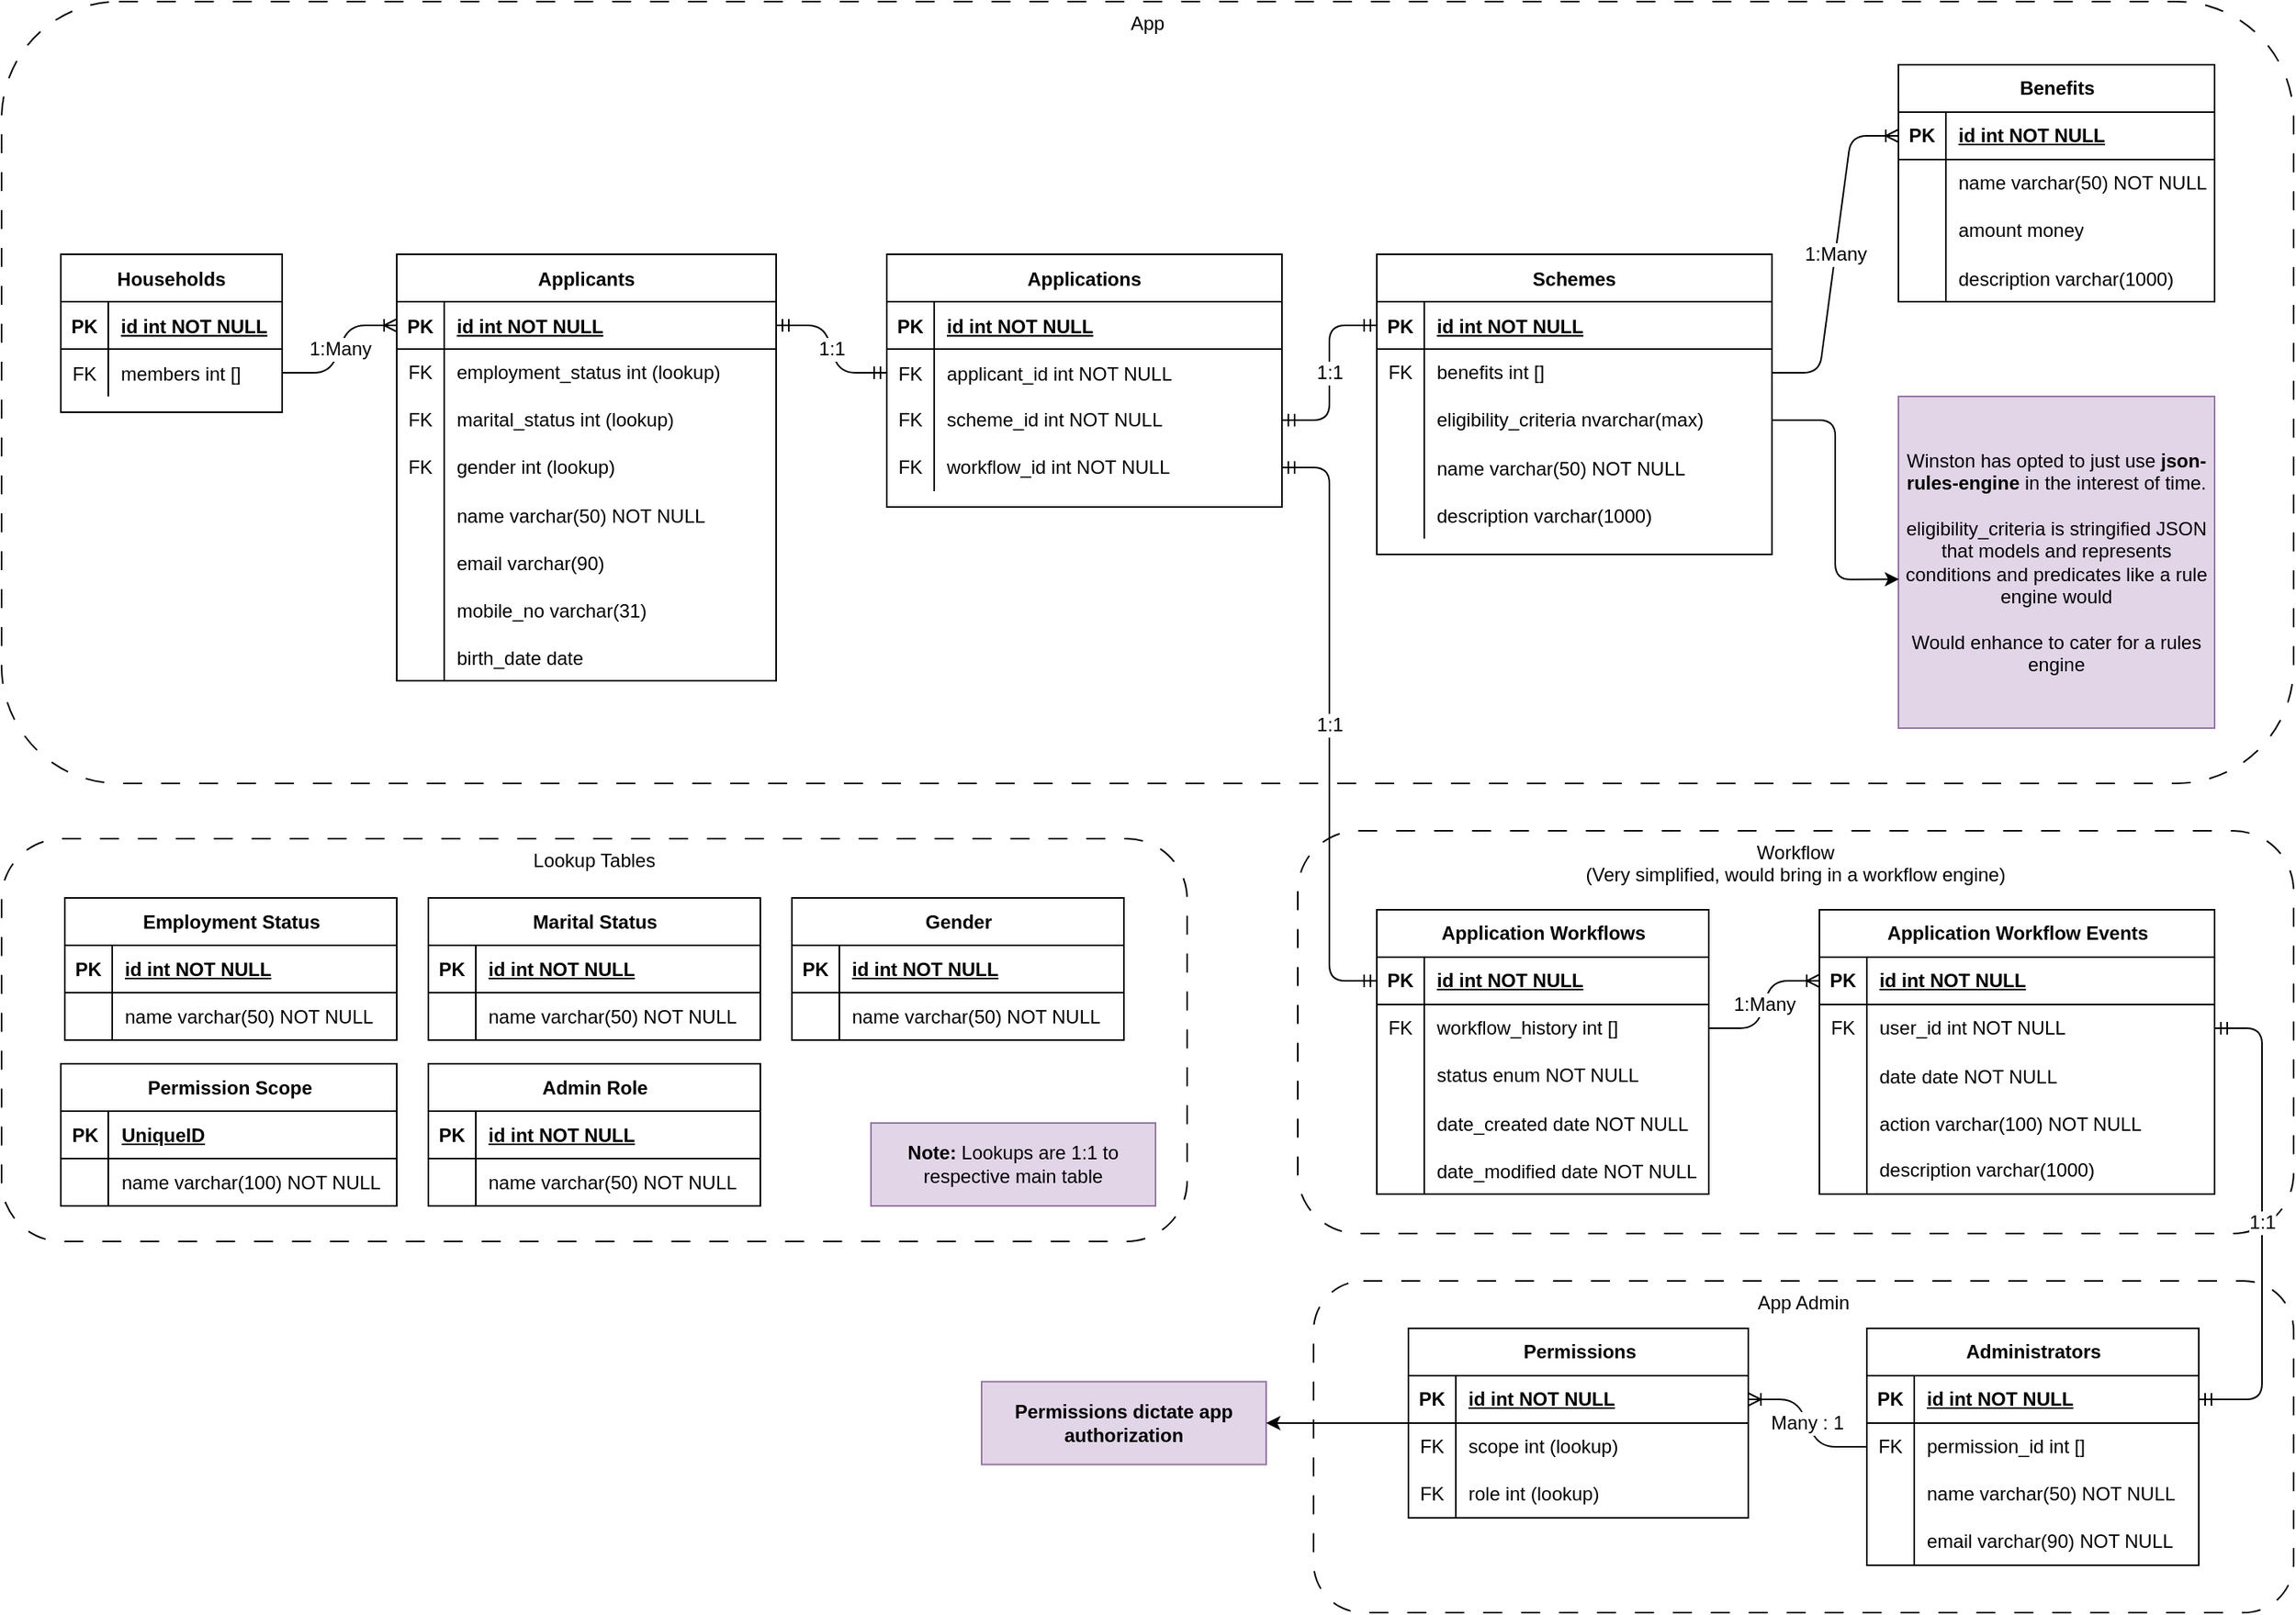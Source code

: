 <mxfile version="24.7.12" pages="2">
  <diagram name="DB DIagram" id="Xg4PZbnK5glPaxFyoVJQ">
    <mxGraphModel grid="1" page="1" gridSize="10" guides="1" tooltips="1" connect="1" arrows="1" fold="1" pageScale="1" pageWidth="850" pageHeight="1100" math="0" shadow="0" extFonts="Permanent Marker^https://fonts.googleapis.com/css?family=Permanent+Marker">
      <root>
        <mxCell id="nLCtdLTW8rtiJLBo2uG0-0" />
        <mxCell id="nLCtdLTW8rtiJLBo2uG0-1" parent="nLCtdLTW8rtiJLBo2uG0-0" />
        <mxCell id="nLCtdLTW8rtiJLBo2uG0-2" value="Lookup Tables" style="rounded=1;whiteSpace=wrap;html=1;fillColor=none;dashed=1;dashPattern=12 12;verticalAlign=top;" parent="nLCtdLTW8rtiJLBo2uG0-1" vertex="1">
          <mxGeometry x="20" y="560" width="750" height="255" as="geometry" />
        </mxCell>
        <mxCell id="nLCtdLTW8rtiJLBo2uG0-3" value="App Admin" style="rounded=1;whiteSpace=wrap;html=1;fillColor=none;dashed=1;dashPattern=12 12;verticalAlign=top;" parent="nLCtdLTW8rtiJLBo2uG0-1" vertex="1">
          <mxGeometry x="850" y="840" width="620" height="210" as="geometry" />
        </mxCell>
        <mxCell id="nLCtdLTW8rtiJLBo2uG0-4" value="App" style="rounded=1;whiteSpace=wrap;html=1;fillColor=none;dashed=1;dashPattern=12 12;verticalAlign=top;" parent="nLCtdLTW8rtiJLBo2uG0-1" vertex="1">
          <mxGeometry x="20" y="30" width="1450" height="495" as="geometry" />
        </mxCell>
        <mxCell id="nLCtdLTW8rtiJLBo2uG0-7" value="Applications" style="shape=table;startSize=30;container=1;collapsible=1;childLayout=tableLayout;fixedRows=1;rowLines=0;fontStyle=1;align=center;resizeLast=1;" vertex="1" parent="nLCtdLTW8rtiJLBo2uG0-1">
          <mxGeometry x="580" y="190" width="250" height="160" as="geometry" />
        </mxCell>
        <mxCell id="nLCtdLTW8rtiJLBo2uG0-8" value="" style="shape=partialRectangle;collapsible=0;dropTarget=0;pointerEvents=0;fillColor=none;points=[[0,0.5],[1,0.5]];portConstraint=eastwest;top=0;left=0;right=0;bottom=1;" parent="nLCtdLTW8rtiJLBo2uG0-7" vertex="1">
          <mxGeometry y="30" width="250" height="30" as="geometry" />
        </mxCell>
        <mxCell id="nLCtdLTW8rtiJLBo2uG0-9" value="PK" style="shape=partialRectangle;overflow=hidden;connectable=0;fillColor=none;top=0;left=0;bottom=0;right=0;fontStyle=1;" parent="nLCtdLTW8rtiJLBo2uG0-8" vertex="1">
          <mxGeometry width="30" height="30" as="geometry">
            <mxRectangle width="30" height="30" as="alternateBounds" />
          </mxGeometry>
        </mxCell>
        <mxCell id="nLCtdLTW8rtiJLBo2uG0-10" value="id int NOT NULL " style="shape=partialRectangle;overflow=hidden;connectable=0;fillColor=none;top=0;left=0;bottom=0;right=0;align=left;spacingLeft=6;fontStyle=5;" parent="nLCtdLTW8rtiJLBo2uG0-8" vertex="1">
          <mxGeometry x="30" width="220" height="30" as="geometry">
            <mxRectangle width="220" height="30" as="alternateBounds" />
          </mxGeometry>
        </mxCell>
        <mxCell id="nLCtdLTW8rtiJLBo2uG0-11" value="" style="shape=partialRectangle;collapsible=0;dropTarget=0;pointerEvents=0;fillColor=none;points=[[0,0.5],[1,0.5]];portConstraint=eastwest;top=0;left=0;right=0;bottom=0;" parent="nLCtdLTW8rtiJLBo2uG0-7" vertex="1">
          <mxGeometry y="60" width="250" height="30" as="geometry" />
        </mxCell>
        <mxCell id="nLCtdLTW8rtiJLBo2uG0-12" value="FK" style="shape=partialRectangle;overflow=hidden;connectable=0;fillColor=none;top=0;left=0;bottom=0;right=0;" parent="nLCtdLTW8rtiJLBo2uG0-11" vertex="1">
          <mxGeometry width="30" height="30" as="geometry">
            <mxRectangle width="30" height="30" as="alternateBounds" />
          </mxGeometry>
        </mxCell>
        <mxCell id="nLCtdLTW8rtiJLBo2uG0-13" value="applicant_id int NOT NULL" style="shape=partialRectangle;overflow=hidden;connectable=0;fillColor=none;top=0;left=0;bottom=0;right=0;align=left;spacingLeft=6;" parent="nLCtdLTW8rtiJLBo2uG0-11" vertex="1">
          <mxGeometry x="30" width="220" height="30" as="geometry">
            <mxRectangle width="220" height="30" as="alternateBounds" />
          </mxGeometry>
        </mxCell>
        <mxCell id="nLCtdLTW8rtiJLBo2uG0-14" value="" style="shape=tableRow;horizontal=0;startSize=0;swimlaneHead=0;swimlaneBody=0;fillColor=none;collapsible=0;dropTarget=0;points=[[0,0.5],[1,0.5]];portConstraint=eastwest;top=0;left=0;right=0;bottom=0;" parent="nLCtdLTW8rtiJLBo2uG0-7" vertex="1">
          <mxGeometry y="90" width="250" height="30" as="geometry" />
        </mxCell>
        <mxCell id="nLCtdLTW8rtiJLBo2uG0-15" value="FK" style="shape=partialRectangle;connectable=0;fillColor=none;top=0;left=0;bottom=0;right=0;fontStyle=0;overflow=hidden;whiteSpace=wrap;html=1;" parent="nLCtdLTW8rtiJLBo2uG0-14" vertex="1">
          <mxGeometry width="30" height="30" as="geometry">
            <mxRectangle width="30" height="30" as="alternateBounds" />
          </mxGeometry>
        </mxCell>
        <mxCell id="nLCtdLTW8rtiJLBo2uG0-16" value="scheme_id int NOT NULL" style="shape=partialRectangle;connectable=0;fillColor=none;top=0;left=0;bottom=0;right=0;align=left;spacingLeft=6;fontStyle=0;overflow=hidden;whiteSpace=wrap;html=1;" parent="nLCtdLTW8rtiJLBo2uG0-14" vertex="1">
          <mxGeometry x="30" width="220" height="30" as="geometry">
            <mxRectangle width="220" height="30" as="alternateBounds" />
          </mxGeometry>
        </mxCell>
        <mxCell id="nLCtdLTW8rtiJLBo2uG0-17" value="" style="shape=tableRow;horizontal=0;startSize=0;swimlaneHead=0;swimlaneBody=0;fillColor=none;collapsible=0;dropTarget=0;points=[[0,0.5],[1,0.5]];portConstraint=eastwest;top=0;left=0;right=0;bottom=0;" parent="nLCtdLTW8rtiJLBo2uG0-7" vertex="1">
          <mxGeometry y="120" width="250" height="30" as="geometry" />
        </mxCell>
        <mxCell id="nLCtdLTW8rtiJLBo2uG0-18" value="FK" style="shape=partialRectangle;connectable=0;fillColor=none;top=0;left=0;bottom=0;right=0;fontStyle=0;overflow=hidden;whiteSpace=wrap;html=1;" parent="nLCtdLTW8rtiJLBo2uG0-17" vertex="1">
          <mxGeometry width="30" height="30" as="geometry">
            <mxRectangle width="30" height="30" as="alternateBounds" />
          </mxGeometry>
        </mxCell>
        <mxCell id="nLCtdLTW8rtiJLBo2uG0-19" value="workflow_id int NOT NULL" style="shape=partialRectangle;connectable=0;fillColor=none;top=0;left=0;bottom=0;right=0;align=left;spacingLeft=6;fontStyle=0;overflow=hidden;whiteSpace=wrap;html=1;" parent="nLCtdLTW8rtiJLBo2uG0-17" vertex="1">
          <mxGeometry x="30" width="220" height="30" as="geometry">
            <mxRectangle width="220" height="30" as="alternateBounds" />
          </mxGeometry>
        </mxCell>
        <mxCell id="nLCtdLTW8rtiJLBo2uG0-20" value="Schemes" style="shape=table;startSize=30;container=1;collapsible=1;childLayout=tableLayout;fixedRows=1;rowLines=0;fontStyle=1;align=center;resizeLast=1;" parent="nLCtdLTW8rtiJLBo2uG0-1" vertex="1">
          <mxGeometry x="890" y="190" width="250" height="190" as="geometry" />
        </mxCell>
        <mxCell id="nLCtdLTW8rtiJLBo2uG0-21" value="" style="shape=partialRectangle;collapsible=0;dropTarget=0;pointerEvents=0;fillColor=none;points=[[0,0.5],[1,0.5]];portConstraint=eastwest;top=0;left=0;right=0;bottom=1;" parent="nLCtdLTW8rtiJLBo2uG0-20" vertex="1">
          <mxGeometry y="30" width="250" height="30" as="geometry" />
        </mxCell>
        <mxCell id="nLCtdLTW8rtiJLBo2uG0-22" value="PK" style="shape=partialRectangle;overflow=hidden;connectable=0;fillColor=none;top=0;left=0;bottom=0;right=0;fontStyle=1;" parent="nLCtdLTW8rtiJLBo2uG0-21" vertex="1">
          <mxGeometry width="30" height="30" as="geometry">
            <mxRectangle width="30" height="30" as="alternateBounds" />
          </mxGeometry>
        </mxCell>
        <mxCell id="nLCtdLTW8rtiJLBo2uG0-23" value="id int NOT NULL " style="shape=partialRectangle;overflow=hidden;connectable=0;fillColor=none;top=0;left=0;bottom=0;right=0;align=left;spacingLeft=6;fontStyle=5;" parent="nLCtdLTW8rtiJLBo2uG0-21" vertex="1">
          <mxGeometry x="30" width="220" height="30" as="geometry">
            <mxRectangle width="220" height="30" as="alternateBounds" />
          </mxGeometry>
        </mxCell>
        <mxCell id="nLCtdLTW8rtiJLBo2uG0-24" value="" style="shape=tableRow;horizontal=0;startSize=0;swimlaneHead=0;swimlaneBody=0;fillColor=none;collapsible=0;dropTarget=0;points=[[0,0.5],[1,0.5]];portConstraint=eastwest;top=0;left=0;right=0;bottom=0;" parent="nLCtdLTW8rtiJLBo2uG0-20" vertex="1">
          <mxGeometry y="60" width="250" height="30" as="geometry" />
        </mxCell>
        <mxCell id="nLCtdLTW8rtiJLBo2uG0-25" value="FK" style="shape=partialRectangle;connectable=0;fillColor=none;top=0;left=0;bottom=0;right=0;fontStyle=0;overflow=hidden;whiteSpace=wrap;html=1;" parent="nLCtdLTW8rtiJLBo2uG0-24" vertex="1">
          <mxGeometry width="30" height="30" as="geometry">
            <mxRectangle width="30" height="30" as="alternateBounds" />
          </mxGeometry>
        </mxCell>
        <mxCell id="nLCtdLTW8rtiJLBo2uG0-26" value="benefits int []" style="shape=partialRectangle;connectable=0;fillColor=none;top=0;left=0;bottom=0;right=0;align=left;spacingLeft=6;fontStyle=0;overflow=hidden;whiteSpace=wrap;html=1;" parent="nLCtdLTW8rtiJLBo2uG0-24" vertex="1">
          <mxGeometry x="30" width="220" height="30" as="geometry">
            <mxRectangle width="220" height="30" as="alternateBounds" />
          </mxGeometry>
        </mxCell>
        <mxCell id="nLCtdLTW8rtiJLBo2uG0-27" value="" style="shape=tableRow;horizontal=0;startSize=0;swimlaneHead=0;swimlaneBody=0;fillColor=none;collapsible=0;dropTarget=0;points=[[0,0.5],[1,0.5]];portConstraint=eastwest;top=0;left=0;right=0;bottom=0;" parent="nLCtdLTW8rtiJLBo2uG0-20" vertex="1">
          <mxGeometry y="90" width="250" height="30" as="geometry" />
        </mxCell>
        <mxCell id="nLCtdLTW8rtiJLBo2uG0-28" value="" style="shape=partialRectangle;connectable=0;fillColor=none;top=0;left=0;bottom=0;right=0;fontStyle=0;overflow=hidden;whiteSpace=wrap;html=1;" parent="nLCtdLTW8rtiJLBo2uG0-27" vertex="1">
          <mxGeometry width="30" height="30" as="geometry">
            <mxRectangle width="30" height="30" as="alternateBounds" />
          </mxGeometry>
        </mxCell>
        <mxCell id="nLCtdLTW8rtiJLBo2uG0-29" value="eligibility_criteria nvarchar(max)" style="shape=partialRectangle;connectable=0;fillColor=none;top=0;left=0;bottom=0;right=0;align=left;spacingLeft=6;fontStyle=0;overflow=hidden;whiteSpace=wrap;html=1;" parent="nLCtdLTW8rtiJLBo2uG0-27" vertex="1">
          <mxGeometry x="30" width="220" height="30" as="geometry">
            <mxRectangle width="220" height="30" as="alternateBounds" />
          </mxGeometry>
        </mxCell>
        <mxCell id="nLCtdLTW8rtiJLBo2uG0-30" value="" style="shape=partialRectangle;collapsible=0;dropTarget=0;pointerEvents=0;fillColor=none;points=[[0,0.5],[1,0.5]];portConstraint=eastwest;top=0;left=0;right=0;bottom=0;" parent="nLCtdLTW8rtiJLBo2uG0-20" vertex="1">
          <mxGeometry y="120" width="250" height="30" as="geometry" />
        </mxCell>
        <mxCell id="nLCtdLTW8rtiJLBo2uG0-31" value="" style="shape=partialRectangle;overflow=hidden;connectable=0;fillColor=none;top=0;left=0;bottom=0;right=0;" parent="nLCtdLTW8rtiJLBo2uG0-30" vertex="1">
          <mxGeometry width="30" height="30" as="geometry">
            <mxRectangle width="30" height="30" as="alternateBounds" />
          </mxGeometry>
        </mxCell>
        <mxCell id="nLCtdLTW8rtiJLBo2uG0-32" value="name varchar(50) NOT NULL" style="shape=partialRectangle;overflow=hidden;connectable=0;fillColor=none;top=0;left=0;bottom=0;right=0;align=left;spacingLeft=6;" parent="nLCtdLTW8rtiJLBo2uG0-30" vertex="1">
          <mxGeometry x="30" width="220" height="30" as="geometry">
            <mxRectangle width="220" height="30" as="alternateBounds" />
          </mxGeometry>
        </mxCell>
        <mxCell id="nLCtdLTW8rtiJLBo2uG0-33" value="" style="shape=tableRow;horizontal=0;startSize=0;swimlaneHead=0;swimlaneBody=0;fillColor=none;collapsible=0;dropTarget=0;points=[[0,0.5],[1,0.5]];portConstraint=eastwest;top=0;left=0;right=0;bottom=0;" parent="nLCtdLTW8rtiJLBo2uG0-20" vertex="1">
          <mxGeometry y="150" width="250" height="30" as="geometry" />
        </mxCell>
        <mxCell id="nLCtdLTW8rtiJLBo2uG0-34" value="" style="shape=partialRectangle;connectable=0;fillColor=none;top=0;left=0;bottom=0;right=0;editable=1;overflow=hidden;" parent="nLCtdLTW8rtiJLBo2uG0-33" vertex="1">
          <mxGeometry width="30" height="30" as="geometry">
            <mxRectangle width="30" height="30" as="alternateBounds" />
          </mxGeometry>
        </mxCell>
        <mxCell id="nLCtdLTW8rtiJLBo2uG0-35" value="description varchar(1000)" style="shape=partialRectangle;connectable=0;fillColor=none;top=0;left=0;bottom=0;right=0;align=left;spacingLeft=6;overflow=hidden;" parent="nLCtdLTW8rtiJLBo2uG0-33" vertex="1">
          <mxGeometry x="30" width="220" height="30" as="geometry">
            <mxRectangle width="220" height="30" as="alternateBounds" />
          </mxGeometry>
        </mxCell>
        <mxCell id="nLCtdLTW8rtiJLBo2uG0-36" value="Applicants" style="shape=table;startSize=30;container=1;collapsible=1;childLayout=tableLayout;fixedRows=1;rowLines=0;fontStyle=1;align=center;resizeLast=1;" parent="nLCtdLTW8rtiJLBo2uG0-1" vertex="1">
          <mxGeometry x="270" y="190" width="240" height="270" as="geometry">
            <mxRectangle x="120" y="120" width="100" height="30" as="alternateBounds" />
          </mxGeometry>
        </mxCell>
        <mxCell id="nLCtdLTW8rtiJLBo2uG0-37" value="" style="shape=partialRectangle;collapsible=0;dropTarget=0;pointerEvents=0;fillColor=none;points=[[0,0.5],[1,0.5]];portConstraint=eastwest;top=0;left=0;right=0;bottom=1;" parent="nLCtdLTW8rtiJLBo2uG0-36" vertex="1">
          <mxGeometry y="30" width="240" height="30" as="geometry" />
        </mxCell>
        <mxCell id="nLCtdLTW8rtiJLBo2uG0-38" value="PK" style="shape=partialRectangle;overflow=hidden;connectable=0;fillColor=none;top=0;left=0;bottom=0;right=0;fontStyle=1;" parent="nLCtdLTW8rtiJLBo2uG0-37" vertex="1">
          <mxGeometry width="30" height="30" as="geometry">
            <mxRectangle width="30" height="30" as="alternateBounds" />
          </mxGeometry>
        </mxCell>
        <mxCell id="nLCtdLTW8rtiJLBo2uG0-39" value="id int NOT NULL " style="shape=partialRectangle;overflow=hidden;connectable=0;fillColor=none;top=0;left=0;bottom=0;right=0;align=left;spacingLeft=6;fontStyle=5;" parent="nLCtdLTW8rtiJLBo2uG0-37" vertex="1">
          <mxGeometry x="30" width="210" height="30" as="geometry">
            <mxRectangle width="210" height="30" as="alternateBounds" />
          </mxGeometry>
        </mxCell>
        <mxCell id="nLCtdLTW8rtiJLBo2uG0-43" value="" style="shape=tableRow;horizontal=0;startSize=0;swimlaneHead=0;swimlaneBody=0;fillColor=none;collapsible=0;dropTarget=0;points=[[0,0.5],[1,0.5]];portConstraint=eastwest;top=0;left=0;right=0;bottom=0;" parent="nLCtdLTW8rtiJLBo2uG0-36" vertex="1">
          <mxGeometry y="60" width="240" height="30" as="geometry" />
        </mxCell>
        <mxCell id="nLCtdLTW8rtiJLBo2uG0-44" value="FK" style="shape=partialRectangle;connectable=0;fillColor=none;top=0;left=0;bottom=0;right=0;fontStyle=0;overflow=hidden;whiteSpace=wrap;html=1;" parent="nLCtdLTW8rtiJLBo2uG0-43" vertex="1">
          <mxGeometry width="30" height="30" as="geometry">
            <mxRectangle width="30" height="30" as="alternateBounds" />
          </mxGeometry>
        </mxCell>
        <mxCell id="nLCtdLTW8rtiJLBo2uG0-45" value="employment_status int (lookup)" style="shape=partialRectangle;connectable=0;fillColor=none;top=0;left=0;bottom=0;right=0;align=left;spacingLeft=6;fontStyle=0;overflow=hidden;whiteSpace=wrap;html=1;" parent="nLCtdLTW8rtiJLBo2uG0-43" vertex="1">
          <mxGeometry x="30" width="210" height="30" as="geometry">
            <mxRectangle width="210" height="30" as="alternateBounds" />
          </mxGeometry>
        </mxCell>
        <mxCell id="nLCtdLTW8rtiJLBo2uG0-46" value="" style="shape=tableRow;horizontal=0;startSize=0;swimlaneHead=0;swimlaneBody=0;fillColor=none;collapsible=0;dropTarget=0;points=[[0,0.5],[1,0.5]];portConstraint=eastwest;top=0;left=0;right=0;bottom=0;" parent="nLCtdLTW8rtiJLBo2uG0-36" vertex="1">
          <mxGeometry y="90" width="240" height="30" as="geometry" />
        </mxCell>
        <mxCell id="nLCtdLTW8rtiJLBo2uG0-47" value="FK" style="shape=partialRectangle;connectable=0;fillColor=none;top=0;left=0;bottom=0;right=0;fontStyle=0;overflow=hidden;whiteSpace=wrap;html=1;" parent="nLCtdLTW8rtiJLBo2uG0-46" vertex="1">
          <mxGeometry width="30" height="30" as="geometry">
            <mxRectangle width="30" height="30" as="alternateBounds" />
          </mxGeometry>
        </mxCell>
        <mxCell id="nLCtdLTW8rtiJLBo2uG0-48" value="marital_status int&amp;nbsp;(lookup)" style="shape=partialRectangle;connectable=0;fillColor=none;top=0;left=0;bottom=0;right=0;align=left;spacingLeft=6;fontStyle=0;overflow=hidden;whiteSpace=wrap;html=1;" parent="nLCtdLTW8rtiJLBo2uG0-46" vertex="1">
          <mxGeometry x="30" width="210" height="30" as="geometry">
            <mxRectangle width="210" height="30" as="alternateBounds" />
          </mxGeometry>
        </mxCell>
        <mxCell id="nLCtdLTW8rtiJLBo2uG0-49" value="" style="shape=tableRow;horizontal=0;startSize=0;swimlaneHead=0;swimlaneBody=0;fillColor=none;collapsible=0;dropTarget=0;points=[[0,0.5],[1,0.5]];portConstraint=eastwest;top=0;left=0;right=0;bottom=0;" parent="nLCtdLTW8rtiJLBo2uG0-36" vertex="1">
          <mxGeometry y="120" width="240" height="30" as="geometry" />
        </mxCell>
        <mxCell id="nLCtdLTW8rtiJLBo2uG0-50" value="FK" style="shape=partialRectangle;connectable=0;fillColor=none;top=0;left=0;bottom=0;right=0;fontStyle=0;overflow=hidden;whiteSpace=wrap;html=1;" parent="nLCtdLTW8rtiJLBo2uG0-49" vertex="1">
          <mxGeometry width="30" height="30" as="geometry">
            <mxRectangle width="30" height="30" as="alternateBounds" />
          </mxGeometry>
        </mxCell>
        <mxCell id="nLCtdLTW8rtiJLBo2uG0-51" value="gender int&amp;nbsp;(lookup)" style="shape=partialRectangle;connectable=0;fillColor=none;top=0;left=0;bottom=0;right=0;align=left;spacingLeft=6;fontStyle=0;overflow=hidden;whiteSpace=wrap;html=1;" parent="nLCtdLTW8rtiJLBo2uG0-49" vertex="1">
          <mxGeometry x="30" width="210" height="30" as="geometry">
            <mxRectangle width="210" height="30" as="alternateBounds" />
          </mxGeometry>
        </mxCell>
        <mxCell id="nLCtdLTW8rtiJLBo2uG0-52" value="" style="shape=partialRectangle;collapsible=0;dropTarget=0;pointerEvents=0;fillColor=none;points=[[0,0.5],[1,0.5]];portConstraint=eastwest;top=0;left=0;right=0;bottom=0;" parent="nLCtdLTW8rtiJLBo2uG0-36" vertex="1">
          <mxGeometry y="150" width="240" height="30" as="geometry" />
        </mxCell>
        <mxCell id="nLCtdLTW8rtiJLBo2uG0-53" value="" style="shape=partialRectangle;overflow=hidden;connectable=0;fillColor=none;top=0;left=0;bottom=0;right=0;" parent="nLCtdLTW8rtiJLBo2uG0-52" vertex="1">
          <mxGeometry width="30" height="30" as="geometry">
            <mxRectangle width="30" height="30" as="alternateBounds" />
          </mxGeometry>
        </mxCell>
        <mxCell id="nLCtdLTW8rtiJLBo2uG0-54" value="name varchar(50) NOT NULL" style="shape=partialRectangle;overflow=hidden;connectable=0;fillColor=none;top=0;left=0;bottom=0;right=0;align=left;spacingLeft=6;" parent="nLCtdLTW8rtiJLBo2uG0-52" vertex="1">
          <mxGeometry x="30" width="210" height="30" as="geometry">
            <mxRectangle width="210" height="30" as="alternateBounds" />
          </mxGeometry>
        </mxCell>
        <mxCell id="nLCtdLTW8rtiJLBo2uG0-55" value="" style="shape=tableRow;horizontal=0;startSize=0;swimlaneHead=0;swimlaneBody=0;fillColor=none;collapsible=0;dropTarget=0;points=[[0,0.5],[1,0.5]];portConstraint=eastwest;top=0;left=0;right=0;bottom=0;" parent="nLCtdLTW8rtiJLBo2uG0-36" vertex="1">
          <mxGeometry y="180" width="240" height="30" as="geometry" />
        </mxCell>
        <mxCell id="nLCtdLTW8rtiJLBo2uG0-56" value="" style="shape=partialRectangle;connectable=0;fillColor=none;top=0;left=0;bottom=0;right=0;editable=1;overflow=hidden;" parent="nLCtdLTW8rtiJLBo2uG0-55" vertex="1">
          <mxGeometry width="30" height="30" as="geometry">
            <mxRectangle width="30" height="30" as="alternateBounds" />
          </mxGeometry>
        </mxCell>
        <mxCell id="nLCtdLTW8rtiJLBo2uG0-57" value="email varchar(90)" style="shape=partialRectangle;connectable=0;fillColor=none;top=0;left=0;bottom=0;right=0;align=left;spacingLeft=6;overflow=hidden;" parent="nLCtdLTW8rtiJLBo2uG0-55" vertex="1">
          <mxGeometry x="30" width="210" height="30" as="geometry">
            <mxRectangle width="210" height="30" as="alternateBounds" />
          </mxGeometry>
        </mxCell>
        <mxCell id="nLCtdLTW8rtiJLBo2uG0-58" value="" style="shape=tableRow;horizontal=0;startSize=0;swimlaneHead=0;swimlaneBody=0;fillColor=none;collapsible=0;dropTarget=0;points=[[0,0.5],[1,0.5]];portConstraint=eastwest;top=0;left=0;right=0;bottom=0;" parent="nLCtdLTW8rtiJLBo2uG0-36" vertex="1">
          <mxGeometry y="210" width="240" height="30" as="geometry" />
        </mxCell>
        <mxCell id="nLCtdLTW8rtiJLBo2uG0-59" value="" style="shape=partialRectangle;connectable=0;fillColor=none;top=0;left=0;bottom=0;right=0;editable=1;overflow=hidden;" parent="nLCtdLTW8rtiJLBo2uG0-58" vertex="1">
          <mxGeometry width="30" height="30" as="geometry">
            <mxRectangle width="30" height="30" as="alternateBounds" />
          </mxGeometry>
        </mxCell>
        <mxCell id="nLCtdLTW8rtiJLBo2uG0-60" value="mobile_no varchar(31)" style="shape=partialRectangle;connectable=0;fillColor=none;top=0;left=0;bottom=0;right=0;align=left;spacingLeft=6;overflow=hidden;" parent="nLCtdLTW8rtiJLBo2uG0-58" vertex="1">
          <mxGeometry x="30" width="210" height="30" as="geometry">
            <mxRectangle width="210" height="30" as="alternateBounds" />
          </mxGeometry>
        </mxCell>
        <mxCell id="nLCtdLTW8rtiJLBo2uG0-61" value="" style="shape=tableRow;horizontal=0;startSize=0;swimlaneHead=0;swimlaneBody=0;fillColor=none;collapsible=0;dropTarget=0;points=[[0,0.5],[1,0.5]];portConstraint=eastwest;top=0;left=0;right=0;bottom=0;" parent="nLCtdLTW8rtiJLBo2uG0-36" vertex="1">
          <mxGeometry y="240" width="240" height="30" as="geometry" />
        </mxCell>
        <mxCell id="nLCtdLTW8rtiJLBo2uG0-62" value="" style="shape=partialRectangle;connectable=0;fillColor=none;top=0;left=0;bottom=0;right=0;editable=1;overflow=hidden;" parent="nLCtdLTW8rtiJLBo2uG0-61" vertex="1">
          <mxGeometry width="30" height="30" as="geometry">
            <mxRectangle width="30" height="30" as="alternateBounds" />
          </mxGeometry>
        </mxCell>
        <mxCell id="nLCtdLTW8rtiJLBo2uG0-63" value="birth_date date" style="shape=partialRectangle;connectable=0;fillColor=none;top=0;left=0;bottom=0;right=0;align=left;spacingLeft=6;overflow=hidden;" parent="nLCtdLTW8rtiJLBo2uG0-61" vertex="1">
          <mxGeometry x="30" width="210" height="30" as="geometry">
            <mxRectangle width="210" height="30" as="alternateBounds" />
          </mxGeometry>
        </mxCell>
        <mxCell id="nLCtdLTW8rtiJLBo2uG0-65" value="Administrators" style="shape=table;startSize=30;container=1;collapsible=1;childLayout=tableLayout;fixedRows=1;rowLines=0;fontStyle=1;align=center;resizeLast=1;html=1;" parent="nLCtdLTW8rtiJLBo2uG0-1" vertex="1">
          <mxGeometry x="1200" y="870" width="210" height="150" as="geometry" />
        </mxCell>
        <mxCell id="nLCtdLTW8rtiJLBo2uG0-66" value="" style="shape=tableRow;horizontal=0;startSize=0;swimlaneHead=0;swimlaneBody=0;fillColor=none;collapsible=0;dropTarget=0;points=[[0,0.5],[1,0.5]];portConstraint=eastwest;top=0;left=0;right=0;bottom=1;" parent="nLCtdLTW8rtiJLBo2uG0-65" vertex="1">
          <mxGeometry y="30" width="210" height="30" as="geometry" />
        </mxCell>
        <mxCell id="nLCtdLTW8rtiJLBo2uG0-67" value="PK" style="shape=partialRectangle;connectable=0;fillColor=none;top=0;left=0;bottom=0;right=0;fontStyle=1;overflow=hidden;whiteSpace=wrap;html=1;" parent="nLCtdLTW8rtiJLBo2uG0-66" vertex="1">
          <mxGeometry width="30" height="30" as="geometry">
            <mxRectangle width="30" height="30" as="alternateBounds" />
          </mxGeometry>
        </mxCell>
        <mxCell id="nLCtdLTW8rtiJLBo2uG0-68" value="id int NOT NULL" style="shape=partialRectangle;connectable=0;fillColor=none;top=0;left=0;bottom=0;right=0;align=left;spacingLeft=6;fontStyle=5;overflow=hidden;whiteSpace=wrap;html=1;" parent="nLCtdLTW8rtiJLBo2uG0-66" vertex="1">
          <mxGeometry x="30" width="180" height="30" as="geometry">
            <mxRectangle width="180" height="30" as="alternateBounds" />
          </mxGeometry>
        </mxCell>
        <mxCell id="nLCtdLTW8rtiJLBo2uG0-69" value="" style="shape=tableRow;horizontal=0;startSize=0;swimlaneHead=0;swimlaneBody=0;fillColor=none;collapsible=0;dropTarget=0;points=[[0,0.5],[1,0.5]];portConstraint=eastwest;top=0;left=0;right=0;bottom=0;" parent="nLCtdLTW8rtiJLBo2uG0-65" vertex="1">
          <mxGeometry y="60" width="210" height="30" as="geometry" />
        </mxCell>
        <mxCell id="nLCtdLTW8rtiJLBo2uG0-70" value="FK" style="shape=partialRectangle;connectable=0;fillColor=none;top=0;left=0;bottom=0;right=0;fontStyle=0;overflow=hidden;whiteSpace=wrap;html=1;" parent="nLCtdLTW8rtiJLBo2uG0-69" vertex="1">
          <mxGeometry width="30" height="30" as="geometry">
            <mxRectangle width="30" height="30" as="alternateBounds" />
          </mxGeometry>
        </mxCell>
        <mxCell id="nLCtdLTW8rtiJLBo2uG0-71" value="permission_id int []" style="shape=partialRectangle;connectable=0;fillColor=none;top=0;left=0;bottom=0;right=0;align=left;spacingLeft=6;fontStyle=0;overflow=hidden;whiteSpace=wrap;html=1;" parent="nLCtdLTW8rtiJLBo2uG0-69" vertex="1">
          <mxGeometry x="30" width="180" height="30" as="geometry">
            <mxRectangle width="180" height="30" as="alternateBounds" />
          </mxGeometry>
        </mxCell>
        <mxCell id="nLCtdLTW8rtiJLBo2uG0-72" value="" style="shape=tableRow;horizontal=0;startSize=0;swimlaneHead=0;swimlaneBody=0;fillColor=none;collapsible=0;dropTarget=0;points=[[0,0.5],[1,0.5]];portConstraint=eastwest;top=0;left=0;right=0;bottom=0;" parent="nLCtdLTW8rtiJLBo2uG0-65" vertex="1">
          <mxGeometry y="90" width="210" height="30" as="geometry" />
        </mxCell>
        <mxCell id="nLCtdLTW8rtiJLBo2uG0-73" value="" style="shape=partialRectangle;connectable=0;fillColor=none;top=0;left=0;bottom=0;right=0;editable=1;overflow=hidden;whiteSpace=wrap;html=1;" parent="nLCtdLTW8rtiJLBo2uG0-72" vertex="1">
          <mxGeometry width="30" height="30" as="geometry">
            <mxRectangle width="30" height="30" as="alternateBounds" />
          </mxGeometry>
        </mxCell>
        <mxCell id="nLCtdLTW8rtiJLBo2uG0-74" value="name varchar(50) NOT NULL" style="shape=partialRectangle;connectable=0;fillColor=none;top=0;left=0;bottom=0;right=0;align=left;spacingLeft=6;overflow=hidden;whiteSpace=wrap;html=1;" parent="nLCtdLTW8rtiJLBo2uG0-72" vertex="1">
          <mxGeometry x="30" width="180" height="30" as="geometry">
            <mxRectangle width="180" height="30" as="alternateBounds" />
          </mxGeometry>
        </mxCell>
        <mxCell id="nLCtdLTW8rtiJLBo2uG0-75" value="" style="shape=tableRow;horizontal=0;startSize=0;swimlaneHead=0;swimlaneBody=0;fillColor=none;collapsible=0;dropTarget=0;points=[[0,0.5],[1,0.5]];portConstraint=eastwest;top=0;left=0;right=0;bottom=0;" parent="nLCtdLTW8rtiJLBo2uG0-65" vertex="1">
          <mxGeometry y="120" width="210" height="30" as="geometry" />
        </mxCell>
        <mxCell id="nLCtdLTW8rtiJLBo2uG0-76" value="" style="shape=partialRectangle;connectable=0;fillColor=none;top=0;left=0;bottom=0;right=0;editable=1;overflow=hidden;whiteSpace=wrap;html=1;" parent="nLCtdLTW8rtiJLBo2uG0-75" vertex="1">
          <mxGeometry width="30" height="30" as="geometry">
            <mxRectangle width="30" height="30" as="alternateBounds" />
          </mxGeometry>
        </mxCell>
        <mxCell id="nLCtdLTW8rtiJLBo2uG0-77" value="email varchar(90) NOT NULL" style="shape=partialRectangle;connectable=0;fillColor=none;top=0;left=0;bottom=0;right=0;align=left;spacingLeft=6;overflow=hidden;whiteSpace=wrap;html=1;" parent="nLCtdLTW8rtiJLBo2uG0-75" vertex="1">
          <mxGeometry x="30" width="180" height="30" as="geometry">
            <mxRectangle width="180" height="30" as="alternateBounds" />
          </mxGeometry>
        </mxCell>
        <mxCell id="nLCtdLTW8rtiJLBo2uG0-78" value="Permissions" style="shape=table;startSize=30;container=1;collapsible=1;childLayout=tableLayout;fixedRows=1;rowLines=0;fontStyle=1;align=center;resizeLast=1;html=1;" parent="nLCtdLTW8rtiJLBo2uG0-1" vertex="1">
          <mxGeometry x="910" y="870" width="215" height="120" as="geometry" />
        </mxCell>
        <mxCell id="nLCtdLTW8rtiJLBo2uG0-79" value="" style="shape=tableRow;horizontal=0;startSize=0;swimlaneHead=0;swimlaneBody=0;fillColor=none;collapsible=0;dropTarget=0;points=[[0,0.5],[1,0.5]];portConstraint=eastwest;top=0;left=0;right=0;bottom=1;" parent="nLCtdLTW8rtiJLBo2uG0-78" vertex="1">
          <mxGeometry y="30" width="215" height="30" as="geometry" />
        </mxCell>
        <mxCell id="nLCtdLTW8rtiJLBo2uG0-80" value="PK" style="shape=partialRectangle;connectable=0;fillColor=none;top=0;left=0;bottom=0;right=0;fontStyle=1;overflow=hidden;whiteSpace=wrap;html=1;" parent="nLCtdLTW8rtiJLBo2uG0-79" vertex="1">
          <mxGeometry width="30" height="30" as="geometry">
            <mxRectangle width="30" height="30" as="alternateBounds" />
          </mxGeometry>
        </mxCell>
        <mxCell id="nLCtdLTW8rtiJLBo2uG0-81" value="id int NOT NULL" style="shape=partialRectangle;connectable=0;fillColor=none;top=0;left=0;bottom=0;right=0;align=left;spacingLeft=6;fontStyle=5;overflow=hidden;whiteSpace=wrap;html=1;" parent="nLCtdLTW8rtiJLBo2uG0-79" vertex="1">
          <mxGeometry x="30" width="185" height="30" as="geometry">
            <mxRectangle width="185" height="30" as="alternateBounds" />
          </mxGeometry>
        </mxCell>
        <mxCell id="nLCtdLTW8rtiJLBo2uG0-82" value="" style="shape=tableRow;horizontal=0;startSize=0;swimlaneHead=0;swimlaneBody=0;fillColor=none;collapsible=0;dropTarget=0;points=[[0,0.5],[1,0.5]];portConstraint=eastwest;top=0;left=0;right=0;bottom=0;" parent="nLCtdLTW8rtiJLBo2uG0-78" vertex="1">
          <mxGeometry y="60" width="215" height="30" as="geometry" />
        </mxCell>
        <mxCell id="nLCtdLTW8rtiJLBo2uG0-83" value="FK" style="shape=partialRectangle;connectable=0;fillColor=none;top=0;left=0;bottom=0;right=0;fontStyle=0;overflow=hidden;whiteSpace=wrap;html=1;" parent="nLCtdLTW8rtiJLBo2uG0-82" vertex="1">
          <mxGeometry width="30" height="30" as="geometry">
            <mxRectangle width="30" height="30" as="alternateBounds" />
          </mxGeometry>
        </mxCell>
        <mxCell id="nLCtdLTW8rtiJLBo2uG0-84" value="scope int (lookup)" style="shape=partialRectangle;connectable=0;fillColor=none;top=0;left=0;bottom=0;right=0;align=left;spacingLeft=6;fontStyle=0;overflow=hidden;whiteSpace=wrap;html=1;" parent="nLCtdLTW8rtiJLBo2uG0-82" vertex="1">
          <mxGeometry x="30" width="185" height="30" as="geometry">
            <mxRectangle width="185" height="30" as="alternateBounds" />
          </mxGeometry>
        </mxCell>
        <mxCell id="zPTUwpN4UfvljCIQq8YJ-7" value="" style="shape=tableRow;horizontal=0;startSize=0;swimlaneHead=0;swimlaneBody=0;fillColor=none;collapsible=0;dropTarget=0;points=[[0,0.5],[1,0.5]];portConstraint=eastwest;top=0;left=0;right=0;bottom=0;" vertex="1" parent="nLCtdLTW8rtiJLBo2uG0-78">
          <mxGeometry y="90" width="215" height="30" as="geometry" />
        </mxCell>
        <mxCell id="zPTUwpN4UfvljCIQq8YJ-8" value="FK" style="shape=partialRectangle;connectable=0;fillColor=none;top=0;left=0;bottom=0;right=0;fontStyle=0;overflow=hidden;whiteSpace=wrap;html=1;" vertex="1" parent="zPTUwpN4UfvljCIQq8YJ-7">
          <mxGeometry width="30" height="30" as="geometry">
            <mxRectangle width="30" height="30" as="alternateBounds" />
          </mxGeometry>
        </mxCell>
        <mxCell id="zPTUwpN4UfvljCIQq8YJ-9" value="role int (lookup)" style="shape=partialRectangle;connectable=0;fillColor=none;top=0;left=0;bottom=0;right=0;align=left;spacingLeft=6;fontStyle=0;overflow=hidden;whiteSpace=wrap;html=1;" vertex="1" parent="zPTUwpN4UfvljCIQq8YJ-7">
          <mxGeometry x="30" width="185" height="30" as="geometry">
            <mxRectangle width="185" height="30" as="alternateBounds" />
          </mxGeometry>
        </mxCell>
        <mxCell id="nLCtdLTW8rtiJLBo2uG0-91" value="Benefits" style="shape=table;startSize=30;container=1;collapsible=1;childLayout=tableLayout;fixedRows=1;rowLines=0;fontStyle=1;align=center;resizeLast=1;html=1;" parent="nLCtdLTW8rtiJLBo2uG0-1" vertex="1">
          <mxGeometry x="1220" y="70" width="200" height="150" as="geometry" />
        </mxCell>
        <mxCell id="nLCtdLTW8rtiJLBo2uG0-92" value="" style="shape=tableRow;horizontal=0;startSize=0;swimlaneHead=0;swimlaneBody=0;fillColor=none;collapsible=0;dropTarget=0;points=[[0,0.5],[1,0.5]];portConstraint=eastwest;top=0;left=0;right=0;bottom=1;" parent="nLCtdLTW8rtiJLBo2uG0-91" vertex="1">
          <mxGeometry y="30" width="200" height="30" as="geometry" />
        </mxCell>
        <mxCell id="nLCtdLTW8rtiJLBo2uG0-93" value="PK" style="shape=partialRectangle;connectable=0;fillColor=none;top=0;left=0;bottom=0;right=0;fontStyle=1;overflow=hidden;whiteSpace=wrap;html=1;" parent="nLCtdLTW8rtiJLBo2uG0-92" vertex="1">
          <mxGeometry width="30" height="30" as="geometry">
            <mxRectangle width="30" height="30" as="alternateBounds" />
          </mxGeometry>
        </mxCell>
        <mxCell id="nLCtdLTW8rtiJLBo2uG0-94" value="id int NOT NULL" style="shape=partialRectangle;connectable=0;fillColor=none;top=0;left=0;bottom=0;right=0;align=left;spacingLeft=6;fontStyle=5;overflow=hidden;whiteSpace=wrap;html=1;" parent="nLCtdLTW8rtiJLBo2uG0-92" vertex="1">
          <mxGeometry x="30" width="170" height="30" as="geometry">
            <mxRectangle width="170" height="30" as="alternateBounds" />
          </mxGeometry>
        </mxCell>
        <mxCell id="nLCtdLTW8rtiJLBo2uG0-95" value="" style="shape=tableRow;horizontal=0;startSize=0;swimlaneHead=0;swimlaneBody=0;fillColor=none;collapsible=0;dropTarget=0;points=[[0,0.5],[1,0.5]];portConstraint=eastwest;top=0;left=0;right=0;bottom=0;" parent="nLCtdLTW8rtiJLBo2uG0-91" vertex="1">
          <mxGeometry y="60" width="200" height="30" as="geometry" />
        </mxCell>
        <mxCell id="nLCtdLTW8rtiJLBo2uG0-96" value="" style="shape=partialRectangle;connectable=0;fillColor=none;top=0;left=0;bottom=0;right=0;editable=1;overflow=hidden;whiteSpace=wrap;html=1;" parent="nLCtdLTW8rtiJLBo2uG0-95" vertex="1">
          <mxGeometry width="30" height="30" as="geometry">
            <mxRectangle width="30" height="30" as="alternateBounds" />
          </mxGeometry>
        </mxCell>
        <mxCell id="nLCtdLTW8rtiJLBo2uG0-97" value="name varchar(50) NOT NULL" style="shape=partialRectangle;connectable=0;fillColor=none;top=0;left=0;bottom=0;right=0;align=left;spacingLeft=6;overflow=hidden;whiteSpace=wrap;html=1;" parent="nLCtdLTW8rtiJLBo2uG0-95" vertex="1">
          <mxGeometry x="30" width="170" height="30" as="geometry">
            <mxRectangle width="170" height="30" as="alternateBounds" />
          </mxGeometry>
        </mxCell>
        <mxCell id="nLCtdLTW8rtiJLBo2uG0-98" value="" style="shape=tableRow;horizontal=0;startSize=0;swimlaneHead=0;swimlaneBody=0;fillColor=none;collapsible=0;dropTarget=0;points=[[0,0.5],[1,0.5]];portConstraint=eastwest;top=0;left=0;right=0;bottom=0;" parent="nLCtdLTW8rtiJLBo2uG0-91" vertex="1">
          <mxGeometry y="90" width="200" height="30" as="geometry" />
        </mxCell>
        <mxCell id="nLCtdLTW8rtiJLBo2uG0-99" value="" style="shape=partialRectangle;connectable=0;fillColor=none;top=0;left=0;bottom=0;right=0;editable=1;overflow=hidden;whiteSpace=wrap;html=1;" parent="nLCtdLTW8rtiJLBo2uG0-98" vertex="1">
          <mxGeometry width="30" height="30" as="geometry">
            <mxRectangle width="30" height="30" as="alternateBounds" />
          </mxGeometry>
        </mxCell>
        <mxCell id="nLCtdLTW8rtiJLBo2uG0-100" value="amount money" style="shape=partialRectangle;connectable=0;fillColor=none;top=0;left=0;bottom=0;right=0;align=left;spacingLeft=6;overflow=hidden;whiteSpace=wrap;html=1;" parent="nLCtdLTW8rtiJLBo2uG0-98" vertex="1">
          <mxGeometry x="30" width="170" height="30" as="geometry">
            <mxRectangle width="170" height="30" as="alternateBounds" />
          </mxGeometry>
        </mxCell>
        <mxCell id="nLCtdLTW8rtiJLBo2uG0-101" value="" style="shape=tableRow;horizontal=0;startSize=0;swimlaneHead=0;swimlaneBody=0;fillColor=none;collapsible=0;dropTarget=0;points=[[0,0.5],[1,0.5]];portConstraint=eastwest;top=0;left=0;right=0;bottom=0;" parent="nLCtdLTW8rtiJLBo2uG0-91" vertex="1">
          <mxGeometry y="120" width="200" height="30" as="geometry" />
        </mxCell>
        <mxCell id="nLCtdLTW8rtiJLBo2uG0-102" value="" style="shape=partialRectangle;connectable=0;fillColor=none;top=0;left=0;bottom=0;right=0;editable=1;overflow=hidden;" parent="nLCtdLTW8rtiJLBo2uG0-101" vertex="1">
          <mxGeometry width="30" height="30" as="geometry">
            <mxRectangle width="30" height="30" as="alternateBounds" />
          </mxGeometry>
        </mxCell>
        <mxCell id="nLCtdLTW8rtiJLBo2uG0-103" value="description varchar(1000)" style="shape=partialRectangle;connectable=0;fillColor=none;top=0;left=0;bottom=0;right=0;align=left;spacingLeft=6;overflow=hidden;" parent="nLCtdLTW8rtiJLBo2uG0-101" vertex="1">
          <mxGeometry x="30" width="170" height="30" as="geometry">
            <mxRectangle width="170" height="30" as="alternateBounds" />
          </mxGeometry>
        </mxCell>
        <mxCell id="nLCtdLTW8rtiJLBo2uG0-104" value="Workflow&lt;div&gt;(Very simplified, would bring in a workflow engine)&lt;/div&gt;" style="rounded=1;whiteSpace=wrap;html=1;fillColor=none;dashed=1;dashPattern=12 12;verticalAlign=top;" parent="nLCtdLTW8rtiJLBo2uG0-1" vertex="1">
          <mxGeometry x="840" y="555" width="630" height="255" as="geometry" />
        </mxCell>
        <mxCell id="nLCtdLTW8rtiJLBo2uG0-105" value="Application Workflows" style="shape=table;startSize=30;container=1;collapsible=1;childLayout=tableLayout;fixedRows=1;rowLines=0;fontStyle=1;align=center;resizeLast=1;html=1;" parent="nLCtdLTW8rtiJLBo2uG0-1" vertex="1">
          <mxGeometry x="890" y="605" width="210" height="180" as="geometry" />
        </mxCell>
        <mxCell id="nLCtdLTW8rtiJLBo2uG0-106" value="" style="shape=tableRow;horizontal=0;startSize=0;swimlaneHead=0;swimlaneBody=0;fillColor=none;collapsible=0;dropTarget=0;points=[[0,0.5],[1,0.5]];portConstraint=eastwest;top=0;left=0;right=0;bottom=1;" parent="nLCtdLTW8rtiJLBo2uG0-105" vertex="1">
          <mxGeometry y="30" width="210" height="30" as="geometry" />
        </mxCell>
        <mxCell id="nLCtdLTW8rtiJLBo2uG0-107" value="PK" style="shape=partialRectangle;connectable=0;fillColor=none;top=0;left=0;bottom=0;right=0;fontStyle=1;overflow=hidden;whiteSpace=wrap;html=1;" parent="nLCtdLTW8rtiJLBo2uG0-106" vertex="1">
          <mxGeometry width="30" height="30" as="geometry">
            <mxRectangle width="30" height="30" as="alternateBounds" />
          </mxGeometry>
        </mxCell>
        <mxCell id="nLCtdLTW8rtiJLBo2uG0-108" value="id int NOT NULL" style="shape=partialRectangle;connectable=0;fillColor=none;top=0;left=0;bottom=0;right=0;align=left;spacingLeft=6;fontStyle=5;overflow=hidden;whiteSpace=wrap;html=1;" parent="nLCtdLTW8rtiJLBo2uG0-106" vertex="1">
          <mxGeometry x="30" width="180" height="30" as="geometry">
            <mxRectangle width="180" height="30" as="alternateBounds" />
          </mxGeometry>
        </mxCell>
        <mxCell id="nLCtdLTW8rtiJLBo2uG0-109" value="" style="shape=tableRow;horizontal=0;startSize=0;swimlaneHead=0;swimlaneBody=0;fillColor=none;collapsible=0;dropTarget=0;points=[[0,0.5],[1,0.5]];portConstraint=eastwest;top=0;left=0;right=0;bottom=0;" parent="nLCtdLTW8rtiJLBo2uG0-105" vertex="1">
          <mxGeometry y="60" width="210" height="30" as="geometry" />
        </mxCell>
        <mxCell id="nLCtdLTW8rtiJLBo2uG0-110" value="FK" style="shape=partialRectangle;connectable=0;fillColor=none;top=0;left=0;bottom=0;right=0;fontStyle=0;overflow=hidden;whiteSpace=wrap;html=1;" parent="nLCtdLTW8rtiJLBo2uG0-109" vertex="1">
          <mxGeometry width="30" height="30" as="geometry">
            <mxRectangle width="30" height="30" as="alternateBounds" />
          </mxGeometry>
        </mxCell>
        <mxCell id="nLCtdLTW8rtiJLBo2uG0-111" value="workflow_history int []" style="shape=partialRectangle;connectable=0;fillColor=none;top=0;left=0;bottom=0;right=0;align=left;spacingLeft=6;fontStyle=0;overflow=hidden;whiteSpace=wrap;html=1;" parent="nLCtdLTW8rtiJLBo2uG0-109" vertex="1">
          <mxGeometry x="30" width="180" height="30" as="geometry">
            <mxRectangle width="180" height="30" as="alternateBounds" />
          </mxGeometry>
        </mxCell>
        <mxCell id="nLCtdLTW8rtiJLBo2uG0-112" value="" style="shape=tableRow;horizontal=0;startSize=0;swimlaneHead=0;swimlaneBody=0;fillColor=none;collapsible=0;dropTarget=0;points=[[0,0.5],[1,0.5]];portConstraint=eastwest;top=0;left=0;right=0;bottom=0;" parent="nLCtdLTW8rtiJLBo2uG0-105" vertex="1">
          <mxGeometry y="90" width="210" height="30" as="geometry" />
        </mxCell>
        <mxCell id="nLCtdLTW8rtiJLBo2uG0-113" value="" style="shape=partialRectangle;connectable=0;fillColor=none;top=0;left=0;bottom=0;right=0;editable=1;overflow=hidden;whiteSpace=wrap;html=1;" parent="nLCtdLTW8rtiJLBo2uG0-112" vertex="1">
          <mxGeometry width="30" height="30" as="geometry">
            <mxRectangle width="30" height="30" as="alternateBounds" />
          </mxGeometry>
        </mxCell>
        <mxCell id="nLCtdLTW8rtiJLBo2uG0-114" value="status enum NOT NULL" style="shape=partialRectangle;connectable=0;fillColor=none;top=0;left=0;bottom=0;right=0;align=left;spacingLeft=6;overflow=hidden;whiteSpace=wrap;html=1;" parent="nLCtdLTW8rtiJLBo2uG0-112" vertex="1">
          <mxGeometry x="30" width="180" height="30" as="geometry">
            <mxRectangle width="180" height="30" as="alternateBounds" />
          </mxGeometry>
        </mxCell>
        <mxCell id="nLCtdLTW8rtiJLBo2uG0-115" value="" style="shape=tableRow;horizontal=0;startSize=0;swimlaneHead=0;swimlaneBody=0;fillColor=none;collapsible=0;dropTarget=0;points=[[0,0.5],[1,0.5]];portConstraint=eastwest;top=0;left=0;right=0;bottom=0;" parent="nLCtdLTW8rtiJLBo2uG0-105" vertex="1">
          <mxGeometry y="120" width="210" height="30" as="geometry" />
        </mxCell>
        <mxCell id="nLCtdLTW8rtiJLBo2uG0-116" value="" style="shape=partialRectangle;connectable=0;fillColor=none;top=0;left=0;bottom=0;right=0;editable=1;overflow=hidden;" parent="nLCtdLTW8rtiJLBo2uG0-115" vertex="1">
          <mxGeometry width="30" height="30" as="geometry">
            <mxRectangle width="30" height="30" as="alternateBounds" />
          </mxGeometry>
        </mxCell>
        <mxCell id="nLCtdLTW8rtiJLBo2uG0-117" value="date_created date NOT NULL" style="shape=partialRectangle;connectable=0;fillColor=none;top=0;left=0;bottom=0;right=0;align=left;spacingLeft=6;overflow=hidden;" parent="nLCtdLTW8rtiJLBo2uG0-115" vertex="1">
          <mxGeometry x="30" width="180" height="30" as="geometry">
            <mxRectangle width="180" height="30" as="alternateBounds" />
          </mxGeometry>
        </mxCell>
        <mxCell id="nLCtdLTW8rtiJLBo2uG0-118" value="" style="shape=tableRow;horizontal=0;startSize=0;swimlaneHead=0;swimlaneBody=0;fillColor=none;collapsible=0;dropTarget=0;points=[[0,0.5],[1,0.5]];portConstraint=eastwest;top=0;left=0;right=0;bottom=0;" parent="nLCtdLTW8rtiJLBo2uG0-105" vertex="1">
          <mxGeometry y="150" width="210" height="30" as="geometry" />
        </mxCell>
        <mxCell id="nLCtdLTW8rtiJLBo2uG0-119" value="" style="shape=partialRectangle;connectable=0;fillColor=none;top=0;left=0;bottom=0;right=0;editable=1;overflow=hidden;" parent="nLCtdLTW8rtiJLBo2uG0-118" vertex="1">
          <mxGeometry width="30" height="30" as="geometry">
            <mxRectangle width="30" height="30" as="alternateBounds" />
          </mxGeometry>
        </mxCell>
        <mxCell id="nLCtdLTW8rtiJLBo2uG0-120" value="date_modified date NOT NULL" style="shape=partialRectangle;connectable=0;fillColor=none;top=0;left=0;bottom=0;right=0;align=left;spacingLeft=6;overflow=hidden;" parent="nLCtdLTW8rtiJLBo2uG0-118" vertex="1">
          <mxGeometry x="30" width="180" height="30" as="geometry">
            <mxRectangle width="180" height="30" as="alternateBounds" />
          </mxGeometry>
        </mxCell>
        <mxCell id="nLCtdLTW8rtiJLBo2uG0-123" value="Permission Scope" style="shape=table;startSize=30;container=1;collapsible=1;childLayout=tableLayout;fixedRows=1;rowLines=0;fontStyle=1;align=center;resizeLast=1;html=1;" parent="nLCtdLTW8rtiJLBo2uG0-1" vertex="1">
          <mxGeometry x="57.5" y="702.5" width="212.5" height="90" as="geometry" />
        </mxCell>
        <mxCell id="nLCtdLTW8rtiJLBo2uG0-124" value="" style="shape=tableRow;horizontal=0;startSize=0;swimlaneHead=0;swimlaneBody=0;fillColor=none;collapsible=0;dropTarget=0;points=[[0,0.5],[1,0.5]];portConstraint=eastwest;top=0;left=0;right=0;bottom=1;" parent="nLCtdLTW8rtiJLBo2uG0-123" vertex="1">
          <mxGeometry y="30" width="212.5" height="30" as="geometry" />
        </mxCell>
        <mxCell id="nLCtdLTW8rtiJLBo2uG0-125" value="PK" style="shape=partialRectangle;connectable=0;fillColor=none;top=0;left=0;bottom=0;right=0;fontStyle=1;overflow=hidden;whiteSpace=wrap;html=1;" parent="nLCtdLTW8rtiJLBo2uG0-124" vertex="1">
          <mxGeometry width="30" height="30" as="geometry">
            <mxRectangle width="30" height="30" as="alternateBounds" />
          </mxGeometry>
        </mxCell>
        <mxCell id="nLCtdLTW8rtiJLBo2uG0-126" value="UniqueID" style="shape=partialRectangle;connectable=0;fillColor=none;top=0;left=0;bottom=0;right=0;align=left;spacingLeft=6;fontStyle=5;overflow=hidden;whiteSpace=wrap;html=1;" parent="nLCtdLTW8rtiJLBo2uG0-124" vertex="1">
          <mxGeometry x="30" width="182.5" height="30" as="geometry">
            <mxRectangle width="182.5" height="30" as="alternateBounds" />
          </mxGeometry>
        </mxCell>
        <mxCell id="nLCtdLTW8rtiJLBo2uG0-127" value="" style="shape=tableRow;horizontal=0;startSize=0;swimlaneHead=0;swimlaneBody=0;fillColor=none;collapsible=0;dropTarget=0;points=[[0,0.5],[1,0.5]];portConstraint=eastwest;top=0;left=0;right=0;bottom=0;" parent="nLCtdLTW8rtiJLBo2uG0-123" vertex="1">
          <mxGeometry y="60" width="212.5" height="30" as="geometry" />
        </mxCell>
        <mxCell id="nLCtdLTW8rtiJLBo2uG0-128" value="" style="shape=partialRectangle;connectable=0;fillColor=none;top=0;left=0;bottom=0;right=0;editable=1;overflow=hidden;whiteSpace=wrap;html=1;" parent="nLCtdLTW8rtiJLBo2uG0-127" vertex="1">
          <mxGeometry width="30" height="30" as="geometry">
            <mxRectangle width="30" height="30" as="alternateBounds" />
          </mxGeometry>
        </mxCell>
        <mxCell id="nLCtdLTW8rtiJLBo2uG0-129" value="name varchar(100) NOT NULL" style="shape=partialRectangle;connectable=0;fillColor=none;top=0;left=0;bottom=0;right=0;align=left;spacingLeft=6;overflow=hidden;whiteSpace=wrap;html=1;" parent="nLCtdLTW8rtiJLBo2uG0-127" vertex="1">
          <mxGeometry x="30" width="182.5" height="30" as="geometry">
            <mxRectangle width="182.5" height="30" as="alternateBounds" />
          </mxGeometry>
        </mxCell>
        <mxCell id="nLCtdLTW8rtiJLBo2uG0-132" value="Employment Status" style="shape=table;startSize=30;container=1;collapsible=1;childLayout=tableLayout;fixedRows=1;rowLines=0;fontStyle=1;align=center;resizeLast=1;html=1;" parent="nLCtdLTW8rtiJLBo2uG0-1" vertex="1">
          <mxGeometry x="60" y="597.5" width="210" height="90" as="geometry" />
        </mxCell>
        <mxCell id="nLCtdLTW8rtiJLBo2uG0-133" value="" style="shape=tableRow;horizontal=0;startSize=0;swimlaneHead=0;swimlaneBody=0;fillColor=none;collapsible=0;dropTarget=0;points=[[0,0.5],[1,0.5]];portConstraint=eastwest;top=0;left=0;right=0;bottom=1;" parent="nLCtdLTW8rtiJLBo2uG0-132" vertex="1">
          <mxGeometry y="30" width="210" height="30" as="geometry" />
        </mxCell>
        <mxCell id="nLCtdLTW8rtiJLBo2uG0-134" value="PK" style="shape=partialRectangle;connectable=0;fillColor=none;top=0;left=0;bottom=0;right=0;fontStyle=1;overflow=hidden;whiteSpace=wrap;html=1;" parent="nLCtdLTW8rtiJLBo2uG0-133" vertex="1">
          <mxGeometry width="30" height="30" as="geometry">
            <mxRectangle width="30" height="30" as="alternateBounds" />
          </mxGeometry>
        </mxCell>
        <mxCell id="nLCtdLTW8rtiJLBo2uG0-135" value="id int NOT NULL" style="shape=partialRectangle;connectable=0;fillColor=none;top=0;left=0;bottom=0;right=0;align=left;spacingLeft=6;fontStyle=5;overflow=hidden;whiteSpace=wrap;html=1;" parent="nLCtdLTW8rtiJLBo2uG0-133" vertex="1">
          <mxGeometry x="30" width="180" height="30" as="geometry">
            <mxRectangle width="180" height="30" as="alternateBounds" />
          </mxGeometry>
        </mxCell>
        <mxCell id="nLCtdLTW8rtiJLBo2uG0-136" value="" style="shape=tableRow;horizontal=0;startSize=0;swimlaneHead=0;swimlaneBody=0;fillColor=none;collapsible=0;dropTarget=0;points=[[0,0.5],[1,0.5]];portConstraint=eastwest;top=0;left=0;right=0;bottom=0;" parent="nLCtdLTW8rtiJLBo2uG0-132" vertex="1">
          <mxGeometry y="60" width="210" height="30" as="geometry" />
        </mxCell>
        <mxCell id="nLCtdLTW8rtiJLBo2uG0-137" value="" style="shape=partialRectangle;connectable=0;fillColor=none;top=0;left=0;bottom=0;right=0;editable=1;overflow=hidden;whiteSpace=wrap;html=1;" parent="nLCtdLTW8rtiJLBo2uG0-136" vertex="1">
          <mxGeometry width="30" height="30" as="geometry">
            <mxRectangle width="30" height="30" as="alternateBounds" />
          </mxGeometry>
        </mxCell>
        <mxCell id="nLCtdLTW8rtiJLBo2uG0-138" value="name varchar(50) NOT NULL" style="shape=partialRectangle;connectable=0;fillColor=none;top=0;left=0;bottom=0;right=0;align=left;spacingLeft=6;overflow=hidden;whiteSpace=wrap;html=1;" parent="nLCtdLTW8rtiJLBo2uG0-136" vertex="1">
          <mxGeometry x="30" width="180" height="30" as="geometry">
            <mxRectangle width="180" height="30" as="alternateBounds" />
          </mxGeometry>
        </mxCell>
        <mxCell id="nLCtdLTW8rtiJLBo2uG0-139" value="Marital Status" style="shape=table;startSize=30;container=1;collapsible=1;childLayout=tableLayout;fixedRows=1;rowLines=0;fontStyle=1;align=center;resizeLast=1;html=1;" parent="nLCtdLTW8rtiJLBo2uG0-1" vertex="1">
          <mxGeometry x="290" y="597.5" width="210" height="90" as="geometry" />
        </mxCell>
        <mxCell id="nLCtdLTW8rtiJLBo2uG0-140" value="" style="shape=tableRow;horizontal=0;startSize=0;swimlaneHead=0;swimlaneBody=0;fillColor=none;collapsible=0;dropTarget=0;points=[[0,0.5],[1,0.5]];portConstraint=eastwest;top=0;left=0;right=0;bottom=1;" parent="nLCtdLTW8rtiJLBo2uG0-139" vertex="1">
          <mxGeometry y="30" width="210" height="30" as="geometry" />
        </mxCell>
        <mxCell id="nLCtdLTW8rtiJLBo2uG0-141" value="PK" style="shape=partialRectangle;connectable=0;fillColor=none;top=0;left=0;bottom=0;right=0;fontStyle=1;overflow=hidden;whiteSpace=wrap;html=1;" parent="nLCtdLTW8rtiJLBo2uG0-140" vertex="1">
          <mxGeometry width="30" height="30" as="geometry">
            <mxRectangle width="30" height="30" as="alternateBounds" />
          </mxGeometry>
        </mxCell>
        <mxCell id="nLCtdLTW8rtiJLBo2uG0-142" value="id int NOT NULL" style="shape=partialRectangle;connectable=0;fillColor=none;top=0;left=0;bottom=0;right=0;align=left;spacingLeft=6;fontStyle=5;overflow=hidden;whiteSpace=wrap;html=1;" parent="nLCtdLTW8rtiJLBo2uG0-140" vertex="1">
          <mxGeometry x="30" width="180" height="30" as="geometry">
            <mxRectangle width="180" height="30" as="alternateBounds" />
          </mxGeometry>
        </mxCell>
        <mxCell id="nLCtdLTW8rtiJLBo2uG0-143" value="" style="shape=tableRow;horizontal=0;startSize=0;swimlaneHead=0;swimlaneBody=0;fillColor=none;collapsible=0;dropTarget=0;points=[[0,0.5],[1,0.5]];portConstraint=eastwest;top=0;left=0;right=0;bottom=0;" parent="nLCtdLTW8rtiJLBo2uG0-139" vertex="1">
          <mxGeometry y="60" width="210" height="30" as="geometry" />
        </mxCell>
        <mxCell id="nLCtdLTW8rtiJLBo2uG0-144" value="" style="shape=partialRectangle;connectable=0;fillColor=none;top=0;left=0;bottom=0;right=0;editable=1;overflow=hidden;whiteSpace=wrap;html=1;" parent="nLCtdLTW8rtiJLBo2uG0-143" vertex="1">
          <mxGeometry width="30" height="30" as="geometry">
            <mxRectangle width="30" height="30" as="alternateBounds" />
          </mxGeometry>
        </mxCell>
        <mxCell id="nLCtdLTW8rtiJLBo2uG0-145" value="name varchar(50) NOT NULL" style="shape=partialRectangle;connectable=0;fillColor=none;top=0;left=0;bottom=0;right=0;align=left;spacingLeft=6;overflow=hidden;whiteSpace=wrap;html=1;" parent="nLCtdLTW8rtiJLBo2uG0-143" vertex="1">
          <mxGeometry x="30" width="180" height="30" as="geometry">
            <mxRectangle width="180" height="30" as="alternateBounds" />
          </mxGeometry>
        </mxCell>
        <mxCell id="nLCtdLTW8rtiJLBo2uG0-146" value="Gender" style="shape=table;startSize=30;container=1;collapsible=1;childLayout=tableLayout;fixedRows=1;rowLines=0;fontStyle=1;align=center;resizeLast=1;html=1;" parent="nLCtdLTW8rtiJLBo2uG0-1" vertex="1">
          <mxGeometry x="520" y="597.5" width="210" height="90" as="geometry" />
        </mxCell>
        <mxCell id="nLCtdLTW8rtiJLBo2uG0-147" value="" style="shape=tableRow;horizontal=0;startSize=0;swimlaneHead=0;swimlaneBody=0;fillColor=none;collapsible=0;dropTarget=0;points=[[0,0.5],[1,0.5]];portConstraint=eastwest;top=0;left=0;right=0;bottom=1;" parent="nLCtdLTW8rtiJLBo2uG0-146" vertex="1">
          <mxGeometry y="30" width="210" height="30" as="geometry" />
        </mxCell>
        <mxCell id="nLCtdLTW8rtiJLBo2uG0-148" value="PK" style="shape=partialRectangle;connectable=0;fillColor=none;top=0;left=0;bottom=0;right=0;fontStyle=1;overflow=hidden;whiteSpace=wrap;html=1;" parent="nLCtdLTW8rtiJLBo2uG0-147" vertex="1">
          <mxGeometry width="30" height="30" as="geometry">
            <mxRectangle width="30" height="30" as="alternateBounds" />
          </mxGeometry>
        </mxCell>
        <mxCell id="nLCtdLTW8rtiJLBo2uG0-149" value="id int NOT NULL" style="shape=partialRectangle;connectable=0;fillColor=none;top=0;left=0;bottom=0;right=0;align=left;spacingLeft=6;fontStyle=5;overflow=hidden;whiteSpace=wrap;html=1;" parent="nLCtdLTW8rtiJLBo2uG0-147" vertex="1">
          <mxGeometry x="30" width="180" height="30" as="geometry">
            <mxRectangle width="180" height="30" as="alternateBounds" />
          </mxGeometry>
        </mxCell>
        <mxCell id="nLCtdLTW8rtiJLBo2uG0-150" value="" style="shape=tableRow;horizontal=0;startSize=0;swimlaneHead=0;swimlaneBody=0;fillColor=none;collapsible=0;dropTarget=0;points=[[0,0.5],[1,0.5]];portConstraint=eastwest;top=0;left=0;right=0;bottom=0;" parent="nLCtdLTW8rtiJLBo2uG0-146" vertex="1">
          <mxGeometry y="60" width="210" height="30" as="geometry" />
        </mxCell>
        <mxCell id="nLCtdLTW8rtiJLBo2uG0-151" value="" style="shape=partialRectangle;connectable=0;fillColor=none;top=0;left=0;bottom=0;right=0;editable=1;overflow=hidden;whiteSpace=wrap;html=1;" parent="nLCtdLTW8rtiJLBo2uG0-150" vertex="1">
          <mxGeometry width="30" height="30" as="geometry">
            <mxRectangle width="30" height="30" as="alternateBounds" />
          </mxGeometry>
        </mxCell>
        <mxCell id="nLCtdLTW8rtiJLBo2uG0-152" value="name varchar(50) NOT NULL" style="shape=partialRectangle;connectable=0;fillColor=none;top=0;left=0;bottom=0;right=0;align=left;spacingLeft=6;overflow=hidden;whiteSpace=wrap;html=1;" parent="nLCtdLTW8rtiJLBo2uG0-150" vertex="1">
          <mxGeometry x="30" width="180" height="30" as="geometry">
            <mxRectangle width="180" height="30" as="alternateBounds" />
          </mxGeometry>
        </mxCell>
        <mxCell id="nLCtdLTW8rtiJLBo2uG0-153" value="Application Workflow Events" style="shape=table;startSize=30;container=1;collapsible=1;childLayout=tableLayout;fixedRows=1;rowLines=0;fontStyle=1;align=center;resizeLast=1;html=1;" parent="nLCtdLTW8rtiJLBo2uG0-1" vertex="1">
          <mxGeometry x="1170" y="605" width="250" height="180" as="geometry" />
        </mxCell>
        <mxCell id="nLCtdLTW8rtiJLBo2uG0-154" value="" style="shape=tableRow;horizontal=0;startSize=0;swimlaneHead=0;swimlaneBody=0;fillColor=none;collapsible=0;dropTarget=0;points=[[0,0.5],[1,0.5]];portConstraint=eastwest;top=0;left=0;right=0;bottom=1;" parent="nLCtdLTW8rtiJLBo2uG0-153" vertex="1">
          <mxGeometry y="30" width="250" height="30" as="geometry" />
        </mxCell>
        <mxCell id="nLCtdLTW8rtiJLBo2uG0-155" value="PK" style="shape=partialRectangle;connectable=0;fillColor=none;top=0;left=0;bottom=0;right=0;fontStyle=1;overflow=hidden;whiteSpace=wrap;html=1;" parent="nLCtdLTW8rtiJLBo2uG0-154" vertex="1">
          <mxGeometry width="30" height="30" as="geometry">
            <mxRectangle width="30" height="30" as="alternateBounds" />
          </mxGeometry>
        </mxCell>
        <mxCell id="nLCtdLTW8rtiJLBo2uG0-156" value="id int NOT NULL" style="shape=partialRectangle;connectable=0;fillColor=none;top=0;left=0;bottom=0;right=0;align=left;spacingLeft=6;fontStyle=5;overflow=hidden;whiteSpace=wrap;html=1;" parent="nLCtdLTW8rtiJLBo2uG0-154" vertex="1">
          <mxGeometry x="30" width="220" height="30" as="geometry">
            <mxRectangle width="220" height="30" as="alternateBounds" />
          </mxGeometry>
        </mxCell>
        <mxCell id="nLCtdLTW8rtiJLBo2uG0-157" value="" style="shape=tableRow;horizontal=0;startSize=0;swimlaneHead=0;swimlaneBody=0;fillColor=none;collapsible=0;dropTarget=0;points=[[0,0.5],[1,0.5]];portConstraint=eastwest;top=0;left=0;right=0;bottom=0;" parent="nLCtdLTW8rtiJLBo2uG0-153" vertex="1">
          <mxGeometry y="60" width="250" height="30" as="geometry" />
        </mxCell>
        <mxCell id="nLCtdLTW8rtiJLBo2uG0-158" value="FK" style="shape=partialRectangle;connectable=0;fillColor=none;top=0;left=0;bottom=0;right=0;fontStyle=0;overflow=hidden;whiteSpace=wrap;html=1;" parent="nLCtdLTW8rtiJLBo2uG0-157" vertex="1">
          <mxGeometry width="30" height="30" as="geometry">
            <mxRectangle width="30" height="30" as="alternateBounds" />
          </mxGeometry>
        </mxCell>
        <mxCell id="nLCtdLTW8rtiJLBo2uG0-159" value="user_id int NOT NULL" style="shape=partialRectangle;connectable=0;fillColor=none;top=0;left=0;bottom=0;right=0;align=left;spacingLeft=6;fontStyle=0;overflow=hidden;whiteSpace=wrap;html=1;" parent="nLCtdLTW8rtiJLBo2uG0-157" vertex="1">
          <mxGeometry x="30" width="220" height="30" as="geometry">
            <mxRectangle width="220" height="30" as="alternateBounds" />
          </mxGeometry>
        </mxCell>
        <mxCell id="nLCtdLTW8rtiJLBo2uG0-160" value="" style="shape=tableRow;horizontal=0;startSize=0;swimlaneHead=0;swimlaneBody=0;fillColor=none;collapsible=0;dropTarget=0;points=[[0,0.5],[1,0.5]];portConstraint=eastwest;top=0;left=0;right=0;bottom=0;" parent="nLCtdLTW8rtiJLBo2uG0-153" vertex="1">
          <mxGeometry y="90" width="250" height="30" as="geometry" />
        </mxCell>
        <mxCell id="nLCtdLTW8rtiJLBo2uG0-161" value="" style="shape=partialRectangle;connectable=0;fillColor=none;top=0;left=0;bottom=0;right=0;editable=1;overflow=hidden;" parent="nLCtdLTW8rtiJLBo2uG0-160" vertex="1">
          <mxGeometry width="30" height="30" as="geometry">
            <mxRectangle width="30" height="30" as="alternateBounds" />
          </mxGeometry>
        </mxCell>
        <mxCell id="nLCtdLTW8rtiJLBo2uG0-162" value="date date NOT NULL" style="shape=partialRectangle;connectable=0;fillColor=none;top=0;left=0;bottom=0;right=0;align=left;spacingLeft=6;overflow=hidden;" parent="nLCtdLTW8rtiJLBo2uG0-160" vertex="1">
          <mxGeometry x="30" width="220" height="30" as="geometry">
            <mxRectangle width="220" height="30" as="alternateBounds" />
          </mxGeometry>
        </mxCell>
        <mxCell id="nLCtdLTW8rtiJLBo2uG0-163" value="" style="shape=tableRow;horizontal=0;startSize=0;swimlaneHead=0;swimlaneBody=0;fillColor=none;collapsible=0;dropTarget=0;points=[[0,0.5],[1,0.5]];portConstraint=eastwest;top=0;left=0;right=0;bottom=0;" parent="nLCtdLTW8rtiJLBo2uG0-153" vertex="1">
          <mxGeometry y="120" width="250" height="30" as="geometry" />
        </mxCell>
        <mxCell id="nLCtdLTW8rtiJLBo2uG0-164" value="" style="shape=partialRectangle;connectable=0;fillColor=none;top=0;left=0;bottom=0;right=0;editable=1;overflow=hidden;" parent="nLCtdLTW8rtiJLBo2uG0-163" vertex="1">
          <mxGeometry width="30" height="30" as="geometry">
            <mxRectangle width="30" height="30" as="alternateBounds" />
          </mxGeometry>
        </mxCell>
        <mxCell id="nLCtdLTW8rtiJLBo2uG0-165" value="action varchar(100) NOT NULL" style="shape=partialRectangle;connectable=0;fillColor=none;top=0;left=0;bottom=0;right=0;align=left;spacingLeft=6;overflow=hidden;" parent="nLCtdLTW8rtiJLBo2uG0-163" vertex="1">
          <mxGeometry x="30" width="220" height="30" as="geometry">
            <mxRectangle width="220" height="30" as="alternateBounds" />
          </mxGeometry>
        </mxCell>
        <mxCell id="nLCtdLTW8rtiJLBo2uG0-166" value="" style="shape=tableRow;horizontal=0;startSize=0;swimlaneHead=0;swimlaneBody=0;fillColor=none;collapsible=0;dropTarget=0;points=[[0,0.5],[1,0.5]];portConstraint=eastwest;top=0;left=0;right=0;bottom=0;" parent="nLCtdLTW8rtiJLBo2uG0-153" vertex="1">
          <mxGeometry y="150" width="250" height="30" as="geometry" />
        </mxCell>
        <mxCell id="nLCtdLTW8rtiJLBo2uG0-167" value="" style="shape=partialRectangle;connectable=0;fillColor=none;top=0;left=0;bottom=0;right=0;editable=1;overflow=hidden;whiteSpace=wrap;html=1;" parent="nLCtdLTW8rtiJLBo2uG0-166" vertex="1">
          <mxGeometry width="30" height="30" as="geometry">
            <mxRectangle width="30" height="30" as="alternateBounds" />
          </mxGeometry>
        </mxCell>
        <mxCell id="nLCtdLTW8rtiJLBo2uG0-168" value="description varchar(1000)" style="shape=partialRectangle;connectable=0;fillColor=none;top=0;left=0;bottom=0;right=0;align=left;spacingLeft=6;overflow=hidden;whiteSpace=wrap;html=1;" parent="nLCtdLTW8rtiJLBo2uG0-166" vertex="1">
          <mxGeometry x="30" width="220" height="30" as="geometry">
            <mxRectangle width="220" height="30" as="alternateBounds" />
          </mxGeometry>
        </mxCell>
        <mxCell id="nLCtdLTW8rtiJLBo2uG0-170" value="Winston has opted to just use &lt;b&gt;json-rules-engine&lt;/b&gt; in the interest of time.&lt;div&gt;&lt;br&gt;&lt;/div&gt;&lt;div&gt;eligibility_criteria is stringified JSON that models and represents conditions and predicates like a rule engine would&lt;br&gt;&lt;div&gt;&lt;br&gt;&lt;/div&gt;&lt;div&gt;Would enhance to cater for a rules engine&lt;/div&gt;&lt;/div&gt;" style="rounded=0;whiteSpace=wrap;html=1;fillColor=#e1d5e7;strokeColor=#9673a6;" parent="nLCtdLTW8rtiJLBo2uG0-1" vertex="1">
          <mxGeometry x="1220" y="280" width="200" height="210" as="geometry" />
        </mxCell>
        <mxCell id="zPTUwpN4UfvljCIQq8YJ-0" value="Admin Role" style="shape=table;startSize=30;container=1;collapsible=1;childLayout=tableLayout;fixedRows=1;rowLines=0;fontStyle=1;align=center;resizeLast=1;html=1;" vertex="1" parent="nLCtdLTW8rtiJLBo2uG0-1">
          <mxGeometry x="290" y="702.5" width="210" height="90" as="geometry" />
        </mxCell>
        <mxCell id="zPTUwpN4UfvljCIQq8YJ-1" value="" style="shape=tableRow;horizontal=0;startSize=0;swimlaneHead=0;swimlaneBody=0;fillColor=none;collapsible=0;dropTarget=0;points=[[0,0.5],[1,0.5]];portConstraint=eastwest;top=0;left=0;right=0;bottom=1;" vertex="1" parent="zPTUwpN4UfvljCIQq8YJ-0">
          <mxGeometry y="30" width="210" height="30" as="geometry" />
        </mxCell>
        <mxCell id="zPTUwpN4UfvljCIQq8YJ-2" value="PK" style="shape=partialRectangle;connectable=0;fillColor=none;top=0;left=0;bottom=0;right=0;fontStyle=1;overflow=hidden;whiteSpace=wrap;html=1;" vertex="1" parent="zPTUwpN4UfvljCIQq8YJ-1">
          <mxGeometry width="30" height="30" as="geometry">
            <mxRectangle width="30" height="30" as="alternateBounds" />
          </mxGeometry>
        </mxCell>
        <mxCell id="zPTUwpN4UfvljCIQq8YJ-3" value="id int NOT NULL" style="shape=partialRectangle;connectable=0;fillColor=none;top=0;left=0;bottom=0;right=0;align=left;spacingLeft=6;fontStyle=5;overflow=hidden;whiteSpace=wrap;html=1;" vertex="1" parent="zPTUwpN4UfvljCIQq8YJ-1">
          <mxGeometry x="30" width="180" height="30" as="geometry">
            <mxRectangle width="180" height="30" as="alternateBounds" />
          </mxGeometry>
        </mxCell>
        <mxCell id="zPTUwpN4UfvljCIQq8YJ-4" value="" style="shape=tableRow;horizontal=0;startSize=0;swimlaneHead=0;swimlaneBody=0;fillColor=none;collapsible=0;dropTarget=0;points=[[0,0.5],[1,0.5]];portConstraint=eastwest;top=0;left=0;right=0;bottom=0;" vertex="1" parent="zPTUwpN4UfvljCIQq8YJ-0">
          <mxGeometry y="60" width="210" height="30" as="geometry" />
        </mxCell>
        <mxCell id="zPTUwpN4UfvljCIQq8YJ-5" value="" style="shape=partialRectangle;connectable=0;fillColor=none;top=0;left=0;bottom=0;right=0;editable=1;overflow=hidden;whiteSpace=wrap;html=1;" vertex="1" parent="zPTUwpN4UfvljCIQq8YJ-4">
          <mxGeometry width="30" height="30" as="geometry">
            <mxRectangle width="30" height="30" as="alternateBounds" />
          </mxGeometry>
        </mxCell>
        <mxCell id="zPTUwpN4UfvljCIQq8YJ-6" value="name varchar(50) NOT NULL" style="shape=partialRectangle;connectable=0;fillColor=none;top=0;left=0;bottom=0;right=0;align=left;spacingLeft=6;overflow=hidden;whiteSpace=wrap;html=1;" vertex="1" parent="zPTUwpN4UfvljCIQq8YJ-4">
          <mxGeometry x="30" width="180" height="30" as="geometry">
            <mxRectangle width="180" height="30" as="alternateBounds" />
          </mxGeometry>
        </mxCell>
        <mxCell id="zPTUwpN4UfvljCIQq8YJ-11" value="Households" style="shape=table;startSize=30;container=1;collapsible=1;childLayout=tableLayout;fixedRows=1;rowLines=0;fontStyle=1;align=center;resizeLast=1;" vertex="1" parent="nLCtdLTW8rtiJLBo2uG0-1">
          <mxGeometry x="57.5" y="190" width="140" height="100" as="geometry" />
        </mxCell>
        <mxCell id="zPTUwpN4UfvljCIQq8YJ-12" value="" style="shape=partialRectangle;collapsible=0;dropTarget=0;pointerEvents=0;fillColor=none;points=[[0,0.5],[1,0.5]];portConstraint=eastwest;top=0;left=0;right=0;bottom=1;" vertex="1" parent="zPTUwpN4UfvljCIQq8YJ-11">
          <mxGeometry y="30" width="140" height="30" as="geometry" />
        </mxCell>
        <mxCell id="zPTUwpN4UfvljCIQq8YJ-13" value="PK" style="shape=partialRectangle;overflow=hidden;connectable=0;fillColor=none;top=0;left=0;bottom=0;right=0;fontStyle=1;" vertex="1" parent="zPTUwpN4UfvljCIQq8YJ-12">
          <mxGeometry width="30" height="30" as="geometry">
            <mxRectangle width="30" height="30" as="alternateBounds" />
          </mxGeometry>
        </mxCell>
        <mxCell id="zPTUwpN4UfvljCIQq8YJ-14" value="id int NOT NULL " style="shape=partialRectangle;overflow=hidden;connectable=0;fillColor=none;top=0;left=0;bottom=0;right=0;align=left;spacingLeft=6;fontStyle=5;" vertex="1" parent="zPTUwpN4UfvljCIQq8YJ-12">
          <mxGeometry x="30" width="110" height="30" as="geometry">
            <mxRectangle width="110" height="30" as="alternateBounds" />
          </mxGeometry>
        </mxCell>
        <mxCell id="zPTUwpN4UfvljCIQq8YJ-15" value="" style="shape=partialRectangle;collapsible=0;dropTarget=0;pointerEvents=0;fillColor=none;points=[[0,0.5],[1,0.5]];portConstraint=eastwest;top=0;left=0;right=0;bottom=0;" vertex="1" parent="zPTUwpN4UfvljCIQq8YJ-11">
          <mxGeometry y="60" width="140" height="30" as="geometry" />
        </mxCell>
        <mxCell id="zPTUwpN4UfvljCIQq8YJ-16" value="FK" style="shape=partialRectangle;overflow=hidden;connectable=0;fillColor=none;top=0;left=0;bottom=0;right=0;" vertex="1" parent="zPTUwpN4UfvljCIQq8YJ-15">
          <mxGeometry width="30" height="30" as="geometry">
            <mxRectangle width="30" height="30" as="alternateBounds" />
          </mxGeometry>
        </mxCell>
        <mxCell id="zPTUwpN4UfvljCIQq8YJ-17" value="members int []" style="shape=partialRectangle;overflow=hidden;connectable=0;fillColor=none;top=0;left=0;bottom=0;right=0;align=left;spacingLeft=6;" vertex="1" parent="zPTUwpN4UfvljCIQq8YJ-15">
          <mxGeometry x="30" width="110" height="30" as="geometry">
            <mxRectangle width="110" height="30" as="alternateBounds" />
          </mxGeometry>
        </mxCell>
        <mxCell id="sm0JRqlRN6ZwgbS_Y3iV-1" value="1:1" style="edgeStyle=entityRelationEdgeStyle;fontSize=12;html=1;endArrow=ERmandOne;startArrow=ERmandOne;rounded=1;curved=0;" edge="1" parent="nLCtdLTW8rtiJLBo2uG0-1" source="nLCtdLTW8rtiJLBo2uG0-37" target="nLCtdLTW8rtiJLBo2uG0-11">
          <mxGeometry width="100" height="100" relative="1" as="geometry">
            <mxPoint x="670" y="420" as="sourcePoint" />
            <mxPoint x="770" y="320" as="targetPoint" />
          </mxGeometry>
        </mxCell>
        <mxCell id="sm0JRqlRN6ZwgbS_Y3iV-2" value="1:1" style="edgeStyle=entityRelationEdgeStyle;fontSize=12;html=1;endArrow=ERmandOne;startArrow=ERmandOne;rounded=1;curved=0;" edge="1" parent="nLCtdLTW8rtiJLBo2uG0-1" source="nLCtdLTW8rtiJLBo2uG0-14" target="nLCtdLTW8rtiJLBo2uG0-21">
          <mxGeometry width="100" height="100" relative="1" as="geometry">
            <mxPoint x="670" y="420" as="sourcePoint" />
            <mxPoint x="770" y="320" as="targetPoint" />
            <Array as="points">
              <mxPoint x="740" y="300" />
            </Array>
          </mxGeometry>
        </mxCell>
        <mxCell id="sm0JRqlRN6ZwgbS_Y3iV-5" value="1:Many" style="edgeStyle=entityRelationEdgeStyle;fontSize=12;html=1;endArrow=ERoneToMany;rounded=1;curved=0;" edge="1" parent="nLCtdLTW8rtiJLBo2uG0-1" source="nLCtdLTW8rtiJLBo2uG0-24" target="nLCtdLTW8rtiJLBo2uG0-92">
          <mxGeometry width="100" height="100" relative="1" as="geometry">
            <mxPoint x="670" y="420" as="sourcePoint" />
            <mxPoint x="770" y="320" as="targetPoint" />
          </mxGeometry>
        </mxCell>
        <mxCell id="sm0JRqlRN6ZwgbS_Y3iV-8" value="&lt;b&gt;Note:&lt;/b&gt; Lookups are 1:1 to respective main table" style="rounded=0;whiteSpace=wrap;html=1;fillColor=#e1d5e7;strokeColor=#9673a6;" vertex="1" parent="nLCtdLTW8rtiJLBo2uG0-1">
          <mxGeometry x="570" y="740" width="180" height="52.5" as="geometry" />
        </mxCell>
        <mxCell id="sm0JRqlRN6ZwgbS_Y3iV-9" value="1:1" style="edgeStyle=entityRelationEdgeStyle;fontSize=12;html=1;endArrow=ERmandOne;startArrow=ERmandOne;rounded=1;curved=0;" edge="1" parent="nLCtdLTW8rtiJLBo2uG0-1" source="nLCtdLTW8rtiJLBo2uG0-17" target="nLCtdLTW8rtiJLBo2uG0-106">
          <mxGeometry width="100" height="100" relative="1" as="geometry">
            <mxPoint x="700" y="245" as="sourcePoint" />
            <mxPoint x="790" y="245" as="targetPoint" />
          </mxGeometry>
        </mxCell>
        <mxCell id="sm0JRqlRN6ZwgbS_Y3iV-11" value="1:Many" style="edgeStyle=entityRelationEdgeStyle;fontSize=12;html=1;endArrow=ERoneToMany;rounded=1;curved=0;" edge="1" parent="nLCtdLTW8rtiJLBo2uG0-1" source="nLCtdLTW8rtiJLBo2uG0-109" target="nLCtdLTW8rtiJLBo2uG0-154">
          <mxGeometry width="100" height="100" relative="1" as="geometry">
            <mxPoint x="1040" y="275" as="sourcePoint" />
            <mxPoint x="1120" y="245" as="targetPoint" />
          </mxGeometry>
        </mxCell>
        <mxCell id="sm0JRqlRN6ZwgbS_Y3iV-12" value="1:1" style="edgeStyle=entityRelationEdgeStyle;fontSize=12;html=1;endArrow=ERmandOne;startArrow=ERmandOne;rounded=1;curved=0;" edge="1" parent="nLCtdLTW8rtiJLBo2uG0-1" source="nLCtdLTW8rtiJLBo2uG0-157" target="nLCtdLTW8rtiJLBo2uG0-66">
          <mxGeometry width="100" height="100" relative="1" as="geometry">
            <mxPoint x="700" y="305" as="sourcePoint" />
            <mxPoint x="790" y="245" as="targetPoint" />
          </mxGeometry>
        </mxCell>
        <mxCell id="sm0JRqlRN6ZwgbS_Y3iV-13" value="Many : 1" style="edgeStyle=entityRelationEdgeStyle;fontSize=12;html=1;endArrow=ERoneToMany;rounded=1;curved=0;" edge="1" parent="nLCtdLTW8rtiJLBo2uG0-1" source="nLCtdLTW8rtiJLBo2uG0-69" target="nLCtdLTW8rtiJLBo2uG0-79">
          <mxGeometry width="100" height="100" relative="1" as="geometry">
            <mxPoint x="1050" y="1195" as="sourcePoint" />
            <mxPoint x="1130" y="1165" as="targetPoint" />
          </mxGeometry>
        </mxCell>
        <mxCell id="sm0JRqlRN6ZwgbS_Y3iV-14" value="" style="endArrow=classic;html=1;rounded=1;entryX=0.002;entryY=0.551;entryDx=0;entryDy=0;entryPerimeter=0;exitX=1;exitY=0.5;exitDx=0;exitDy=0;curved=0;" edge="1" parent="nLCtdLTW8rtiJLBo2uG0-1" source="nLCtdLTW8rtiJLBo2uG0-27" target="nLCtdLTW8rtiJLBo2uG0-170">
          <mxGeometry width="50" height="50" relative="1" as="geometry">
            <mxPoint x="950" y="360" as="sourcePoint" />
            <mxPoint x="1000" y="310" as="targetPoint" />
            <Array as="points">
              <mxPoint x="1180" y="295" />
              <mxPoint x="1180" y="396" />
            </Array>
          </mxGeometry>
        </mxCell>
        <mxCell id="sm0JRqlRN6ZwgbS_Y3iV-17" value="1:Many" style="edgeStyle=entityRelationEdgeStyle;fontSize=12;html=1;endArrow=ERoneToMany;rounded=1;curved=0;exitX=1;exitY=0.5;exitDx=0;exitDy=0;" edge="1" parent="nLCtdLTW8rtiJLBo2uG0-1" source="zPTUwpN4UfvljCIQq8YJ-15" target="nLCtdLTW8rtiJLBo2uG0-37">
          <mxGeometry width="100" height="100" relative="1" as="geometry">
            <mxPoint x="1150" y="275" as="sourcePoint" />
            <mxPoint x="240" y="230" as="targetPoint" />
          </mxGeometry>
        </mxCell>
        <mxCell id="sm0JRqlRN6ZwgbS_Y3iV-18" value="&lt;b&gt;Permissions dictate app authorization&lt;/b&gt;" style="rounded=0;whiteSpace=wrap;html=1;fillColor=#e1d5e7;strokeColor=#9673a6;" vertex="1" parent="nLCtdLTW8rtiJLBo2uG0-1">
          <mxGeometry x="640" y="903.75" width="180" height="52.5" as="geometry" />
        </mxCell>
        <mxCell id="sm0JRqlRN6ZwgbS_Y3iV-19" value="" style="endArrow=classic;html=1;rounded=0;entryX=1;entryY=0.5;entryDx=0;entryDy=0;" edge="1" parent="nLCtdLTW8rtiJLBo2uG0-1" source="nLCtdLTW8rtiJLBo2uG0-78" target="sm0JRqlRN6ZwgbS_Y3iV-18">
          <mxGeometry width="50" height="50" relative="1" as="geometry">
            <mxPoint x="840" y="530" as="sourcePoint" />
            <mxPoint x="890" y="480" as="targetPoint" />
          </mxGeometry>
        </mxCell>
      </root>
    </mxGraphModel>
  </diagram>
  <diagram id="R2lEEEUBdFMjLlhIrx00" name="Old DB Diagram">
    <mxGraphModel grid="1" page="1" gridSize="10" guides="1" tooltips="1" connect="1" arrows="1" fold="1" pageScale="1" pageWidth="850" pageHeight="1100" math="0" shadow="0" extFonts="Permanent Marker^https://fonts.googleapis.com/css?family=Permanent+Marker">
      <root>
        <mxCell id="0" />
        <mxCell id="1" parent="0" />
        <mxCell id="dZO0HdIRRc4xGpe6Z3WO-290" value="Lookup Tables" style="rounded=1;whiteSpace=wrap;html=1;fillColor=none;dashed=1;dashPattern=12 12;verticalAlign=top;" vertex="1" parent="1">
          <mxGeometry x="30" y="825" width="760" height="160" as="geometry" />
        </mxCell>
        <mxCell id="dZO0HdIRRc4xGpe6Z3WO-136" value="App Admin" style="rounded=1;whiteSpace=wrap;html=1;fillColor=none;dashed=1;dashPattern=12 12;verticalAlign=top;" vertex="1" parent="1">
          <mxGeometry x="20" y="160" width="840" height="225" as="geometry" />
        </mxCell>
        <mxCell id="dZO0HdIRRc4xGpe6Z3WO-137" value="App" style="rounded=1;whiteSpace=wrap;html=1;fillColor=none;dashed=1;dashPattern=12 12;verticalAlign=top;" vertex="1" parent="1">
          <mxGeometry x="20" y="415" width="1630" height="375" as="geometry" />
        </mxCell>
        <mxCell id="C-vyLk0tnHw3VtMMgP7b-1" value="" style="edgeStyle=entityRelationEdgeStyle;endArrow=ERzeroToMany;startArrow=ERone;endFill=1;startFill=0;" edge="1" parent="1" source="C-vyLk0tnHw3VtMMgP7b-24" target="C-vyLk0tnHw3VtMMgP7b-6">
          <mxGeometry width="100" height="100" relative="1" as="geometry">
            <mxPoint x="330" y="1055" as="sourcePoint" />
            <mxPoint x="430" y="955" as="targetPoint" />
          </mxGeometry>
        </mxCell>
        <mxCell id="C-vyLk0tnHw3VtMMgP7b-12" value="" style="edgeStyle=entityRelationEdgeStyle;endArrow=ERzeroToMany;startArrow=ERone;endFill=1;startFill=0;exitX=1;exitY=0.5;exitDx=0;exitDy=0;" edge="1" parent="1" source="dZO0HdIRRc4xGpe6Z3WO-203" target="C-vyLk0tnHw3VtMMgP7b-14">
          <mxGeometry width="100" height="100" relative="1" as="geometry">
            <mxPoint x="390" y="515" as="sourcePoint" />
            <mxPoint x="450" y="540" as="targetPoint" />
          </mxGeometry>
        </mxCell>
        <mxCell id="C-vyLk0tnHw3VtMMgP7b-2" value="Applications" style="shape=table;startSize=30;container=1;collapsible=1;childLayout=tableLayout;fixedRows=1;rowLines=0;fontStyle=1;align=center;resizeLast=1;" vertex="1" parent="1">
          <mxGeometry x="440" y="455" width="250" height="160" as="geometry" />
        </mxCell>
        <mxCell id="C-vyLk0tnHw3VtMMgP7b-3" value="" style="shape=partialRectangle;collapsible=0;dropTarget=0;pointerEvents=0;fillColor=none;points=[[0,0.5],[1,0.5]];portConstraint=eastwest;top=0;left=0;right=0;bottom=1;" vertex="1" parent="C-vyLk0tnHw3VtMMgP7b-2">
          <mxGeometry y="30" width="250" height="30" as="geometry" />
        </mxCell>
        <mxCell id="C-vyLk0tnHw3VtMMgP7b-4" value="PK" style="shape=partialRectangle;overflow=hidden;connectable=0;fillColor=none;top=0;left=0;bottom=0;right=0;fontStyle=1;" vertex="1" parent="C-vyLk0tnHw3VtMMgP7b-3">
          <mxGeometry width="30" height="30" as="geometry">
            <mxRectangle width="30" height="30" as="alternateBounds" />
          </mxGeometry>
        </mxCell>
        <mxCell id="C-vyLk0tnHw3VtMMgP7b-5" value="id int NOT NULL " style="shape=partialRectangle;overflow=hidden;connectable=0;fillColor=none;top=0;left=0;bottom=0;right=0;align=left;spacingLeft=6;fontStyle=5;" vertex="1" parent="C-vyLk0tnHw3VtMMgP7b-3">
          <mxGeometry x="30" width="220" height="30" as="geometry">
            <mxRectangle width="220" height="30" as="alternateBounds" />
          </mxGeometry>
        </mxCell>
        <mxCell id="C-vyLk0tnHw3VtMMgP7b-6" value="" style="shape=partialRectangle;collapsible=0;dropTarget=0;pointerEvents=0;fillColor=none;points=[[0,0.5],[1,0.5]];portConstraint=eastwest;top=0;left=0;right=0;bottom=0;" vertex="1" parent="C-vyLk0tnHw3VtMMgP7b-2">
          <mxGeometry y="60" width="250" height="30" as="geometry" />
        </mxCell>
        <mxCell id="C-vyLk0tnHw3VtMMgP7b-7" value="FK" style="shape=partialRectangle;overflow=hidden;connectable=0;fillColor=none;top=0;left=0;bottom=0;right=0;" vertex="1" parent="C-vyLk0tnHw3VtMMgP7b-6">
          <mxGeometry width="30" height="30" as="geometry">
            <mxRectangle width="30" height="30" as="alternateBounds" />
          </mxGeometry>
        </mxCell>
        <mxCell id="C-vyLk0tnHw3VtMMgP7b-8" value="applicant_id int NOT NULL" style="shape=partialRectangle;overflow=hidden;connectable=0;fillColor=none;top=0;left=0;bottom=0;right=0;align=left;spacingLeft=6;" vertex="1" parent="C-vyLk0tnHw3VtMMgP7b-6">
          <mxGeometry x="30" width="220" height="30" as="geometry">
            <mxRectangle width="220" height="30" as="alternateBounds" />
          </mxGeometry>
        </mxCell>
        <mxCell id="dZO0HdIRRc4xGpe6Z3WO-203" value="" style="shape=tableRow;horizontal=0;startSize=0;swimlaneHead=0;swimlaneBody=0;fillColor=none;collapsible=0;dropTarget=0;points=[[0,0.5],[1,0.5]];portConstraint=eastwest;top=0;left=0;right=0;bottom=0;" vertex="1" parent="C-vyLk0tnHw3VtMMgP7b-2">
          <mxGeometry y="90" width="250" height="30" as="geometry" />
        </mxCell>
        <mxCell id="dZO0HdIRRc4xGpe6Z3WO-204" value="FK" style="shape=partialRectangle;connectable=0;fillColor=none;top=0;left=0;bottom=0;right=0;fontStyle=0;overflow=hidden;whiteSpace=wrap;html=1;" vertex="1" parent="dZO0HdIRRc4xGpe6Z3WO-203">
          <mxGeometry width="30" height="30" as="geometry">
            <mxRectangle width="30" height="30" as="alternateBounds" />
          </mxGeometry>
        </mxCell>
        <mxCell id="dZO0HdIRRc4xGpe6Z3WO-205" value="scheme_id int NOT NULL" style="shape=partialRectangle;connectable=0;fillColor=none;top=0;left=0;bottom=0;right=0;align=left;spacingLeft=6;fontStyle=0;overflow=hidden;whiteSpace=wrap;html=1;" vertex="1" parent="dZO0HdIRRc4xGpe6Z3WO-203">
          <mxGeometry x="30" width="220" height="30" as="geometry">
            <mxRectangle width="220" height="30" as="alternateBounds" />
          </mxGeometry>
        </mxCell>
        <mxCell id="dZO0HdIRRc4xGpe6Z3WO-219" value="" style="shape=tableRow;horizontal=0;startSize=0;swimlaneHead=0;swimlaneBody=0;fillColor=none;collapsible=0;dropTarget=0;points=[[0,0.5],[1,0.5]];portConstraint=eastwest;top=0;left=0;right=0;bottom=0;" vertex="1" parent="C-vyLk0tnHw3VtMMgP7b-2">
          <mxGeometry y="120" width="250" height="30" as="geometry" />
        </mxCell>
        <mxCell id="dZO0HdIRRc4xGpe6Z3WO-220" value="FK" style="shape=partialRectangle;connectable=0;fillColor=none;top=0;left=0;bottom=0;right=0;fontStyle=0;overflow=hidden;whiteSpace=wrap;html=1;" vertex="1" parent="dZO0HdIRRc4xGpe6Z3WO-219">
          <mxGeometry width="30" height="30" as="geometry">
            <mxRectangle width="30" height="30" as="alternateBounds" />
          </mxGeometry>
        </mxCell>
        <mxCell id="dZO0HdIRRc4xGpe6Z3WO-221" value="workflow_id int NOT NULL" style="shape=partialRectangle;connectable=0;fillColor=none;top=0;left=0;bottom=0;right=0;align=left;spacingLeft=6;fontStyle=0;overflow=hidden;whiteSpace=wrap;html=1;" vertex="1" parent="dZO0HdIRRc4xGpe6Z3WO-219">
          <mxGeometry x="30" width="220" height="30" as="geometry">
            <mxRectangle width="220" height="30" as="alternateBounds" />
          </mxGeometry>
        </mxCell>
        <mxCell id="C-vyLk0tnHw3VtMMgP7b-13" value="Schemes" style="shape=table;startSize=30;container=1;collapsible=1;childLayout=tableLayout;fixedRows=1;rowLines=0;fontStyle=1;align=center;resizeLast=1;" vertex="1" parent="1">
          <mxGeometry x="770" y="455" width="250" height="190" as="geometry" />
        </mxCell>
        <mxCell id="C-vyLk0tnHw3VtMMgP7b-14" value="" style="shape=partialRectangle;collapsible=0;dropTarget=0;pointerEvents=0;fillColor=none;points=[[0,0.5],[1,0.5]];portConstraint=eastwest;top=0;left=0;right=0;bottom=1;" vertex="1" parent="C-vyLk0tnHw3VtMMgP7b-13">
          <mxGeometry y="30" width="250" height="30" as="geometry" />
        </mxCell>
        <mxCell id="C-vyLk0tnHw3VtMMgP7b-15" value="PK" style="shape=partialRectangle;overflow=hidden;connectable=0;fillColor=none;top=0;left=0;bottom=0;right=0;fontStyle=1;" vertex="1" parent="C-vyLk0tnHw3VtMMgP7b-14">
          <mxGeometry width="30" height="30" as="geometry">
            <mxRectangle width="30" height="30" as="alternateBounds" />
          </mxGeometry>
        </mxCell>
        <mxCell id="C-vyLk0tnHw3VtMMgP7b-16" value="id int NOT NULL " style="shape=partialRectangle;overflow=hidden;connectable=0;fillColor=none;top=0;left=0;bottom=0;right=0;align=left;spacingLeft=6;fontStyle=5;" vertex="1" parent="C-vyLk0tnHw3VtMMgP7b-14">
          <mxGeometry x="30" width="220" height="30" as="geometry">
            <mxRectangle width="220" height="30" as="alternateBounds" />
          </mxGeometry>
        </mxCell>
        <mxCell id="dZO0HdIRRc4xGpe6Z3WO-229" value="" style="shape=tableRow;horizontal=0;startSize=0;swimlaneHead=0;swimlaneBody=0;fillColor=none;collapsible=0;dropTarget=0;points=[[0,0.5],[1,0.5]];portConstraint=eastwest;top=0;left=0;right=0;bottom=0;" vertex="1" parent="C-vyLk0tnHw3VtMMgP7b-13">
          <mxGeometry y="60" width="250" height="30" as="geometry" />
        </mxCell>
        <mxCell id="dZO0HdIRRc4xGpe6Z3WO-230" value="FK" style="shape=partialRectangle;connectable=0;fillColor=none;top=0;left=0;bottom=0;right=0;fontStyle=0;overflow=hidden;whiteSpace=wrap;html=1;" vertex="1" parent="dZO0HdIRRc4xGpe6Z3WO-229">
          <mxGeometry width="30" height="30" as="geometry">
            <mxRectangle width="30" height="30" as="alternateBounds" />
          </mxGeometry>
        </mxCell>
        <mxCell id="dZO0HdIRRc4xGpe6Z3WO-231" value="benefits int []" style="shape=partialRectangle;connectable=0;fillColor=none;top=0;left=0;bottom=0;right=0;align=left;spacingLeft=6;fontStyle=0;overflow=hidden;whiteSpace=wrap;html=1;" vertex="1" parent="dZO0HdIRRc4xGpe6Z3WO-229">
          <mxGeometry x="30" width="220" height="30" as="geometry">
            <mxRectangle width="220" height="30" as="alternateBounds" />
          </mxGeometry>
        </mxCell>
        <mxCell id="dZO0HdIRRc4xGpe6Z3WO-226" value="" style="shape=tableRow;horizontal=0;startSize=0;swimlaneHead=0;swimlaneBody=0;fillColor=none;collapsible=0;dropTarget=0;points=[[0,0.5],[1,0.5]];portConstraint=eastwest;top=0;left=0;right=0;bottom=0;" vertex="1" parent="C-vyLk0tnHw3VtMMgP7b-13">
          <mxGeometry y="90" width="250" height="30" as="geometry" />
        </mxCell>
        <mxCell id="dZO0HdIRRc4xGpe6Z3WO-227" value="" style="shape=partialRectangle;connectable=0;fillColor=none;top=0;left=0;bottom=0;right=0;fontStyle=0;overflow=hidden;whiteSpace=wrap;html=1;" vertex="1" parent="dZO0HdIRRc4xGpe6Z3WO-226">
          <mxGeometry width="30" height="30" as="geometry">
            <mxRectangle width="30" height="30" as="alternateBounds" />
          </mxGeometry>
        </mxCell>
        <mxCell id="dZO0HdIRRc4xGpe6Z3WO-228" value="eligibility_criteria nvarchar(max)" style="shape=partialRectangle;connectable=0;fillColor=none;top=0;left=0;bottom=0;right=0;align=left;spacingLeft=6;fontStyle=0;overflow=hidden;whiteSpace=wrap;html=1;" vertex="1" parent="dZO0HdIRRc4xGpe6Z3WO-226">
          <mxGeometry x="30" width="220" height="30" as="geometry">
            <mxRectangle width="220" height="30" as="alternateBounds" />
          </mxGeometry>
        </mxCell>
        <mxCell id="C-vyLk0tnHw3VtMMgP7b-17" value="" style="shape=partialRectangle;collapsible=0;dropTarget=0;pointerEvents=0;fillColor=none;points=[[0,0.5],[1,0.5]];portConstraint=eastwest;top=0;left=0;right=0;bottom=0;" vertex="1" parent="C-vyLk0tnHw3VtMMgP7b-13">
          <mxGeometry y="120" width="250" height="30" as="geometry" />
        </mxCell>
        <mxCell id="C-vyLk0tnHw3VtMMgP7b-18" value="" style="shape=partialRectangle;overflow=hidden;connectable=0;fillColor=none;top=0;left=0;bottom=0;right=0;" vertex="1" parent="C-vyLk0tnHw3VtMMgP7b-17">
          <mxGeometry width="30" height="30" as="geometry">
            <mxRectangle width="30" height="30" as="alternateBounds" />
          </mxGeometry>
        </mxCell>
        <mxCell id="C-vyLk0tnHw3VtMMgP7b-19" value="name varchar(50) NOT NULL" style="shape=partialRectangle;overflow=hidden;connectable=0;fillColor=none;top=0;left=0;bottom=0;right=0;align=left;spacingLeft=6;" vertex="1" parent="C-vyLk0tnHw3VtMMgP7b-17">
          <mxGeometry x="30" width="220" height="30" as="geometry">
            <mxRectangle width="220" height="30" as="alternateBounds" />
          </mxGeometry>
        </mxCell>
        <mxCell id="dZO0HdIRRc4xGpe6Z3WO-309" value="" style="shape=tableRow;horizontal=0;startSize=0;swimlaneHead=0;swimlaneBody=0;fillColor=none;collapsible=0;dropTarget=0;points=[[0,0.5],[1,0.5]];portConstraint=eastwest;top=0;left=0;right=0;bottom=0;" vertex="1" parent="C-vyLk0tnHw3VtMMgP7b-13">
          <mxGeometry y="150" width="250" height="30" as="geometry" />
        </mxCell>
        <mxCell id="dZO0HdIRRc4xGpe6Z3WO-310" value="" style="shape=partialRectangle;connectable=0;fillColor=none;top=0;left=0;bottom=0;right=0;editable=1;overflow=hidden;" vertex="1" parent="dZO0HdIRRc4xGpe6Z3WO-309">
          <mxGeometry width="30" height="30" as="geometry">
            <mxRectangle width="30" height="30" as="alternateBounds" />
          </mxGeometry>
        </mxCell>
        <mxCell id="dZO0HdIRRc4xGpe6Z3WO-311" value="description varchar(1000)" style="shape=partialRectangle;connectable=0;fillColor=none;top=0;left=0;bottom=0;right=0;align=left;spacingLeft=6;overflow=hidden;" vertex="1" parent="dZO0HdIRRc4xGpe6Z3WO-309">
          <mxGeometry x="30" width="220" height="30" as="geometry">
            <mxRectangle width="220" height="30" as="alternateBounds" />
          </mxGeometry>
        </mxCell>
        <mxCell id="C-vyLk0tnHw3VtMMgP7b-23" value="Applicants" style="shape=table;startSize=30;container=1;collapsible=1;childLayout=tableLayout;fixedRows=1;rowLines=0;fontStyle=1;align=center;resizeLast=1;" vertex="1" parent="1">
          <mxGeometry x="60" y="455" width="300" height="310" as="geometry">
            <mxRectangle x="120" y="120" width="100" height="30" as="alternateBounds" />
          </mxGeometry>
        </mxCell>
        <mxCell id="C-vyLk0tnHw3VtMMgP7b-24" value="" style="shape=partialRectangle;collapsible=0;dropTarget=0;pointerEvents=0;fillColor=none;points=[[0,0.5],[1,0.5]];portConstraint=eastwest;top=0;left=0;right=0;bottom=1;" vertex="1" parent="C-vyLk0tnHw3VtMMgP7b-23">
          <mxGeometry y="30" width="300" height="30" as="geometry" />
        </mxCell>
        <mxCell id="C-vyLk0tnHw3VtMMgP7b-25" value="PK" style="shape=partialRectangle;overflow=hidden;connectable=0;fillColor=none;top=0;left=0;bottom=0;right=0;fontStyle=1;" vertex="1" parent="C-vyLk0tnHw3VtMMgP7b-24">
          <mxGeometry width="30" height="30" as="geometry">
            <mxRectangle width="30" height="30" as="alternateBounds" />
          </mxGeometry>
        </mxCell>
        <mxCell id="C-vyLk0tnHw3VtMMgP7b-26" value="id int NOT NULL " style="shape=partialRectangle;overflow=hidden;connectable=0;fillColor=none;top=0;left=0;bottom=0;right=0;align=left;spacingLeft=6;fontStyle=5;" vertex="1" parent="C-vyLk0tnHw3VtMMgP7b-24">
          <mxGeometry x="30" width="270" height="30" as="geometry">
            <mxRectangle width="270" height="30" as="alternateBounds" />
          </mxGeometry>
        </mxCell>
        <mxCell id="dZO0HdIRRc4xGpe6Z3WO-259" value="" style="shape=tableRow;horizontal=0;startSize=0;swimlaneHead=0;swimlaneBody=0;fillColor=none;collapsible=0;dropTarget=0;points=[[0,0.5],[1,0.5]];portConstraint=eastwest;top=0;left=0;right=0;bottom=0;" vertex="1" parent="C-vyLk0tnHw3VtMMgP7b-23">
          <mxGeometry y="60" width="300" height="30" as="geometry" />
        </mxCell>
        <mxCell id="dZO0HdIRRc4xGpe6Z3WO-260" value="FK" style="shape=partialRectangle;connectable=0;fillColor=none;top=0;left=0;bottom=0;right=0;fontStyle=0;overflow=hidden;whiteSpace=wrap;html=1;" vertex="1" parent="dZO0HdIRRc4xGpe6Z3WO-259">
          <mxGeometry width="30" height="30" as="geometry">
            <mxRectangle width="30" height="30" as="alternateBounds" />
          </mxGeometry>
        </mxCell>
        <mxCell id="dZO0HdIRRc4xGpe6Z3WO-261" value="household_members int []" style="shape=partialRectangle;connectable=0;fillColor=none;top=0;left=0;bottom=0;right=0;align=left;spacingLeft=6;fontStyle=0;overflow=hidden;whiteSpace=wrap;html=1;" vertex="1" parent="dZO0HdIRRc4xGpe6Z3WO-259">
          <mxGeometry x="30" width="270" height="30" as="geometry">
            <mxRectangle width="270" height="30" as="alternateBounds" />
          </mxGeometry>
        </mxCell>
        <mxCell id="dZO0HdIRRc4xGpe6Z3WO-291" value="" style="shape=tableRow;horizontal=0;startSize=0;swimlaneHead=0;swimlaneBody=0;fillColor=none;collapsible=0;dropTarget=0;points=[[0,0.5],[1,0.5]];portConstraint=eastwest;top=0;left=0;right=0;bottom=0;" vertex="1" parent="C-vyLk0tnHw3VtMMgP7b-23">
          <mxGeometry y="90" width="300" height="30" as="geometry" />
        </mxCell>
        <mxCell id="dZO0HdIRRc4xGpe6Z3WO-292" value="FK" style="shape=partialRectangle;connectable=0;fillColor=none;top=0;left=0;bottom=0;right=0;fontStyle=0;overflow=hidden;whiteSpace=wrap;html=1;" vertex="1" parent="dZO0HdIRRc4xGpe6Z3WO-291">
          <mxGeometry width="30" height="30" as="geometry">
            <mxRectangle width="30" height="30" as="alternateBounds" />
          </mxGeometry>
        </mxCell>
        <mxCell id="dZO0HdIRRc4xGpe6Z3WO-293" value="employment_status int (lookup)" style="shape=partialRectangle;connectable=0;fillColor=none;top=0;left=0;bottom=0;right=0;align=left;spacingLeft=6;fontStyle=0;overflow=hidden;whiteSpace=wrap;html=1;" vertex="1" parent="dZO0HdIRRc4xGpe6Z3WO-291">
          <mxGeometry x="30" width="270" height="30" as="geometry">
            <mxRectangle width="270" height="30" as="alternateBounds" />
          </mxGeometry>
        </mxCell>
        <mxCell id="dZO0HdIRRc4xGpe6Z3WO-294" value="" style="shape=tableRow;horizontal=0;startSize=0;swimlaneHead=0;swimlaneBody=0;fillColor=none;collapsible=0;dropTarget=0;points=[[0,0.5],[1,0.5]];portConstraint=eastwest;top=0;left=0;right=0;bottom=0;" vertex="1" parent="C-vyLk0tnHw3VtMMgP7b-23">
          <mxGeometry y="120" width="300" height="30" as="geometry" />
        </mxCell>
        <mxCell id="dZO0HdIRRc4xGpe6Z3WO-295" value="FK" style="shape=partialRectangle;connectable=0;fillColor=none;top=0;left=0;bottom=0;right=0;fontStyle=0;overflow=hidden;whiteSpace=wrap;html=1;" vertex="1" parent="dZO0HdIRRc4xGpe6Z3WO-294">
          <mxGeometry width="30" height="30" as="geometry">
            <mxRectangle width="30" height="30" as="alternateBounds" />
          </mxGeometry>
        </mxCell>
        <mxCell id="dZO0HdIRRc4xGpe6Z3WO-296" value="marital_status int&amp;nbsp;(lookup)" style="shape=partialRectangle;connectable=0;fillColor=none;top=0;left=0;bottom=0;right=0;align=left;spacingLeft=6;fontStyle=0;overflow=hidden;whiteSpace=wrap;html=1;" vertex="1" parent="dZO0HdIRRc4xGpe6Z3WO-294">
          <mxGeometry x="30" width="270" height="30" as="geometry">
            <mxRectangle width="270" height="30" as="alternateBounds" />
          </mxGeometry>
        </mxCell>
        <mxCell id="dZO0HdIRRc4xGpe6Z3WO-297" value="" style="shape=tableRow;horizontal=0;startSize=0;swimlaneHead=0;swimlaneBody=0;fillColor=none;collapsible=0;dropTarget=0;points=[[0,0.5],[1,0.5]];portConstraint=eastwest;top=0;left=0;right=0;bottom=0;" vertex="1" parent="C-vyLk0tnHw3VtMMgP7b-23">
          <mxGeometry y="150" width="300" height="30" as="geometry" />
        </mxCell>
        <mxCell id="dZO0HdIRRc4xGpe6Z3WO-298" value="FK" style="shape=partialRectangle;connectable=0;fillColor=none;top=0;left=0;bottom=0;right=0;fontStyle=0;overflow=hidden;whiteSpace=wrap;html=1;" vertex="1" parent="dZO0HdIRRc4xGpe6Z3WO-297">
          <mxGeometry width="30" height="30" as="geometry">
            <mxRectangle width="30" height="30" as="alternateBounds" />
          </mxGeometry>
        </mxCell>
        <mxCell id="dZO0HdIRRc4xGpe6Z3WO-299" value="gender int&amp;nbsp;(lookup)" style="shape=partialRectangle;connectable=0;fillColor=none;top=0;left=0;bottom=0;right=0;align=left;spacingLeft=6;fontStyle=0;overflow=hidden;whiteSpace=wrap;html=1;" vertex="1" parent="dZO0HdIRRc4xGpe6Z3WO-297">
          <mxGeometry x="30" width="270" height="30" as="geometry">
            <mxRectangle width="270" height="30" as="alternateBounds" />
          </mxGeometry>
        </mxCell>
        <mxCell id="C-vyLk0tnHw3VtMMgP7b-27" value="" style="shape=partialRectangle;collapsible=0;dropTarget=0;pointerEvents=0;fillColor=none;points=[[0,0.5],[1,0.5]];portConstraint=eastwest;top=0;left=0;right=0;bottom=0;" vertex="1" parent="C-vyLk0tnHw3VtMMgP7b-23">
          <mxGeometry y="180" width="300" height="30" as="geometry" />
        </mxCell>
        <mxCell id="C-vyLk0tnHw3VtMMgP7b-28" value="" style="shape=partialRectangle;overflow=hidden;connectable=0;fillColor=none;top=0;left=0;bottom=0;right=0;" vertex="1" parent="C-vyLk0tnHw3VtMMgP7b-27">
          <mxGeometry width="30" height="30" as="geometry">
            <mxRectangle width="30" height="30" as="alternateBounds" />
          </mxGeometry>
        </mxCell>
        <mxCell id="C-vyLk0tnHw3VtMMgP7b-29" value="name varchar(50) NOT NULL" style="shape=partialRectangle;overflow=hidden;connectable=0;fillColor=none;top=0;left=0;bottom=0;right=0;align=left;spacingLeft=6;" vertex="1" parent="C-vyLk0tnHw3VtMMgP7b-27">
          <mxGeometry x="30" width="270" height="30" as="geometry">
            <mxRectangle width="270" height="30" as="alternateBounds" />
          </mxGeometry>
        </mxCell>
        <mxCell id="dZO0HdIRRc4xGpe6Z3WO-4" value="" style="shape=tableRow;horizontal=0;startSize=0;swimlaneHead=0;swimlaneBody=0;fillColor=none;collapsible=0;dropTarget=0;points=[[0,0.5],[1,0.5]];portConstraint=eastwest;top=0;left=0;right=0;bottom=0;" vertex="1" parent="C-vyLk0tnHw3VtMMgP7b-23">
          <mxGeometry y="210" width="300" height="30" as="geometry" />
        </mxCell>
        <mxCell id="dZO0HdIRRc4xGpe6Z3WO-5" value="" style="shape=partialRectangle;connectable=0;fillColor=none;top=0;left=0;bottom=0;right=0;editable=1;overflow=hidden;" vertex="1" parent="dZO0HdIRRc4xGpe6Z3WO-4">
          <mxGeometry width="30" height="30" as="geometry">
            <mxRectangle width="30" height="30" as="alternateBounds" />
          </mxGeometry>
        </mxCell>
        <mxCell id="dZO0HdIRRc4xGpe6Z3WO-6" value="email varchar(90)" style="shape=partialRectangle;connectable=0;fillColor=none;top=0;left=0;bottom=0;right=0;align=left;spacingLeft=6;overflow=hidden;" vertex="1" parent="dZO0HdIRRc4xGpe6Z3WO-4">
          <mxGeometry x="30" width="270" height="30" as="geometry">
            <mxRectangle width="270" height="30" as="alternateBounds" />
          </mxGeometry>
        </mxCell>
        <mxCell id="dZO0HdIRRc4xGpe6Z3WO-7" value="" style="shape=tableRow;horizontal=0;startSize=0;swimlaneHead=0;swimlaneBody=0;fillColor=none;collapsible=0;dropTarget=0;points=[[0,0.5],[1,0.5]];portConstraint=eastwest;top=0;left=0;right=0;bottom=0;" vertex="1" parent="C-vyLk0tnHw3VtMMgP7b-23">
          <mxGeometry y="240" width="300" height="30" as="geometry" />
        </mxCell>
        <mxCell id="dZO0HdIRRc4xGpe6Z3WO-8" value="" style="shape=partialRectangle;connectable=0;fillColor=none;top=0;left=0;bottom=0;right=0;editable=1;overflow=hidden;" vertex="1" parent="dZO0HdIRRc4xGpe6Z3WO-7">
          <mxGeometry width="30" height="30" as="geometry">
            <mxRectangle width="30" height="30" as="alternateBounds" />
          </mxGeometry>
        </mxCell>
        <mxCell id="dZO0HdIRRc4xGpe6Z3WO-9" value="mobile_no varchar(31)" style="shape=partialRectangle;connectable=0;fillColor=none;top=0;left=0;bottom=0;right=0;align=left;spacingLeft=6;overflow=hidden;" vertex="1" parent="dZO0HdIRRc4xGpe6Z3WO-7">
          <mxGeometry x="30" width="270" height="30" as="geometry">
            <mxRectangle width="270" height="30" as="alternateBounds" />
          </mxGeometry>
        </mxCell>
        <mxCell id="dZO0HdIRRc4xGpe6Z3WO-16" value="" style="shape=tableRow;horizontal=0;startSize=0;swimlaneHead=0;swimlaneBody=0;fillColor=none;collapsible=0;dropTarget=0;points=[[0,0.5],[1,0.5]];portConstraint=eastwest;top=0;left=0;right=0;bottom=0;" vertex="1" parent="C-vyLk0tnHw3VtMMgP7b-23">
          <mxGeometry y="270" width="300" height="30" as="geometry" />
        </mxCell>
        <mxCell id="dZO0HdIRRc4xGpe6Z3WO-17" value="" style="shape=partialRectangle;connectable=0;fillColor=none;top=0;left=0;bottom=0;right=0;editable=1;overflow=hidden;" vertex="1" parent="dZO0HdIRRc4xGpe6Z3WO-16">
          <mxGeometry width="30" height="30" as="geometry">
            <mxRectangle width="30" height="30" as="alternateBounds" />
          </mxGeometry>
        </mxCell>
        <mxCell id="dZO0HdIRRc4xGpe6Z3WO-18" value="birth_date date" style="shape=partialRectangle;connectable=0;fillColor=none;top=0;left=0;bottom=0;right=0;align=left;spacingLeft=6;overflow=hidden;" vertex="1" parent="dZO0HdIRRc4xGpe6Z3WO-16">
          <mxGeometry x="30" width="270" height="30" as="geometry">
            <mxRectangle width="270" height="30" as="alternateBounds" />
          </mxGeometry>
        </mxCell>
        <mxCell id="dZO0HdIRRc4xGpe6Z3WO-262" value="" style="edgeStyle=entityRelationEdgeStyle;endArrow=ERzeroToMany;startArrow=ERone;endFill=1;startFill=0;" edge="1" parent="C-vyLk0tnHw3VtMMgP7b-23" source="dZO0HdIRRc4xGpe6Z3WO-259" target="C-vyLk0tnHw3VtMMgP7b-24">
          <mxGeometry width="100" height="100" relative="1" as="geometry">
            <mxPoint x="310" y="55" as="sourcePoint" />
            <mxPoint x="390" y="85" as="targetPoint" />
          </mxGeometry>
        </mxCell>
        <mxCell id="dZO0HdIRRc4xGpe6Z3WO-41" value="Administrators" style="shape=table;startSize=30;container=1;collapsible=1;childLayout=tableLayout;fixedRows=1;rowLines=0;fontStyle=1;align=center;resizeLast=1;html=1;" vertex="1" parent="1">
          <mxGeometry x="60" y="200" width="210" height="150" as="geometry" />
        </mxCell>
        <mxCell id="dZO0HdIRRc4xGpe6Z3WO-42" value="" style="shape=tableRow;horizontal=0;startSize=0;swimlaneHead=0;swimlaneBody=0;fillColor=none;collapsible=0;dropTarget=0;points=[[0,0.5],[1,0.5]];portConstraint=eastwest;top=0;left=0;right=0;bottom=1;" vertex="1" parent="dZO0HdIRRc4xGpe6Z3WO-41">
          <mxGeometry y="30" width="210" height="30" as="geometry" />
        </mxCell>
        <mxCell id="dZO0HdIRRc4xGpe6Z3WO-43" value="PK" style="shape=partialRectangle;connectable=0;fillColor=none;top=0;left=0;bottom=0;right=0;fontStyle=1;overflow=hidden;whiteSpace=wrap;html=1;" vertex="1" parent="dZO0HdIRRc4xGpe6Z3WO-42">
          <mxGeometry width="30" height="30" as="geometry">
            <mxRectangle width="30" height="30" as="alternateBounds" />
          </mxGeometry>
        </mxCell>
        <mxCell id="dZO0HdIRRc4xGpe6Z3WO-44" value="id int NOT NULL" style="shape=partialRectangle;connectable=0;fillColor=none;top=0;left=0;bottom=0;right=0;align=left;spacingLeft=6;fontStyle=5;overflow=hidden;whiteSpace=wrap;html=1;" vertex="1" parent="dZO0HdIRRc4xGpe6Z3WO-42">
          <mxGeometry x="30" width="180" height="30" as="geometry">
            <mxRectangle width="180" height="30" as="alternateBounds" />
          </mxGeometry>
        </mxCell>
        <mxCell id="dZO0HdIRRc4xGpe6Z3WO-247" value="" style="shape=tableRow;horizontal=0;startSize=0;swimlaneHead=0;swimlaneBody=0;fillColor=none;collapsible=0;dropTarget=0;points=[[0,0.5],[1,0.5]];portConstraint=eastwest;top=0;left=0;right=0;bottom=0;" vertex="1" parent="dZO0HdIRRc4xGpe6Z3WO-41">
          <mxGeometry y="60" width="210" height="30" as="geometry" />
        </mxCell>
        <mxCell id="dZO0HdIRRc4xGpe6Z3WO-248" value="FK" style="shape=partialRectangle;connectable=0;fillColor=none;top=0;left=0;bottom=0;right=0;fontStyle=0;overflow=hidden;whiteSpace=wrap;html=1;" vertex="1" parent="dZO0HdIRRc4xGpe6Z3WO-247">
          <mxGeometry width="30" height="30" as="geometry">
            <mxRectangle width="30" height="30" as="alternateBounds" />
          </mxGeometry>
        </mxCell>
        <mxCell id="dZO0HdIRRc4xGpe6Z3WO-249" value="permission_id int []" style="shape=partialRectangle;connectable=0;fillColor=none;top=0;left=0;bottom=0;right=0;align=left;spacingLeft=6;fontStyle=0;overflow=hidden;whiteSpace=wrap;html=1;" vertex="1" parent="dZO0HdIRRc4xGpe6Z3WO-247">
          <mxGeometry x="30" width="180" height="30" as="geometry">
            <mxRectangle width="180" height="30" as="alternateBounds" />
          </mxGeometry>
        </mxCell>
        <mxCell id="dZO0HdIRRc4xGpe6Z3WO-45" value="" style="shape=tableRow;horizontal=0;startSize=0;swimlaneHead=0;swimlaneBody=0;fillColor=none;collapsible=0;dropTarget=0;points=[[0,0.5],[1,0.5]];portConstraint=eastwest;top=0;left=0;right=0;bottom=0;" vertex="1" parent="dZO0HdIRRc4xGpe6Z3WO-41">
          <mxGeometry y="90" width="210" height="30" as="geometry" />
        </mxCell>
        <mxCell id="dZO0HdIRRc4xGpe6Z3WO-46" value="" style="shape=partialRectangle;connectable=0;fillColor=none;top=0;left=0;bottom=0;right=0;editable=1;overflow=hidden;whiteSpace=wrap;html=1;" vertex="1" parent="dZO0HdIRRc4xGpe6Z3WO-45">
          <mxGeometry width="30" height="30" as="geometry">
            <mxRectangle width="30" height="30" as="alternateBounds" />
          </mxGeometry>
        </mxCell>
        <mxCell id="dZO0HdIRRc4xGpe6Z3WO-47" value="name varchar(50) NOT NULL" style="shape=partialRectangle;connectable=0;fillColor=none;top=0;left=0;bottom=0;right=0;align=left;spacingLeft=6;overflow=hidden;whiteSpace=wrap;html=1;" vertex="1" parent="dZO0HdIRRc4xGpe6Z3WO-45">
          <mxGeometry x="30" width="180" height="30" as="geometry">
            <mxRectangle width="180" height="30" as="alternateBounds" />
          </mxGeometry>
        </mxCell>
        <mxCell id="dZO0HdIRRc4xGpe6Z3WO-48" value="" style="shape=tableRow;horizontal=0;startSize=0;swimlaneHead=0;swimlaneBody=0;fillColor=none;collapsible=0;dropTarget=0;points=[[0,0.5],[1,0.5]];portConstraint=eastwest;top=0;left=0;right=0;bottom=0;" vertex="1" parent="dZO0HdIRRc4xGpe6Z3WO-41">
          <mxGeometry y="120" width="210" height="30" as="geometry" />
        </mxCell>
        <mxCell id="dZO0HdIRRc4xGpe6Z3WO-49" value="" style="shape=partialRectangle;connectable=0;fillColor=none;top=0;left=0;bottom=0;right=0;editable=1;overflow=hidden;whiteSpace=wrap;html=1;" vertex="1" parent="dZO0HdIRRc4xGpe6Z3WO-48">
          <mxGeometry width="30" height="30" as="geometry">
            <mxRectangle width="30" height="30" as="alternateBounds" />
          </mxGeometry>
        </mxCell>
        <mxCell id="dZO0HdIRRc4xGpe6Z3WO-50" value="email varchar(90) NOT NULL" style="shape=partialRectangle;connectable=0;fillColor=none;top=0;left=0;bottom=0;right=0;align=left;spacingLeft=6;overflow=hidden;whiteSpace=wrap;html=1;" vertex="1" parent="dZO0HdIRRc4xGpe6Z3WO-48">
          <mxGeometry x="30" width="180" height="30" as="geometry">
            <mxRectangle width="180" height="30" as="alternateBounds" />
          </mxGeometry>
        </mxCell>
        <mxCell id="dZO0HdIRRc4xGpe6Z3WO-54" value="Permissions" style="shape=table;startSize=30;container=1;collapsible=1;childLayout=tableLayout;fixedRows=1;rowLines=0;fontStyle=1;align=center;resizeLast=1;html=1;" vertex="1" parent="1">
          <mxGeometry x="340" y="200" width="215" height="150" as="geometry" />
        </mxCell>
        <mxCell id="dZO0HdIRRc4xGpe6Z3WO-55" value="" style="shape=tableRow;horizontal=0;startSize=0;swimlaneHead=0;swimlaneBody=0;fillColor=none;collapsible=0;dropTarget=0;points=[[0,0.5],[1,0.5]];portConstraint=eastwest;top=0;left=0;right=0;bottom=1;" vertex="1" parent="dZO0HdIRRc4xGpe6Z3WO-54">
          <mxGeometry y="30" width="215" height="30" as="geometry" />
        </mxCell>
        <mxCell id="dZO0HdIRRc4xGpe6Z3WO-56" value="PK" style="shape=partialRectangle;connectable=0;fillColor=none;top=0;left=0;bottom=0;right=0;fontStyle=1;overflow=hidden;whiteSpace=wrap;html=1;" vertex="1" parent="dZO0HdIRRc4xGpe6Z3WO-55">
          <mxGeometry width="30" height="30" as="geometry">
            <mxRectangle width="30" height="30" as="alternateBounds" />
          </mxGeometry>
        </mxCell>
        <mxCell id="dZO0HdIRRc4xGpe6Z3WO-57" value="id int NOT NULL" style="shape=partialRectangle;connectable=0;fillColor=none;top=0;left=0;bottom=0;right=0;align=left;spacingLeft=6;fontStyle=5;overflow=hidden;whiteSpace=wrap;html=1;" vertex="1" parent="dZO0HdIRRc4xGpe6Z3WO-55">
          <mxGeometry x="30" width="185" height="30" as="geometry">
            <mxRectangle width="185" height="30" as="alternateBounds" />
          </mxGeometry>
        </mxCell>
        <mxCell id="dZO0HdIRRc4xGpe6Z3WO-252" value="" style="shape=tableRow;horizontal=0;startSize=0;swimlaneHead=0;swimlaneBody=0;fillColor=none;collapsible=0;dropTarget=0;points=[[0,0.5],[1,0.5]];portConstraint=eastwest;top=0;left=0;right=0;bottom=0;" vertex="1" parent="dZO0HdIRRc4xGpe6Z3WO-54">
          <mxGeometry y="60" width="215" height="30" as="geometry" />
        </mxCell>
        <mxCell id="dZO0HdIRRc4xGpe6Z3WO-253" value="FK" style="shape=partialRectangle;connectable=0;fillColor=none;top=0;left=0;bottom=0;right=0;fontStyle=0;overflow=hidden;whiteSpace=wrap;html=1;" vertex="1" parent="dZO0HdIRRc4xGpe6Z3WO-252">
          <mxGeometry width="30" height="30" as="geometry">
            <mxRectangle width="30" height="30" as="alternateBounds" />
          </mxGeometry>
        </mxCell>
        <mxCell id="dZO0HdIRRc4xGpe6Z3WO-254" value="scope_id int []" style="shape=partialRectangle;connectable=0;fillColor=none;top=0;left=0;bottom=0;right=0;align=left;spacingLeft=6;fontStyle=0;overflow=hidden;whiteSpace=wrap;html=1;" vertex="1" parent="dZO0HdIRRc4xGpe6Z3WO-252">
          <mxGeometry x="30" width="185" height="30" as="geometry">
            <mxRectangle width="185" height="30" as="alternateBounds" />
          </mxGeometry>
        </mxCell>
        <mxCell id="dZO0HdIRRc4xGpe6Z3WO-58" value="" style="shape=tableRow;horizontal=0;startSize=0;swimlaneHead=0;swimlaneBody=0;fillColor=none;collapsible=0;dropTarget=0;points=[[0,0.5],[1,0.5]];portConstraint=eastwest;top=0;left=0;right=0;bottom=0;" vertex="1" parent="dZO0HdIRRc4xGpe6Z3WO-54">
          <mxGeometry y="90" width="215" height="30" as="geometry" />
        </mxCell>
        <mxCell id="dZO0HdIRRc4xGpe6Z3WO-59" value="" style="shape=partialRectangle;connectable=0;fillColor=none;top=0;left=0;bottom=0;right=0;editable=1;overflow=hidden;whiteSpace=wrap;html=1;" vertex="1" parent="dZO0HdIRRc4xGpe6Z3WO-58">
          <mxGeometry width="30" height="30" as="geometry">
            <mxRectangle width="30" height="30" as="alternateBounds" />
          </mxGeometry>
        </mxCell>
        <mxCell id="dZO0HdIRRc4xGpe6Z3WO-60" value="name varchar(50) NOT NULL" style="shape=partialRectangle;connectable=0;fillColor=none;top=0;left=0;bottom=0;right=0;align=left;spacingLeft=6;overflow=hidden;whiteSpace=wrap;html=1;" vertex="1" parent="dZO0HdIRRc4xGpe6Z3WO-58">
          <mxGeometry x="30" width="185" height="30" as="geometry">
            <mxRectangle width="185" height="30" as="alternateBounds" />
          </mxGeometry>
        </mxCell>
        <mxCell id="dZO0HdIRRc4xGpe6Z3WO-64" value="" style="shape=tableRow;horizontal=0;startSize=0;swimlaneHead=0;swimlaneBody=0;fillColor=none;collapsible=0;dropTarget=0;points=[[0,0.5],[1,0.5]];portConstraint=eastwest;top=0;left=0;right=0;bottom=0;" vertex="1" parent="dZO0HdIRRc4xGpe6Z3WO-54">
          <mxGeometry y="120" width="215" height="30" as="geometry" />
        </mxCell>
        <mxCell id="dZO0HdIRRc4xGpe6Z3WO-65" value="" style="shape=partialRectangle;connectable=0;fillColor=none;top=0;left=0;bottom=0;right=0;editable=1;overflow=hidden;whiteSpace=wrap;html=1;" vertex="1" parent="dZO0HdIRRc4xGpe6Z3WO-64">
          <mxGeometry width="30" height="30" as="geometry">
            <mxRectangle width="30" height="30" as="alternateBounds" />
          </mxGeometry>
        </mxCell>
        <mxCell id="dZO0HdIRRc4xGpe6Z3WO-66" value="role enum" style="shape=partialRectangle;connectable=0;fillColor=none;top=0;left=0;bottom=0;right=0;align=left;spacingLeft=6;overflow=hidden;whiteSpace=wrap;html=1;" vertex="1" parent="dZO0HdIRRc4xGpe6Z3WO-64">
          <mxGeometry x="30" width="185" height="30" as="geometry">
            <mxRectangle width="185" height="30" as="alternateBounds" />
          </mxGeometry>
        </mxCell>
        <mxCell id="dZO0HdIRRc4xGpe6Z3WO-91" value="Benefits" style="shape=table;startSize=30;container=1;collapsible=1;childLayout=tableLayout;fixedRows=1;rowLines=0;fontStyle=1;align=center;resizeLast=1;html=1;" vertex="1" parent="1">
          <mxGeometry x="1080" y="455" width="250" height="150" as="geometry" />
        </mxCell>
        <mxCell id="dZO0HdIRRc4xGpe6Z3WO-92" value="" style="shape=tableRow;horizontal=0;startSize=0;swimlaneHead=0;swimlaneBody=0;fillColor=none;collapsible=0;dropTarget=0;points=[[0,0.5],[1,0.5]];portConstraint=eastwest;top=0;left=0;right=0;bottom=1;" vertex="1" parent="dZO0HdIRRc4xGpe6Z3WO-91">
          <mxGeometry y="30" width="250" height="30" as="geometry" />
        </mxCell>
        <mxCell id="dZO0HdIRRc4xGpe6Z3WO-93" value="PK" style="shape=partialRectangle;connectable=0;fillColor=none;top=0;left=0;bottom=0;right=0;fontStyle=1;overflow=hidden;whiteSpace=wrap;html=1;" vertex="1" parent="dZO0HdIRRc4xGpe6Z3WO-92">
          <mxGeometry width="30" height="30" as="geometry">
            <mxRectangle width="30" height="30" as="alternateBounds" />
          </mxGeometry>
        </mxCell>
        <mxCell id="dZO0HdIRRc4xGpe6Z3WO-94" value="id int NOT NULL" style="shape=partialRectangle;connectable=0;fillColor=none;top=0;left=0;bottom=0;right=0;align=left;spacingLeft=6;fontStyle=5;overflow=hidden;whiteSpace=wrap;html=1;" vertex="1" parent="dZO0HdIRRc4xGpe6Z3WO-92">
          <mxGeometry x="30" width="220" height="30" as="geometry">
            <mxRectangle width="220" height="30" as="alternateBounds" />
          </mxGeometry>
        </mxCell>
        <mxCell id="dZO0HdIRRc4xGpe6Z3WO-95" value="" style="shape=tableRow;horizontal=0;startSize=0;swimlaneHead=0;swimlaneBody=0;fillColor=none;collapsible=0;dropTarget=0;points=[[0,0.5],[1,0.5]];portConstraint=eastwest;top=0;left=0;right=0;bottom=0;" vertex="1" parent="dZO0HdIRRc4xGpe6Z3WO-91">
          <mxGeometry y="60" width="250" height="30" as="geometry" />
        </mxCell>
        <mxCell id="dZO0HdIRRc4xGpe6Z3WO-96" value="" style="shape=partialRectangle;connectable=0;fillColor=none;top=0;left=0;bottom=0;right=0;editable=1;overflow=hidden;whiteSpace=wrap;html=1;" vertex="1" parent="dZO0HdIRRc4xGpe6Z3WO-95">
          <mxGeometry width="30" height="30" as="geometry">
            <mxRectangle width="30" height="30" as="alternateBounds" />
          </mxGeometry>
        </mxCell>
        <mxCell id="dZO0HdIRRc4xGpe6Z3WO-97" value="name varchar(50) NOT NULL" style="shape=partialRectangle;connectable=0;fillColor=none;top=0;left=0;bottom=0;right=0;align=left;spacingLeft=6;overflow=hidden;whiteSpace=wrap;html=1;" vertex="1" parent="dZO0HdIRRc4xGpe6Z3WO-95">
          <mxGeometry x="30" width="220" height="30" as="geometry">
            <mxRectangle width="220" height="30" as="alternateBounds" />
          </mxGeometry>
        </mxCell>
        <mxCell id="dZO0HdIRRc4xGpe6Z3WO-98" value="" style="shape=tableRow;horizontal=0;startSize=0;swimlaneHead=0;swimlaneBody=0;fillColor=none;collapsible=0;dropTarget=0;points=[[0,0.5],[1,0.5]];portConstraint=eastwest;top=0;left=0;right=0;bottom=0;" vertex="1" parent="dZO0HdIRRc4xGpe6Z3WO-91">
          <mxGeometry y="90" width="250" height="30" as="geometry" />
        </mxCell>
        <mxCell id="dZO0HdIRRc4xGpe6Z3WO-99" value="" style="shape=partialRectangle;connectable=0;fillColor=none;top=0;left=0;bottom=0;right=0;editable=1;overflow=hidden;whiteSpace=wrap;html=1;" vertex="1" parent="dZO0HdIRRc4xGpe6Z3WO-98">
          <mxGeometry width="30" height="30" as="geometry">
            <mxRectangle width="30" height="30" as="alternateBounds" />
          </mxGeometry>
        </mxCell>
        <mxCell id="dZO0HdIRRc4xGpe6Z3WO-100" value="amount money" style="shape=partialRectangle;connectable=0;fillColor=none;top=0;left=0;bottom=0;right=0;align=left;spacingLeft=6;overflow=hidden;whiteSpace=wrap;html=1;" vertex="1" parent="dZO0HdIRRc4xGpe6Z3WO-98">
          <mxGeometry x="30" width="220" height="30" as="geometry">
            <mxRectangle width="220" height="30" as="alternateBounds" />
          </mxGeometry>
        </mxCell>
        <mxCell id="dZO0HdIRRc4xGpe6Z3WO-197" value="" style="shape=tableRow;horizontal=0;startSize=0;swimlaneHead=0;swimlaneBody=0;fillColor=none;collapsible=0;dropTarget=0;points=[[0,0.5],[1,0.5]];portConstraint=eastwest;top=0;left=0;right=0;bottom=0;" vertex="1" parent="dZO0HdIRRc4xGpe6Z3WO-91">
          <mxGeometry y="120" width="250" height="30" as="geometry" />
        </mxCell>
        <mxCell id="dZO0HdIRRc4xGpe6Z3WO-198" value="" style="shape=partialRectangle;connectable=0;fillColor=none;top=0;left=0;bottom=0;right=0;editable=1;overflow=hidden;" vertex="1" parent="dZO0HdIRRc4xGpe6Z3WO-197">
          <mxGeometry width="30" height="30" as="geometry">
            <mxRectangle width="30" height="30" as="alternateBounds" />
          </mxGeometry>
        </mxCell>
        <mxCell id="dZO0HdIRRc4xGpe6Z3WO-199" value="description varchar(1000)" style="shape=partialRectangle;connectable=0;fillColor=none;top=0;left=0;bottom=0;right=0;align=left;spacingLeft=6;overflow=hidden;" vertex="1" parent="dZO0HdIRRc4xGpe6Z3WO-197">
          <mxGeometry x="30" width="220" height="30" as="geometry">
            <mxRectangle width="220" height="30" as="alternateBounds" />
          </mxGeometry>
        </mxCell>
        <mxCell id="dZO0HdIRRc4xGpe6Z3WO-144" value="Workflow&lt;div&gt;(Very simplified, would bring in a workflow engine)&lt;/div&gt;" style="rounded=1;whiteSpace=wrap;html=1;fillColor=none;dashed=1;dashPattern=12 12;verticalAlign=top;" vertex="1" parent="1">
          <mxGeometry x="860" y="820" width="630" height="250" as="geometry" />
        </mxCell>
        <mxCell id="dZO0HdIRRc4xGpe6Z3WO-206" value="Application Workflow" style="shape=table;startSize=30;container=1;collapsible=1;childLayout=tableLayout;fixedRows=1;rowLines=0;fontStyle=1;align=center;resizeLast=1;html=1;" vertex="1" parent="1">
          <mxGeometry x="900" y="870" width="250" height="180" as="geometry" />
        </mxCell>
        <mxCell id="dZO0HdIRRc4xGpe6Z3WO-207" value="" style="shape=tableRow;horizontal=0;startSize=0;swimlaneHead=0;swimlaneBody=0;fillColor=none;collapsible=0;dropTarget=0;points=[[0,0.5],[1,0.5]];portConstraint=eastwest;top=0;left=0;right=0;bottom=1;" vertex="1" parent="dZO0HdIRRc4xGpe6Z3WO-206">
          <mxGeometry y="30" width="250" height="30" as="geometry" />
        </mxCell>
        <mxCell id="dZO0HdIRRc4xGpe6Z3WO-208" value="PK" style="shape=partialRectangle;connectable=0;fillColor=none;top=0;left=0;bottom=0;right=0;fontStyle=1;overflow=hidden;whiteSpace=wrap;html=1;" vertex="1" parent="dZO0HdIRRc4xGpe6Z3WO-207">
          <mxGeometry width="30" height="30" as="geometry">
            <mxRectangle width="30" height="30" as="alternateBounds" />
          </mxGeometry>
        </mxCell>
        <mxCell id="dZO0HdIRRc4xGpe6Z3WO-209" value="id int NOT NULL" style="shape=partialRectangle;connectable=0;fillColor=none;top=0;left=0;bottom=0;right=0;align=left;spacingLeft=6;fontStyle=5;overflow=hidden;whiteSpace=wrap;html=1;" vertex="1" parent="dZO0HdIRRc4xGpe6Z3WO-207">
          <mxGeometry x="30" width="220" height="30" as="geometry">
            <mxRectangle width="220" height="30" as="alternateBounds" />
          </mxGeometry>
        </mxCell>
        <mxCell id="dZO0HdIRRc4xGpe6Z3WO-328" value="" style="shape=tableRow;horizontal=0;startSize=0;swimlaneHead=0;swimlaneBody=0;fillColor=none;collapsible=0;dropTarget=0;points=[[0,0.5],[1,0.5]];portConstraint=eastwest;top=0;left=0;right=0;bottom=0;" vertex="1" parent="dZO0HdIRRc4xGpe6Z3WO-206">
          <mxGeometry y="60" width="250" height="30" as="geometry" />
        </mxCell>
        <mxCell id="dZO0HdIRRc4xGpe6Z3WO-329" value="FK" style="shape=partialRectangle;connectable=0;fillColor=none;top=0;left=0;bottom=0;right=0;fontStyle=0;overflow=hidden;whiteSpace=wrap;html=1;" vertex="1" parent="dZO0HdIRRc4xGpe6Z3WO-328">
          <mxGeometry width="30" height="30" as="geometry">
            <mxRectangle width="30" height="30" as="alternateBounds" />
          </mxGeometry>
        </mxCell>
        <mxCell id="dZO0HdIRRc4xGpe6Z3WO-330" value="workflow_history int []" style="shape=partialRectangle;connectable=0;fillColor=none;top=0;left=0;bottom=0;right=0;align=left;spacingLeft=6;fontStyle=0;overflow=hidden;whiteSpace=wrap;html=1;" vertex="1" parent="dZO0HdIRRc4xGpe6Z3WO-328">
          <mxGeometry x="30" width="220" height="30" as="geometry">
            <mxRectangle width="220" height="30" as="alternateBounds" />
          </mxGeometry>
        </mxCell>
        <mxCell id="dZO0HdIRRc4xGpe6Z3WO-210" value="" style="shape=tableRow;horizontal=0;startSize=0;swimlaneHead=0;swimlaneBody=0;fillColor=none;collapsible=0;dropTarget=0;points=[[0,0.5],[1,0.5]];portConstraint=eastwest;top=0;left=0;right=0;bottom=0;" vertex="1" parent="dZO0HdIRRc4xGpe6Z3WO-206">
          <mxGeometry y="90" width="250" height="30" as="geometry" />
        </mxCell>
        <mxCell id="dZO0HdIRRc4xGpe6Z3WO-211" value="" style="shape=partialRectangle;connectable=0;fillColor=none;top=0;left=0;bottom=0;right=0;editable=1;overflow=hidden;whiteSpace=wrap;html=1;" vertex="1" parent="dZO0HdIRRc4xGpe6Z3WO-210">
          <mxGeometry width="30" height="30" as="geometry">
            <mxRectangle width="30" height="30" as="alternateBounds" />
          </mxGeometry>
        </mxCell>
        <mxCell id="dZO0HdIRRc4xGpe6Z3WO-212" value="status enum NOT NULL" style="shape=partialRectangle;connectable=0;fillColor=none;top=0;left=0;bottom=0;right=0;align=left;spacingLeft=6;overflow=hidden;whiteSpace=wrap;html=1;" vertex="1" parent="dZO0HdIRRc4xGpe6Z3WO-210">
          <mxGeometry x="30" width="220" height="30" as="geometry">
            <mxRectangle width="220" height="30" as="alternateBounds" />
          </mxGeometry>
        </mxCell>
        <mxCell id="dZO0HdIRRc4xGpe6Z3WO-300" value="" style="shape=tableRow;horizontal=0;startSize=0;swimlaneHead=0;swimlaneBody=0;fillColor=none;collapsible=0;dropTarget=0;points=[[0,0.5],[1,0.5]];portConstraint=eastwest;top=0;left=0;right=0;bottom=0;" vertex="1" parent="dZO0HdIRRc4xGpe6Z3WO-206">
          <mxGeometry y="120" width="250" height="30" as="geometry" />
        </mxCell>
        <mxCell id="dZO0HdIRRc4xGpe6Z3WO-301" value="" style="shape=partialRectangle;connectable=0;fillColor=none;top=0;left=0;bottom=0;right=0;editable=1;overflow=hidden;" vertex="1" parent="dZO0HdIRRc4xGpe6Z3WO-300">
          <mxGeometry width="30" height="30" as="geometry">
            <mxRectangle width="30" height="30" as="alternateBounds" />
          </mxGeometry>
        </mxCell>
        <mxCell id="dZO0HdIRRc4xGpe6Z3WO-302" value="date_created date NOT NULL" style="shape=partialRectangle;connectable=0;fillColor=none;top=0;left=0;bottom=0;right=0;align=left;spacingLeft=6;overflow=hidden;" vertex="1" parent="dZO0HdIRRc4xGpe6Z3WO-300">
          <mxGeometry x="30" width="220" height="30" as="geometry">
            <mxRectangle width="220" height="30" as="alternateBounds" />
          </mxGeometry>
        </mxCell>
        <mxCell id="dZO0HdIRRc4xGpe6Z3WO-306" value="" style="shape=tableRow;horizontal=0;startSize=0;swimlaneHead=0;swimlaneBody=0;fillColor=none;collapsible=0;dropTarget=0;points=[[0,0.5],[1,0.5]];portConstraint=eastwest;top=0;left=0;right=0;bottom=0;" vertex="1" parent="dZO0HdIRRc4xGpe6Z3WO-206">
          <mxGeometry y="150" width="250" height="30" as="geometry" />
        </mxCell>
        <mxCell id="dZO0HdIRRc4xGpe6Z3WO-307" value="" style="shape=partialRectangle;connectable=0;fillColor=none;top=0;left=0;bottom=0;right=0;editable=1;overflow=hidden;" vertex="1" parent="dZO0HdIRRc4xGpe6Z3WO-306">
          <mxGeometry width="30" height="30" as="geometry">
            <mxRectangle width="30" height="30" as="alternateBounds" />
          </mxGeometry>
        </mxCell>
        <mxCell id="dZO0HdIRRc4xGpe6Z3WO-308" value="date_modified date NOT NULL" style="shape=partialRectangle;connectable=0;fillColor=none;top=0;left=0;bottom=0;right=0;align=left;spacingLeft=6;overflow=hidden;" vertex="1" parent="dZO0HdIRRc4xGpe6Z3WO-306">
          <mxGeometry x="30" width="220" height="30" as="geometry">
            <mxRectangle width="220" height="30" as="alternateBounds" />
          </mxGeometry>
        </mxCell>
        <mxCell id="dZO0HdIRRc4xGpe6Z3WO-225" value="" style="edgeStyle=entityRelationEdgeStyle;endArrow=ERzeroToMany;startArrow=ERone;endFill=1;startFill=0;exitX=1;exitY=0.5;exitDx=0;exitDy=0;entryX=0;entryY=0.5;entryDx=0;entryDy=0;" edge="1" parent="1" source="dZO0HdIRRc4xGpe6Z3WO-219" target="dZO0HdIRRc4xGpe6Z3WO-207">
          <mxGeometry width="100" height="100" relative="1" as="geometry">
            <mxPoint x="750" y="685" as="sourcePoint" />
            <mxPoint x="830" y="715" as="targetPoint" />
          </mxGeometry>
        </mxCell>
        <mxCell id="dZO0HdIRRc4xGpe6Z3WO-232" value="" style="edgeStyle=entityRelationEdgeStyle;endArrow=ERzeroToMany;startArrow=ERone;endFill=1;startFill=0;exitX=1;exitY=0.5;exitDx=0;exitDy=0;" edge="1" parent="1" source="dZO0HdIRRc4xGpe6Z3WO-229" target="dZO0HdIRRc4xGpe6Z3WO-92">
          <mxGeometry width="100" height="100" relative="1" as="geometry">
            <mxPoint x="700" y="570" as="sourcePoint" />
            <mxPoint x="780" y="600" as="targetPoint" />
          </mxGeometry>
        </mxCell>
        <mxCell id="dZO0HdIRRc4xGpe6Z3WO-234" value="Scopes" style="shape=table;startSize=30;container=1;collapsible=1;childLayout=tableLayout;fixedRows=1;rowLines=0;fontStyle=1;align=center;resizeLast=1;html=1;" vertex="1" parent="1">
          <mxGeometry x="620" y="200" width="215" height="90" as="geometry" />
        </mxCell>
        <mxCell id="dZO0HdIRRc4xGpe6Z3WO-235" value="" style="shape=tableRow;horizontal=0;startSize=0;swimlaneHead=0;swimlaneBody=0;fillColor=none;collapsible=0;dropTarget=0;points=[[0,0.5],[1,0.5]];portConstraint=eastwest;top=0;left=0;right=0;bottom=1;" vertex="1" parent="dZO0HdIRRc4xGpe6Z3WO-234">
          <mxGeometry y="30" width="215" height="30" as="geometry" />
        </mxCell>
        <mxCell id="dZO0HdIRRc4xGpe6Z3WO-236" value="PK" style="shape=partialRectangle;connectable=0;fillColor=none;top=0;left=0;bottom=0;right=0;fontStyle=1;overflow=hidden;whiteSpace=wrap;html=1;" vertex="1" parent="dZO0HdIRRc4xGpe6Z3WO-235">
          <mxGeometry width="30" height="30" as="geometry">
            <mxRectangle width="30" height="30" as="alternateBounds" />
          </mxGeometry>
        </mxCell>
        <mxCell id="dZO0HdIRRc4xGpe6Z3WO-237" value="UniqueID" style="shape=partialRectangle;connectable=0;fillColor=none;top=0;left=0;bottom=0;right=0;align=left;spacingLeft=6;fontStyle=5;overflow=hidden;whiteSpace=wrap;html=1;" vertex="1" parent="dZO0HdIRRc4xGpe6Z3WO-235">
          <mxGeometry x="30" width="185" height="30" as="geometry">
            <mxRectangle width="185" height="30" as="alternateBounds" />
          </mxGeometry>
        </mxCell>
        <mxCell id="dZO0HdIRRc4xGpe6Z3WO-238" value="" style="shape=tableRow;horizontal=0;startSize=0;swimlaneHead=0;swimlaneBody=0;fillColor=none;collapsible=0;dropTarget=0;points=[[0,0.5],[1,0.5]];portConstraint=eastwest;top=0;left=0;right=0;bottom=0;" vertex="1" parent="dZO0HdIRRc4xGpe6Z3WO-234">
          <mxGeometry y="60" width="215" height="30" as="geometry" />
        </mxCell>
        <mxCell id="dZO0HdIRRc4xGpe6Z3WO-239" value="" style="shape=partialRectangle;connectable=0;fillColor=none;top=0;left=0;bottom=0;right=0;editable=1;overflow=hidden;whiteSpace=wrap;html=1;" vertex="1" parent="dZO0HdIRRc4xGpe6Z3WO-238">
          <mxGeometry width="30" height="30" as="geometry">
            <mxRectangle width="30" height="30" as="alternateBounds" />
          </mxGeometry>
        </mxCell>
        <mxCell id="dZO0HdIRRc4xGpe6Z3WO-240" value="name varchar(50) NOT NULL" style="shape=partialRectangle;connectable=0;fillColor=none;top=0;left=0;bottom=0;right=0;align=left;spacingLeft=6;overflow=hidden;whiteSpace=wrap;html=1;" vertex="1" parent="dZO0HdIRRc4xGpe6Z3WO-238">
          <mxGeometry x="30" width="185" height="30" as="geometry">
            <mxRectangle width="185" height="30" as="alternateBounds" />
          </mxGeometry>
        </mxCell>
        <mxCell id="dZO0HdIRRc4xGpe6Z3WO-250" value="" style="edgeStyle=entityRelationEdgeStyle;endArrow=ERzeroToMany;startArrow=ERone;endFill=1;startFill=0;" edge="1" parent="1" source="dZO0HdIRRc4xGpe6Z3WO-247" target="dZO0HdIRRc4xGpe6Z3WO-55">
          <mxGeometry width="100" height="100" relative="1" as="geometry">
            <mxPoint x="370" y="505" as="sourcePoint" />
            <mxPoint x="450" y="535" as="targetPoint" />
          </mxGeometry>
        </mxCell>
        <mxCell id="dZO0HdIRRc4xGpe6Z3WO-251" value="" style="edgeStyle=entityRelationEdgeStyle;endArrow=ERzeroToMany;startArrow=ERone;endFill=1;startFill=0;" edge="1" parent="1" source="dZO0HdIRRc4xGpe6Z3WO-252" target="dZO0HdIRRc4xGpe6Z3WO-235">
          <mxGeometry width="100" height="100" relative="1" as="geometry">
            <mxPoint x="290" y="290" as="sourcePoint" />
            <mxPoint x="340" y="255" as="targetPoint" />
          </mxGeometry>
        </mxCell>
        <mxCell id="dZO0HdIRRc4xGpe6Z3WO-263" value="Employment Status" style="shape=table;startSize=30;container=1;collapsible=1;childLayout=tableLayout;fixedRows=1;rowLines=0;fontStyle=1;align=center;resizeLast=1;html=1;" vertex="1" parent="1">
          <mxGeometry x="75" y="865" width="210" height="90" as="geometry" />
        </mxCell>
        <mxCell id="dZO0HdIRRc4xGpe6Z3WO-264" value="" style="shape=tableRow;horizontal=0;startSize=0;swimlaneHead=0;swimlaneBody=0;fillColor=none;collapsible=0;dropTarget=0;points=[[0,0.5],[1,0.5]];portConstraint=eastwest;top=0;left=0;right=0;bottom=1;" vertex="1" parent="dZO0HdIRRc4xGpe6Z3WO-263">
          <mxGeometry y="30" width="210" height="30" as="geometry" />
        </mxCell>
        <mxCell id="dZO0HdIRRc4xGpe6Z3WO-265" value="PK" style="shape=partialRectangle;connectable=0;fillColor=none;top=0;left=0;bottom=0;right=0;fontStyle=1;overflow=hidden;whiteSpace=wrap;html=1;" vertex="1" parent="dZO0HdIRRc4xGpe6Z3WO-264">
          <mxGeometry width="30" height="30" as="geometry">
            <mxRectangle width="30" height="30" as="alternateBounds" />
          </mxGeometry>
        </mxCell>
        <mxCell id="dZO0HdIRRc4xGpe6Z3WO-266" value="id int NOT NULL" style="shape=partialRectangle;connectable=0;fillColor=none;top=0;left=0;bottom=0;right=0;align=left;spacingLeft=6;fontStyle=5;overflow=hidden;whiteSpace=wrap;html=1;" vertex="1" parent="dZO0HdIRRc4xGpe6Z3WO-264">
          <mxGeometry x="30" width="180" height="30" as="geometry">
            <mxRectangle width="180" height="30" as="alternateBounds" />
          </mxGeometry>
        </mxCell>
        <mxCell id="dZO0HdIRRc4xGpe6Z3WO-267" value="" style="shape=tableRow;horizontal=0;startSize=0;swimlaneHead=0;swimlaneBody=0;fillColor=none;collapsible=0;dropTarget=0;points=[[0,0.5],[1,0.5]];portConstraint=eastwest;top=0;left=0;right=0;bottom=0;" vertex="1" parent="dZO0HdIRRc4xGpe6Z3WO-263">
          <mxGeometry y="60" width="210" height="30" as="geometry" />
        </mxCell>
        <mxCell id="dZO0HdIRRc4xGpe6Z3WO-268" value="" style="shape=partialRectangle;connectable=0;fillColor=none;top=0;left=0;bottom=0;right=0;editable=1;overflow=hidden;whiteSpace=wrap;html=1;" vertex="1" parent="dZO0HdIRRc4xGpe6Z3WO-267">
          <mxGeometry width="30" height="30" as="geometry">
            <mxRectangle width="30" height="30" as="alternateBounds" />
          </mxGeometry>
        </mxCell>
        <mxCell id="dZO0HdIRRc4xGpe6Z3WO-269" value="name varchar(50) NOT NULL" style="shape=partialRectangle;connectable=0;fillColor=none;top=0;left=0;bottom=0;right=0;align=left;spacingLeft=6;overflow=hidden;whiteSpace=wrap;html=1;" vertex="1" parent="dZO0HdIRRc4xGpe6Z3WO-267">
          <mxGeometry x="30" width="180" height="30" as="geometry">
            <mxRectangle width="180" height="30" as="alternateBounds" />
          </mxGeometry>
        </mxCell>
        <mxCell id="dZO0HdIRRc4xGpe6Z3WO-276" value="Marital Status" style="shape=table;startSize=30;container=1;collapsible=1;childLayout=tableLayout;fixedRows=1;rowLines=0;fontStyle=1;align=center;resizeLast=1;html=1;" vertex="1" parent="1">
          <mxGeometry x="305" y="865" width="210" height="90" as="geometry" />
        </mxCell>
        <mxCell id="dZO0HdIRRc4xGpe6Z3WO-277" value="" style="shape=tableRow;horizontal=0;startSize=0;swimlaneHead=0;swimlaneBody=0;fillColor=none;collapsible=0;dropTarget=0;points=[[0,0.5],[1,0.5]];portConstraint=eastwest;top=0;left=0;right=0;bottom=1;" vertex="1" parent="dZO0HdIRRc4xGpe6Z3WO-276">
          <mxGeometry y="30" width="210" height="30" as="geometry" />
        </mxCell>
        <mxCell id="dZO0HdIRRc4xGpe6Z3WO-278" value="PK" style="shape=partialRectangle;connectable=0;fillColor=none;top=0;left=0;bottom=0;right=0;fontStyle=1;overflow=hidden;whiteSpace=wrap;html=1;" vertex="1" parent="dZO0HdIRRc4xGpe6Z3WO-277">
          <mxGeometry width="30" height="30" as="geometry">
            <mxRectangle width="30" height="30" as="alternateBounds" />
          </mxGeometry>
        </mxCell>
        <mxCell id="dZO0HdIRRc4xGpe6Z3WO-279" value="id int NOT NULL" style="shape=partialRectangle;connectable=0;fillColor=none;top=0;left=0;bottom=0;right=0;align=left;spacingLeft=6;fontStyle=5;overflow=hidden;whiteSpace=wrap;html=1;" vertex="1" parent="dZO0HdIRRc4xGpe6Z3WO-277">
          <mxGeometry x="30" width="180" height="30" as="geometry">
            <mxRectangle width="180" height="30" as="alternateBounds" />
          </mxGeometry>
        </mxCell>
        <mxCell id="dZO0HdIRRc4xGpe6Z3WO-280" value="" style="shape=tableRow;horizontal=0;startSize=0;swimlaneHead=0;swimlaneBody=0;fillColor=none;collapsible=0;dropTarget=0;points=[[0,0.5],[1,0.5]];portConstraint=eastwest;top=0;left=0;right=0;bottom=0;" vertex="1" parent="dZO0HdIRRc4xGpe6Z3WO-276">
          <mxGeometry y="60" width="210" height="30" as="geometry" />
        </mxCell>
        <mxCell id="dZO0HdIRRc4xGpe6Z3WO-281" value="" style="shape=partialRectangle;connectable=0;fillColor=none;top=0;left=0;bottom=0;right=0;editable=1;overflow=hidden;whiteSpace=wrap;html=1;" vertex="1" parent="dZO0HdIRRc4xGpe6Z3WO-280">
          <mxGeometry width="30" height="30" as="geometry">
            <mxRectangle width="30" height="30" as="alternateBounds" />
          </mxGeometry>
        </mxCell>
        <mxCell id="dZO0HdIRRc4xGpe6Z3WO-282" value="name varchar(50) NOT NULL" style="shape=partialRectangle;connectable=0;fillColor=none;top=0;left=0;bottom=0;right=0;align=left;spacingLeft=6;overflow=hidden;whiteSpace=wrap;html=1;" vertex="1" parent="dZO0HdIRRc4xGpe6Z3WO-280">
          <mxGeometry x="30" width="180" height="30" as="geometry">
            <mxRectangle width="180" height="30" as="alternateBounds" />
          </mxGeometry>
        </mxCell>
        <mxCell id="dZO0HdIRRc4xGpe6Z3WO-283" value="Gender" style="shape=table;startSize=30;container=1;collapsible=1;childLayout=tableLayout;fixedRows=1;rowLines=0;fontStyle=1;align=center;resizeLast=1;html=1;" vertex="1" parent="1">
          <mxGeometry x="535" y="865" width="210" height="90" as="geometry" />
        </mxCell>
        <mxCell id="dZO0HdIRRc4xGpe6Z3WO-284" value="" style="shape=tableRow;horizontal=0;startSize=0;swimlaneHead=0;swimlaneBody=0;fillColor=none;collapsible=0;dropTarget=0;points=[[0,0.5],[1,0.5]];portConstraint=eastwest;top=0;left=0;right=0;bottom=1;" vertex="1" parent="dZO0HdIRRc4xGpe6Z3WO-283">
          <mxGeometry y="30" width="210" height="30" as="geometry" />
        </mxCell>
        <mxCell id="dZO0HdIRRc4xGpe6Z3WO-285" value="PK" style="shape=partialRectangle;connectable=0;fillColor=none;top=0;left=0;bottom=0;right=0;fontStyle=1;overflow=hidden;whiteSpace=wrap;html=1;" vertex="1" parent="dZO0HdIRRc4xGpe6Z3WO-284">
          <mxGeometry width="30" height="30" as="geometry">
            <mxRectangle width="30" height="30" as="alternateBounds" />
          </mxGeometry>
        </mxCell>
        <mxCell id="dZO0HdIRRc4xGpe6Z3WO-286" value="id int NOT NULL" style="shape=partialRectangle;connectable=0;fillColor=none;top=0;left=0;bottom=0;right=0;align=left;spacingLeft=6;fontStyle=5;overflow=hidden;whiteSpace=wrap;html=1;" vertex="1" parent="dZO0HdIRRc4xGpe6Z3WO-284">
          <mxGeometry x="30" width="180" height="30" as="geometry">
            <mxRectangle width="180" height="30" as="alternateBounds" />
          </mxGeometry>
        </mxCell>
        <mxCell id="dZO0HdIRRc4xGpe6Z3WO-287" value="" style="shape=tableRow;horizontal=0;startSize=0;swimlaneHead=0;swimlaneBody=0;fillColor=none;collapsible=0;dropTarget=0;points=[[0,0.5],[1,0.5]];portConstraint=eastwest;top=0;left=0;right=0;bottom=0;" vertex="1" parent="dZO0HdIRRc4xGpe6Z3WO-283">
          <mxGeometry y="60" width="210" height="30" as="geometry" />
        </mxCell>
        <mxCell id="dZO0HdIRRc4xGpe6Z3WO-288" value="" style="shape=partialRectangle;connectable=0;fillColor=none;top=0;left=0;bottom=0;right=0;editable=1;overflow=hidden;whiteSpace=wrap;html=1;" vertex="1" parent="dZO0HdIRRc4xGpe6Z3WO-287">
          <mxGeometry width="30" height="30" as="geometry">
            <mxRectangle width="30" height="30" as="alternateBounds" />
          </mxGeometry>
        </mxCell>
        <mxCell id="dZO0HdIRRc4xGpe6Z3WO-289" value="name varchar(50) NOT NULL" style="shape=partialRectangle;connectable=0;fillColor=none;top=0;left=0;bottom=0;right=0;align=left;spacingLeft=6;overflow=hidden;whiteSpace=wrap;html=1;" vertex="1" parent="dZO0HdIRRc4xGpe6Z3WO-287">
          <mxGeometry x="30" width="180" height="30" as="geometry">
            <mxRectangle width="180" height="30" as="alternateBounds" />
          </mxGeometry>
        </mxCell>
        <mxCell id="dZO0HdIRRc4xGpe6Z3WO-312" value="Application Workflow Event" style="shape=table;startSize=30;container=1;collapsible=1;childLayout=tableLayout;fixedRows=1;rowLines=0;fontStyle=1;align=center;resizeLast=1;html=1;" vertex="1" parent="1">
          <mxGeometry x="1210" y="870" width="250" height="180" as="geometry" />
        </mxCell>
        <mxCell id="dZO0HdIRRc4xGpe6Z3WO-313" value="" style="shape=tableRow;horizontal=0;startSize=0;swimlaneHead=0;swimlaneBody=0;fillColor=none;collapsible=0;dropTarget=0;points=[[0,0.5],[1,0.5]];portConstraint=eastwest;top=0;left=0;right=0;bottom=1;" vertex="1" parent="dZO0HdIRRc4xGpe6Z3WO-312">
          <mxGeometry y="30" width="250" height="30" as="geometry" />
        </mxCell>
        <mxCell id="dZO0HdIRRc4xGpe6Z3WO-314" value="PK" style="shape=partialRectangle;connectable=0;fillColor=none;top=0;left=0;bottom=0;right=0;fontStyle=1;overflow=hidden;whiteSpace=wrap;html=1;" vertex="1" parent="dZO0HdIRRc4xGpe6Z3WO-313">
          <mxGeometry width="30" height="30" as="geometry">
            <mxRectangle width="30" height="30" as="alternateBounds" />
          </mxGeometry>
        </mxCell>
        <mxCell id="dZO0HdIRRc4xGpe6Z3WO-315" value="id int NOT NULL" style="shape=partialRectangle;connectable=0;fillColor=none;top=0;left=0;bottom=0;right=0;align=left;spacingLeft=6;fontStyle=5;overflow=hidden;whiteSpace=wrap;html=1;" vertex="1" parent="dZO0HdIRRc4xGpe6Z3WO-313">
          <mxGeometry x="30" width="220" height="30" as="geometry">
            <mxRectangle width="220" height="30" as="alternateBounds" />
          </mxGeometry>
        </mxCell>
        <mxCell id="dZO0HdIRRc4xGpe6Z3WO-335" value="" style="shape=tableRow;horizontal=0;startSize=0;swimlaneHead=0;swimlaneBody=0;fillColor=none;collapsible=0;dropTarget=0;points=[[0,0.5],[1,0.5]];portConstraint=eastwest;top=0;left=0;right=0;bottom=0;" vertex="1" parent="dZO0HdIRRc4xGpe6Z3WO-312">
          <mxGeometry y="60" width="250" height="30" as="geometry" />
        </mxCell>
        <mxCell id="dZO0HdIRRc4xGpe6Z3WO-336" value="FK" style="shape=partialRectangle;connectable=0;fillColor=none;top=0;left=0;bottom=0;right=0;fontStyle=0;overflow=hidden;whiteSpace=wrap;html=1;" vertex="1" parent="dZO0HdIRRc4xGpe6Z3WO-335">
          <mxGeometry width="30" height="30" as="geometry">
            <mxRectangle width="30" height="30" as="alternateBounds" />
          </mxGeometry>
        </mxCell>
        <mxCell id="dZO0HdIRRc4xGpe6Z3WO-337" value="user_id int NOT NULL" style="shape=partialRectangle;connectable=0;fillColor=none;top=0;left=0;bottom=0;right=0;align=left;spacingLeft=6;fontStyle=0;overflow=hidden;whiteSpace=wrap;html=1;" vertex="1" parent="dZO0HdIRRc4xGpe6Z3WO-335">
          <mxGeometry x="30" width="220" height="30" as="geometry">
            <mxRectangle width="220" height="30" as="alternateBounds" />
          </mxGeometry>
        </mxCell>
        <mxCell id="dZO0HdIRRc4xGpe6Z3WO-322" value="" style="shape=tableRow;horizontal=0;startSize=0;swimlaneHead=0;swimlaneBody=0;fillColor=none;collapsible=0;dropTarget=0;points=[[0,0.5],[1,0.5]];portConstraint=eastwest;top=0;left=0;right=0;bottom=0;" vertex="1" parent="dZO0HdIRRc4xGpe6Z3WO-312">
          <mxGeometry y="90" width="250" height="30" as="geometry" />
        </mxCell>
        <mxCell id="dZO0HdIRRc4xGpe6Z3WO-323" value="" style="shape=partialRectangle;connectable=0;fillColor=none;top=0;left=0;bottom=0;right=0;editable=1;overflow=hidden;" vertex="1" parent="dZO0HdIRRc4xGpe6Z3WO-322">
          <mxGeometry width="30" height="30" as="geometry">
            <mxRectangle width="30" height="30" as="alternateBounds" />
          </mxGeometry>
        </mxCell>
        <mxCell id="dZO0HdIRRc4xGpe6Z3WO-324" value="date date NOT NULL" style="shape=partialRectangle;connectable=0;fillColor=none;top=0;left=0;bottom=0;right=0;align=left;spacingLeft=6;overflow=hidden;" vertex="1" parent="dZO0HdIRRc4xGpe6Z3WO-322">
          <mxGeometry x="30" width="220" height="30" as="geometry">
            <mxRectangle width="220" height="30" as="alternateBounds" />
          </mxGeometry>
        </mxCell>
        <mxCell id="dZO0HdIRRc4xGpe6Z3WO-325" value="" style="shape=tableRow;horizontal=0;startSize=0;swimlaneHead=0;swimlaneBody=0;fillColor=none;collapsible=0;dropTarget=0;points=[[0,0.5],[1,0.5]];portConstraint=eastwest;top=0;left=0;right=0;bottom=0;" vertex="1" parent="dZO0HdIRRc4xGpe6Z3WO-312">
          <mxGeometry y="120" width="250" height="30" as="geometry" />
        </mxCell>
        <mxCell id="dZO0HdIRRc4xGpe6Z3WO-326" value="" style="shape=partialRectangle;connectable=0;fillColor=none;top=0;left=0;bottom=0;right=0;editable=1;overflow=hidden;" vertex="1" parent="dZO0HdIRRc4xGpe6Z3WO-325">
          <mxGeometry width="30" height="30" as="geometry">
            <mxRectangle width="30" height="30" as="alternateBounds" />
          </mxGeometry>
        </mxCell>
        <mxCell id="dZO0HdIRRc4xGpe6Z3WO-327" value="action varchar(100) NOT NULL" style="shape=partialRectangle;connectable=0;fillColor=none;top=0;left=0;bottom=0;right=0;align=left;spacingLeft=6;overflow=hidden;" vertex="1" parent="dZO0HdIRRc4xGpe6Z3WO-325">
          <mxGeometry x="30" width="220" height="30" as="geometry">
            <mxRectangle width="220" height="30" as="alternateBounds" />
          </mxGeometry>
        </mxCell>
        <mxCell id="dZO0HdIRRc4xGpe6Z3WO-316" value="" style="shape=tableRow;horizontal=0;startSize=0;swimlaneHead=0;swimlaneBody=0;fillColor=none;collapsible=0;dropTarget=0;points=[[0,0.5],[1,0.5]];portConstraint=eastwest;top=0;left=0;right=0;bottom=0;" vertex="1" parent="dZO0HdIRRc4xGpe6Z3WO-312">
          <mxGeometry y="150" width="250" height="30" as="geometry" />
        </mxCell>
        <mxCell id="dZO0HdIRRc4xGpe6Z3WO-317" value="" style="shape=partialRectangle;connectable=0;fillColor=none;top=0;left=0;bottom=0;right=0;editable=1;overflow=hidden;whiteSpace=wrap;html=1;" vertex="1" parent="dZO0HdIRRc4xGpe6Z3WO-316">
          <mxGeometry width="30" height="30" as="geometry">
            <mxRectangle width="30" height="30" as="alternateBounds" />
          </mxGeometry>
        </mxCell>
        <mxCell id="dZO0HdIRRc4xGpe6Z3WO-318" value="description varchar(1000)" style="shape=partialRectangle;connectable=0;fillColor=none;top=0;left=0;bottom=0;right=0;align=left;spacingLeft=6;overflow=hidden;whiteSpace=wrap;html=1;" vertex="1" parent="dZO0HdIRRc4xGpe6Z3WO-316">
          <mxGeometry x="30" width="220" height="30" as="geometry">
            <mxRectangle width="220" height="30" as="alternateBounds" />
          </mxGeometry>
        </mxCell>
        <mxCell id="dZO0HdIRRc4xGpe6Z3WO-331" value="" style="edgeStyle=entityRelationEdgeStyle;endArrow=ERzeroToMany;startArrow=ERone;endFill=1;startFill=0;" edge="1" parent="1" source="dZO0HdIRRc4xGpe6Z3WO-328" target="dZO0HdIRRc4xGpe6Z3WO-313">
          <mxGeometry width="100" height="100" relative="1" as="geometry">
            <mxPoint x="700" y="600" as="sourcePoint" />
            <mxPoint x="910" y="910" as="targetPoint" />
          </mxGeometry>
        </mxCell>
        <mxCell id="dZO0HdIRRc4xGpe6Z3WO-338" value="Winston has opted to just use &lt;b&gt;json-rules-engine&lt;/b&gt; in the interest of time." style="rounded=0;whiteSpace=wrap;html=1;fillColor=#e1d5e7;strokeColor=#9673a6;" vertex="1" parent="1">
          <mxGeometry x="1080" y="640" width="170" height="70" as="geometry" />
        </mxCell>
        <mxCell id="dZO0HdIRRc4xGpe6Z3WO-339" value="" style="edgeStyle=entityRelationEdgeStyle;endArrow=ERzeroToMany;startArrow=ERone;endFill=1;startFill=0;" edge="1" parent="1" source="dZO0HdIRRc4xGpe6Z3WO-226" target="dZO0HdIRRc4xGpe6Z3WO-338">
          <mxGeometry width="100" height="100" relative="1" as="geometry">
            <mxPoint x="1030" y="570" as="sourcePoint" />
            <mxPoint x="1100" y="510" as="targetPoint" />
          </mxGeometry>
        </mxCell>
        <mxCell id="dZO0HdIRRc4xGpe6Z3WO-340" value="" style="group" connectable="0" vertex="1" parent="1">
          <mxGeometry x="1080" y="40" width="570" height="345" as="geometry" />
        </mxCell>
        <mxCell id="dZO0HdIRRc4xGpe6Z3WO-135" value="Rules Engine&lt;div&gt;(Purist rules engine implementation, would bring in a rules engine)&lt;/div&gt;" style="rounded=1;whiteSpace=wrap;html=1;fillColor=none;dashed=1;dashPattern=12 12;verticalAlign=top;" vertex="1" parent="dZO0HdIRRc4xGpe6Z3WO-340">
          <mxGeometry width="570" height="345" as="geometry" />
        </mxCell>
        <mxCell id="dZO0HdIRRc4xGpe6Z3WO-68" value="Criteria Rule Details" style="shape=table;startSize=30;container=1;collapsible=1;childLayout=tableLayout;fixedRows=1;rowLines=0;fontStyle=1;align=center;resizeLast=1;html=1;" vertex="1" parent="dZO0HdIRRc4xGpe6Z3WO-340">
          <mxGeometry x="360" y="50" width="180" height="150" as="geometry" />
        </mxCell>
        <mxCell id="dZO0HdIRRc4xGpe6Z3WO-69" value="" style="shape=tableRow;horizontal=0;startSize=0;swimlaneHead=0;swimlaneBody=0;fillColor=none;collapsible=0;dropTarget=0;points=[[0,0.5],[1,0.5]];portConstraint=eastwest;top=0;left=0;right=0;bottom=1;" vertex="1" parent="dZO0HdIRRc4xGpe6Z3WO-68">
          <mxGeometry y="30" width="180" height="30" as="geometry" />
        </mxCell>
        <mxCell id="dZO0HdIRRc4xGpe6Z3WO-70" value="PK" style="shape=partialRectangle;connectable=0;fillColor=none;top=0;left=0;bottom=0;right=0;fontStyle=1;overflow=hidden;whiteSpace=wrap;html=1;" vertex="1" parent="dZO0HdIRRc4xGpe6Z3WO-69">
          <mxGeometry width="30" height="30" as="geometry">
            <mxRectangle width="30" height="30" as="alternateBounds" />
          </mxGeometry>
        </mxCell>
        <mxCell id="dZO0HdIRRc4xGpe6Z3WO-71" value="UniqueID" style="shape=partialRectangle;connectable=0;fillColor=none;top=0;left=0;bottom=0;right=0;align=left;spacingLeft=6;fontStyle=5;overflow=hidden;whiteSpace=wrap;html=1;" vertex="1" parent="dZO0HdIRRc4xGpe6Z3WO-69">
          <mxGeometry x="30" width="150" height="30" as="geometry">
            <mxRectangle width="150" height="30" as="alternateBounds" />
          </mxGeometry>
        </mxCell>
        <mxCell id="dZO0HdIRRc4xGpe6Z3WO-72" value="" style="shape=tableRow;horizontal=0;startSize=0;swimlaneHead=0;swimlaneBody=0;fillColor=none;collapsible=0;dropTarget=0;points=[[0,0.5],[1,0.5]];portConstraint=eastwest;top=0;left=0;right=0;bottom=0;" vertex="1" parent="dZO0HdIRRc4xGpe6Z3WO-68">
          <mxGeometry y="60" width="180" height="30" as="geometry" />
        </mxCell>
        <mxCell id="dZO0HdIRRc4xGpe6Z3WO-73" value="" style="shape=partialRectangle;connectable=0;fillColor=none;top=0;left=0;bottom=0;right=0;editable=1;overflow=hidden;whiteSpace=wrap;html=1;" vertex="1" parent="dZO0HdIRRc4xGpe6Z3WO-72">
          <mxGeometry width="30" height="30" as="geometry">
            <mxRectangle width="30" height="30" as="alternateBounds" />
          </mxGeometry>
        </mxCell>
        <mxCell id="dZO0HdIRRc4xGpe6Z3WO-74" value="constraint ???" style="shape=partialRectangle;connectable=0;fillColor=none;top=0;left=0;bottom=0;right=0;align=left;spacingLeft=6;overflow=hidden;whiteSpace=wrap;html=1;" vertex="1" parent="dZO0HdIRRc4xGpe6Z3WO-72">
          <mxGeometry x="30" width="150" height="30" as="geometry">
            <mxRectangle width="150" height="30" as="alternateBounds" />
          </mxGeometry>
        </mxCell>
        <mxCell id="dZO0HdIRRc4xGpe6Z3WO-75" value="" style="shape=tableRow;horizontal=0;startSize=0;swimlaneHead=0;swimlaneBody=0;fillColor=none;collapsible=0;dropTarget=0;points=[[0,0.5],[1,0.5]];portConstraint=eastwest;top=0;left=0;right=0;bottom=0;" vertex="1" parent="dZO0HdIRRc4xGpe6Z3WO-68">
          <mxGeometry y="90" width="180" height="30" as="geometry" />
        </mxCell>
        <mxCell id="dZO0HdIRRc4xGpe6Z3WO-76" value="" style="shape=partialRectangle;connectable=0;fillColor=none;top=0;left=0;bottom=0;right=0;editable=1;overflow=hidden;whiteSpace=wrap;html=1;" vertex="1" parent="dZO0HdIRRc4xGpe6Z3WO-75">
          <mxGeometry width="30" height="30" as="geometry">
            <mxRectangle width="30" height="30" as="alternateBounds" />
          </mxGeometry>
        </mxCell>
        <mxCell id="dZO0HdIRRc4xGpe6Z3WO-77" value="operator int (lookup)" style="shape=partialRectangle;connectable=0;fillColor=none;top=0;left=0;bottom=0;right=0;align=left;spacingLeft=6;overflow=hidden;whiteSpace=wrap;html=1;" vertex="1" parent="dZO0HdIRRc4xGpe6Z3WO-75">
          <mxGeometry x="30" width="150" height="30" as="geometry">
            <mxRectangle width="150" height="30" as="alternateBounds" />
          </mxGeometry>
        </mxCell>
        <mxCell id="dZO0HdIRRc4xGpe6Z3WO-78" value="" style="shape=tableRow;horizontal=0;startSize=0;swimlaneHead=0;swimlaneBody=0;fillColor=none;collapsible=0;dropTarget=0;points=[[0,0.5],[1,0.5]];portConstraint=eastwest;top=0;left=0;right=0;bottom=0;" vertex="1" parent="dZO0HdIRRc4xGpe6Z3WO-68">
          <mxGeometry y="120" width="180" height="30" as="geometry" />
        </mxCell>
        <mxCell id="dZO0HdIRRc4xGpe6Z3WO-79" value="" style="shape=partialRectangle;connectable=0;fillColor=none;top=0;left=0;bottom=0;right=0;editable=1;overflow=hidden;whiteSpace=wrap;html=1;" vertex="1" parent="dZO0HdIRRc4xGpe6Z3WO-78">
          <mxGeometry width="30" height="30" as="geometry">
            <mxRectangle width="30" height="30" as="alternateBounds" />
          </mxGeometry>
        </mxCell>
        <mxCell id="dZO0HdIRRc4xGpe6Z3WO-80" value="constraint_value ???" style="shape=partialRectangle;connectable=0;fillColor=none;top=0;left=0;bottom=0;right=0;align=left;spacingLeft=6;overflow=hidden;whiteSpace=wrap;html=1;" vertex="1" parent="dZO0HdIRRc4xGpe6Z3WO-78">
          <mxGeometry x="30" width="150" height="30" as="geometry">
            <mxRectangle width="150" height="30" as="alternateBounds" />
          </mxGeometry>
        </mxCell>
        <mxCell id="dZO0HdIRRc4xGpe6Z3WO-107" value="Criteria Rule" style="shape=table;startSize=30;container=1;collapsible=1;childLayout=tableLayout;fixedRows=1;rowLines=0;fontStyle=1;align=center;resizeLast=1;html=1;" vertex="1" parent="dZO0HdIRRc4xGpe6Z3WO-340">
          <mxGeometry x="70" y="50" width="220" height="270" as="geometry" />
        </mxCell>
        <mxCell id="dZO0HdIRRc4xGpe6Z3WO-108" value="" style="shape=tableRow;horizontal=0;startSize=0;swimlaneHead=0;swimlaneBody=0;fillColor=none;collapsible=0;dropTarget=0;points=[[0,0.5],[1,0.5]];portConstraint=eastwest;top=0;left=0;right=0;bottom=1;" vertex="1" parent="dZO0HdIRRc4xGpe6Z3WO-107">
          <mxGeometry y="30" width="220" height="30" as="geometry" />
        </mxCell>
        <mxCell id="dZO0HdIRRc4xGpe6Z3WO-109" value="PK" style="shape=partialRectangle;connectable=0;fillColor=none;top=0;left=0;bottom=0;right=0;fontStyle=1;overflow=hidden;whiteSpace=wrap;html=1;" vertex="1" parent="dZO0HdIRRc4xGpe6Z3WO-108">
          <mxGeometry width="30" height="30" as="geometry">
            <mxRectangle width="30" height="30" as="alternateBounds" />
          </mxGeometry>
        </mxCell>
        <mxCell id="dZO0HdIRRc4xGpe6Z3WO-110" value="UniqueID" style="shape=partialRectangle;connectable=0;fillColor=none;top=0;left=0;bottom=0;right=0;align=left;spacingLeft=6;fontStyle=5;overflow=hidden;whiteSpace=wrap;html=1;" vertex="1" parent="dZO0HdIRRc4xGpe6Z3WO-108">
          <mxGeometry x="30" width="190" height="30" as="geometry">
            <mxRectangle width="190" height="30" as="alternateBounds" />
          </mxGeometry>
        </mxCell>
        <mxCell id="dZO0HdIRRc4xGpe6Z3WO-255" value="" style="shape=tableRow;horizontal=0;startSize=0;swimlaneHead=0;swimlaneBody=0;fillColor=none;collapsible=0;dropTarget=0;points=[[0,0.5],[1,0.5]];portConstraint=eastwest;top=0;left=0;right=0;bottom=0;" vertex="1" parent="dZO0HdIRRc4xGpe6Z3WO-107">
          <mxGeometry y="60" width="220" height="30" as="geometry" />
        </mxCell>
        <mxCell id="dZO0HdIRRc4xGpe6Z3WO-256" value="FK" style="shape=partialRectangle;connectable=0;fillColor=none;top=0;left=0;bottom=0;right=0;fontStyle=0;overflow=hidden;whiteSpace=wrap;html=1;" vertex="1" parent="dZO0HdIRRc4xGpe6Z3WO-255">
          <mxGeometry width="30" height="30" as="geometry">
            <mxRectangle width="30" height="30" as="alternateBounds" />
          </mxGeometry>
        </mxCell>
        <mxCell id="dZO0HdIRRc4xGpe6Z3WO-257" value="criteria_details int []" style="shape=partialRectangle;connectable=0;fillColor=none;top=0;left=0;bottom=0;right=0;align=left;spacingLeft=6;fontStyle=0;overflow=hidden;whiteSpace=wrap;html=1;" vertex="1" parent="dZO0HdIRRc4xGpe6Z3WO-255">
          <mxGeometry x="30" width="190" height="30" as="geometry">
            <mxRectangle width="190" height="30" as="alternateBounds" />
          </mxGeometry>
        </mxCell>
        <mxCell id="dZO0HdIRRc4xGpe6Z3WO-111" value="" style="shape=tableRow;horizontal=0;startSize=0;swimlaneHead=0;swimlaneBody=0;fillColor=none;collapsible=0;dropTarget=0;points=[[0,0.5],[1,0.5]];portConstraint=eastwest;top=0;left=0;right=0;bottom=0;" vertex="1" parent="dZO0HdIRRc4xGpe6Z3WO-107">
          <mxGeometry y="90" width="220" height="30" as="geometry" />
        </mxCell>
        <mxCell id="dZO0HdIRRc4xGpe6Z3WO-112" value="" style="shape=partialRectangle;connectable=0;fillColor=none;top=0;left=0;bottom=0;right=0;editable=1;overflow=hidden;whiteSpace=wrap;html=1;" vertex="1" parent="dZO0HdIRRc4xGpe6Z3WO-111">
          <mxGeometry width="30" height="30" as="geometry">
            <mxRectangle width="30" height="30" as="alternateBounds" />
          </mxGeometry>
        </mxCell>
        <mxCell id="dZO0HdIRRc4xGpe6Z3WO-113" value="description varchar(1000)" style="shape=partialRectangle;connectable=0;fillColor=none;top=0;left=0;bottom=0;right=0;align=left;spacingLeft=6;overflow=hidden;whiteSpace=wrap;html=1;" vertex="1" parent="dZO0HdIRRc4xGpe6Z3WO-111">
          <mxGeometry x="30" width="190" height="30" as="geometry">
            <mxRectangle width="190" height="30" as="alternateBounds" />
          </mxGeometry>
        </mxCell>
        <mxCell id="dZO0HdIRRc4xGpe6Z3WO-114" value="" style="shape=tableRow;horizontal=0;startSize=0;swimlaneHead=0;swimlaneBody=0;fillColor=none;collapsible=0;dropTarget=0;points=[[0,0.5],[1,0.5]];portConstraint=eastwest;top=0;left=0;right=0;bottom=0;" vertex="1" parent="dZO0HdIRRc4xGpe6Z3WO-107">
          <mxGeometry y="120" width="220" height="30" as="geometry" />
        </mxCell>
        <mxCell id="dZO0HdIRRc4xGpe6Z3WO-115" value="" style="shape=partialRectangle;connectable=0;fillColor=none;top=0;left=0;bottom=0;right=0;editable=1;overflow=hidden;whiteSpace=wrap;html=1;" vertex="1" parent="dZO0HdIRRc4xGpe6Z3WO-114">
          <mxGeometry width="30" height="30" as="geometry">
            <mxRectangle width="30" height="30" as="alternateBounds" />
          </mxGeometry>
        </mxCell>
        <mxCell id="dZO0HdIRRc4xGpe6Z3WO-116" value="rule_type int (lookup)" style="shape=partialRectangle;connectable=0;fillColor=none;top=0;left=0;bottom=0;right=0;align=left;spacingLeft=6;overflow=hidden;whiteSpace=wrap;html=1;" vertex="1" parent="dZO0HdIRRc4xGpe6Z3WO-114">
          <mxGeometry x="30" width="190" height="30" as="geometry">
            <mxRectangle width="190" height="30" as="alternateBounds" />
          </mxGeometry>
        </mxCell>
        <mxCell id="dZO0HdIRRc4xGpe6Z3WO-117" value="" style="shape=tableRow;horizontal=0;startSize=0;swimlaneHead=0;swimlaneBody=0;fillColor=none;collapsible=0;dropTarget=0;points=[[0,0.5],[1,0.5]];portConstraint=eastwest;top=0;left=0;right=0;bottom=0;" vertex="1" parent="dZO0HdIRRc4xGpe6Z3WO-107">
          <mxGeometry y="150" width="220" height="30" as="geometry" />
        </mxCell>
        <mxCell id="dZO0HdIRRc4xGpe6Z3WO-118" value="" style="shape=partialRectangle;connectable=0;fillColor=none;top=0;left=0;bottom=0;right=0;editable=1;overflow=hidden;whiteSpace=wrap;html=1;" vertex="1" parent="dZO0HdIRRc4xGpe6Z3WO-117">
          <mxGeometry width="30" height="30" as="geometry">
            <mxRectangle width="30" height="30" as="alternateBounds" />
          </mxGeometry>
        </mxCell>
        <mxCell id="dZO0HdIRRc4xGpe6Z3WO-119" value="action_attribute int (lookup)" style="shape=partialRectangle;connectable=0;fillColor=none;top=0;left=0;bottom=0;right=0;align=left;spacingLeft=6;overflow=hidden;whiteSpace=wrap;html=1;" vertex="1" parent="dZO0HdIRRc4xGpe6Z3WO-117">
          <mxGeometry x="30" width="190" height="30" as="geometry">
            <mxRectangle width="190" height="30" as="alternateBounds" />
          </mxGeometry>
        </mxCell>
        <mxCell id="dZO0HdIRRc4xGpe6Z3WO-126" value="" style="shape=tableRow;horizontal=0;startSize=0;swimlaneHead=0;swimlaneBody=0;fillColor=none;collapsible=0;dropTarget=0;points=[[0,0.5],[1,0.5]];portConstraint=eastwest;top=0;left=0;right=0;bottom=0;" vertex="1" parent="dZO0HdIRRc4xGpe6Z3WO-107">
          <mxGeometry y="180" width="220" height="30" as="geometry" />
        </mxCell>
        <mxCell id="dZO0HdIRRc4xGpe6Z3WO-127" value="" style="shape=partialRectangle;connectable=0;fillColor=none;top=0;left=0;bottom=0;right=0;editable=1;overflow=hidden;" vertex="1" parent="dZO0HdIRRc4xGpe6Z3WO-126">
          <mxGeometry width="30" height="30" as="geometry">
            <mxRectangle width="30" height="30" as="alternateBounds" />
          </mxGeometry>
        </mxCell>
        <mxCell id="dZO0HdIRRc4xGpe6Z3WO-128" value="action_value int (hmmm)" style="shape=partialRectangle;connectable=0;fillColor=none;top=0;left=0;bottom=0;right=0;align=left;spacingLeft=6;overflow=hidden;" vertex="1" parent="dZO0HdIRRc4xGpe6Z3WO-126">
          <mxGeometry x="30" width="190" height="30" as="geometry">
            <mxRectangle width="190" height="30" as="alternateBounds" />
          </mxGeometry>
        </mxCell>
        <mxCell id="dZO0HdIRRc4xGpe6Z3WO-129" value="" style="shape=tableRow;horizontal=0;startSize=0;swimlaneHead=0;swimlaneBody=0;fillColor=none;collapsible=0;dropTarget=0;points=[[0,0.5],[1,0.5]];portConstraint=eastwest;top=0;left=0;right=0;bottom=0;" vertex="1" parent="dZO0HdIRRc4xGpe6Z3WO-107">
          <mxGeometry y="210" width="220" height="30" as="geometry" />
        </mxCell>
        <mxCell id="dZO0HdIRRc4xGpe6Z3WO-130" value="" style="shape=partialRectangle;connectable=0;fillColor=none;top=0;left=0;bottom=0;right=0;editable=1;overflow=hidden;" vertex="1" parent="dZO0HdIRRc4xGpe6Z3WO-129">
          <mxGeometry width="30" height="30" as="geometry">
            <mxRectangle width="30" height="30" as="alternateBounds" />
          </mxGeometry>
        </mxCell>
        <mxCell id="dZO0HdIRRc4xGpe6Z3WO-131" value="action_description varchar(1000)" style="shape=partialRectangle;connectable=0;fillColor=none;top=0;left=0;bottom=0;right=0;align=left;spacingLeft=6;overflow=hidden;" vertex="1" parent="dZO0HdIRRc4xGpe6Z3WO-129">
          <mxGeometry x="30" width="190" height="30" as="geometry">
            <mxRectangle width="190" height="30" as="alternateBounds" />
          </mxGeometry>
        </mxCell>
        <mxCell id="dZO0HdIRRc4xGpe6Z3WO-132" value="" style="shape=tableRow;horizontal=0;startSize=0;swimlaneHead=0;swimlaneBody=0;fillColor=none;collapsible=0;dropTarget=0;points=[[0,0.5],[1,0.5]];portConstraint=eastwest;top=0;left=0;right=0;bottom=0;" vertex="1" parent="dZO0HdIRRc4xGpe6Z3WO-107">
          <mxGeometry y="240" width="220" height="30" as="geometry" />
        </mxCell>
        <mxCell id="dZO0HdIRRc4xGpe6Z3WO-133" value="" style="shape=partialRectangle;connectable=0;fillColor=none;top=0;left=0;bottom=0;right=0;editable=1;overflow=hidden;" vertex="1" parent="dZO0HdIRRc4xGpe6Z3WO-132">
          <mxGeometry width="30" height="30" as="geometry">
            <mxRectangle width="30" height="30" as="alternateBounds" />
          </mxGeometry>
        </mxCell>
        <mxCell id="dZO0HdIRRc4xGpe6Z3WO-134" value="action_unit varchar(50)" style="shape=partialRectangle;connectable=0;fillColor=none;top=0;left=0;bottom=0;right=0;align=left;spacingLeft=6;overflow=hidden;" vertex="1" parent="dZO0HdIRRc4xGpe6Z3WO-132">
          <mxGeometry x="30" width="190" height="30" as="geometry">
            <mxRectangle width="190" height="30" as="alternateBounds" />
          </mxGeometry>
        </mxCell>
        <mxCell id="dZO0HdIRRc4xGpe6Z3WO-258" value="" style="edgeStyle=entityRelationEdgeStyle;endArrow=ERzeroToMany;startArrow=ERone;endFill=1;startFill=0;" edge="1" parent="dZO0HdIRRc4xGpe6Z3WO-340" source="dZO0HdIRRc4xGpe6Z3WO-255" target="dZO0HdIRRc4xGpe6Z3WO-69">
          <mxGeometry width="100" height="100" relative="1" as="geometry">
            <mxPoint x="-455" y="250" as="sourcePoint" />
            <mxPoint x="-390" y="220" as="targetPoint" />
          </mxGeometry>
        </mxCell>
        <mxCell id="dZO0HdIRRc4xGpe6Z3WO-342" value="" style="endArrow=none;dashed=1;html=1;rounded=0;" edge="1" parent="1">
          <mxGeometry width="50" height="50" relative="1" as="geometry">
            <mxPoint x="1670" y="390" as="sourcePoint" />
            <mxPoint x="1060" y="30" as="targetPoint" />
          </mxGeometry>
        </mxCell>
      </root>
    </mxGraphModel>
  </diagram>
</mxfile>
